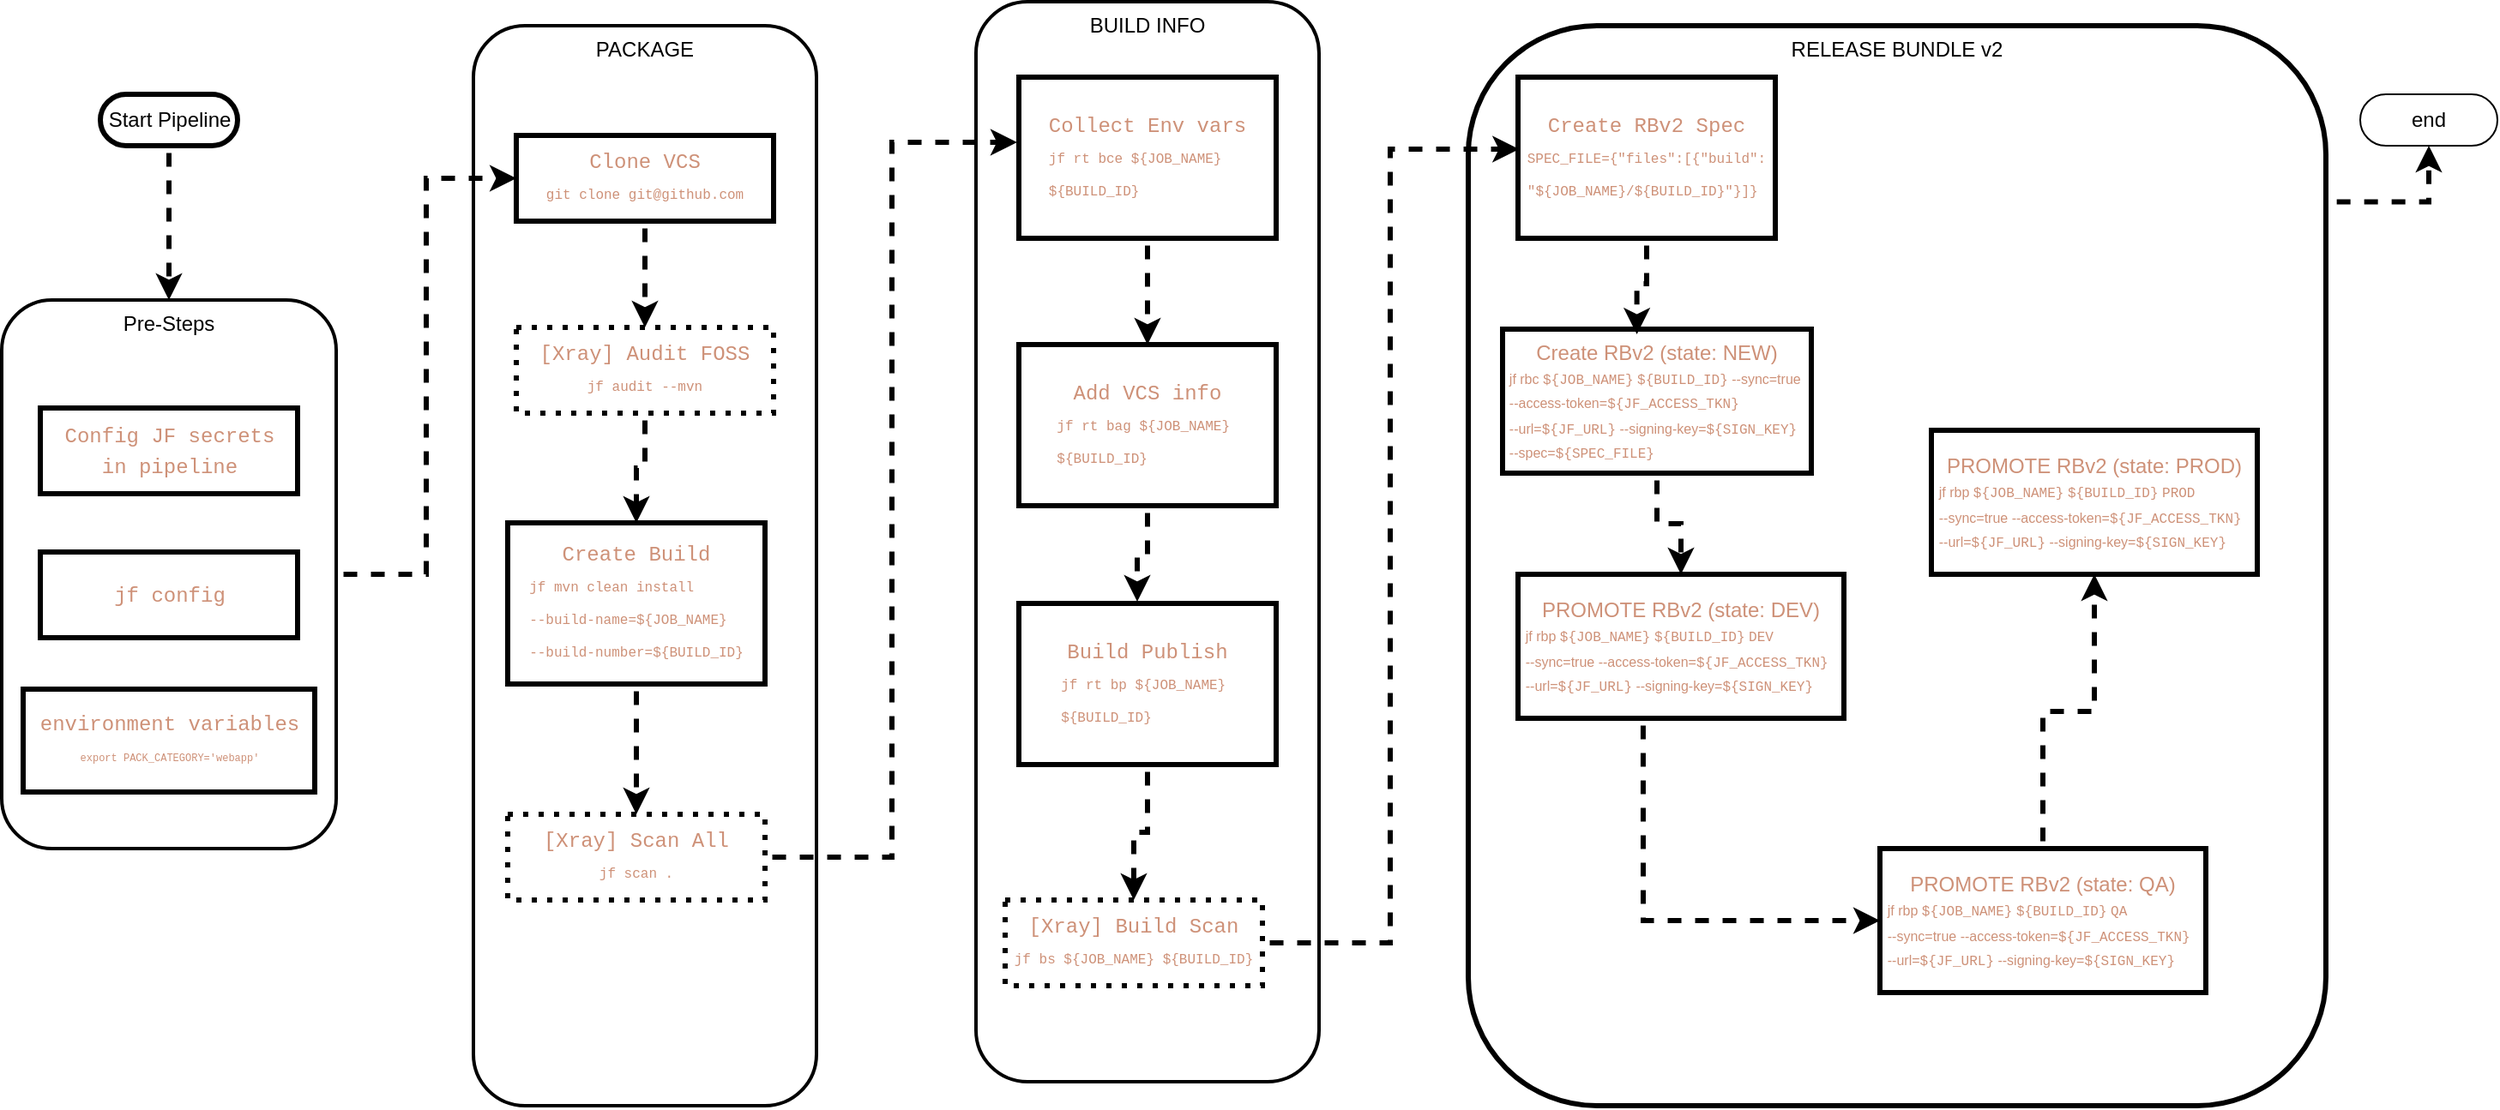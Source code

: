 <mxfile version="24.7.8" pages="4">
  <diagram id="Pwir3cQQYKMJ72O6_Z4H" name="Java">
    <mxGraphModel dx="2284" dy="854" grid="1" gridSize="10" guides="0" tooltips="0" connect="1" arrows="1" fold="1" page="1" pageScale="1" pageWidth="850" pageHeight="1100" math="0" shadow="0">
      <root>
        <mxCell id="0" />
        <mxCell id="1" parent="0" />
        <mxCell id="Gz-oRlv-pYvS6Wq2YTIi-8" value="&lt;font color=&quot;#000000&quot;&gt;RELEASE BUNDLE v2&lt;/font&gt;" style="rounded=1;whiteSpace=wrap;html=1;verticalAlign=top;strokeWidth=3;fillColor=none;fontColor=#ffffff;strokeColor=#000000;fontStyle=0" parent="1" vertex="1">
          <mxGeometry x="740" y="50" width="500" height="630" as="geometry" />
        </mxCell>
        <mxCell id="bV7citqwVfXgSw5iVeqg-18" style="edgeStyle=orthogonalEdgeStyle;rounded=0;orthogonalLoop=1;jettySize=auto;html=1;entryX=0;entryY=0.5;entryDx=0;entryDy=0;strokeWidth=3;flowAnimation=1;fontStyle=0;fillColor=none;strokeColor=#000000;" parent="1" source="bV7citqwVfXgSw5iVeqg-5" target="bV7citqwVfXgSw5iVeqg-10" edge="1">
          <mxGeometry relative="1" as="geometry" />
        </mxCell>
        <mxCell id="bV7citqwVfXgSw5iVeqg-5" value="&lt;font color=&quot;#000000&quot;&gt;Pre-Steps&lt;/font&gt;" style="rounded=1;whiteSpace=wrap;html=1;verticalAlign=top;strokeWidth=2;fillColor=none;fontColor=#ffffff;strokeColor=#000000;fontStyle=0" parent="1" vertex="1">
          <mxGeometry x="-115" y="210" width="195" height="320" as="geometry" />
        </mxCell>
        <mxCell id="m4_6NsgPn-UCfy7wOgqw-1" value="&lt;font color=&quot;#000000&quot;&gt;PACKAGE&lt;/font&gt;" style="rounded=1;whiteSpace=wrap;html=1;verticalAlign=top;strokeWidth=2;fillColor=none;fontColor=#ffffff;strokeColor=#000000;fontStyle=0" parent="1" vertex="1">
          <mxGeometry x="160" y="50" width="200" height="630" as="geometry" />
        </mxCell>
        <mxCell id="nPkTSzu8djMAMbbeOqSO-1" value="BUILD INFO" style="rounded=1;whiteSpace=wrap;html=1;verticalAlign=top;strokeWidth=2;fontStyle=0;fillColor=none;strokeColor=#000000;" parent="1" vertex="1">
          <mxGeometry x="453" y="36" width="200" height="630" as="geometry" />
        </mxCell>
        <mxCell id="bV7citqwVfXgSw5iVeqg-44" style="edgeStyle=orthogonalEdgeStyle;rounded=0;orthogonalLoop=1;jettySize=auto;html=1;entryX=0.5;entryY=0;entryDx=0;entryDy=0;strokeWidth=3;flowAnimation=1;fontStyle=0;fillColor=none;strokeColor=#000000;" parent="1" source="m4_6NsgPn-UCfy7wOgqw-3" target="bV7citqwVfXgSw5iVeqg-5" edge="1">
          <mxGeometry relative="1" as="geometry" />
        </mxCell>
        <mxCell id="m4_6NsgPn-UCfy7wOgqw-3" value="Start Pipeline" style="html=1;dashed=0;whiteSpace=wrap;shape=mxgraph.dfd.start;strokeWidth=3;fontStyle=0;fillColor=none;strokeColor=#000000;" parent="1" vertex="1">
          <mxGeometry x="-57.5" y="90" width="80" height="30" as="geometry" />
        </mxCell>
        <mxCell id="bV7citqwVfXgSw5iVeqg-33" style="edgeStyle=orthogonalEdgeStyle;rounded=0;orthogonalLoop=1;jettySize=auto;html=1;strokeWidth=3;flowAnimation=1;fontStyle=0;fillColor=none;strokeColor=#000000;" parent="1" source="Gz-oRlv-pYvS6Wq2YTIi-1" target="bV7citqwVfXgSw5iVeqg-29" edge="1">
          <mxGeometry relative="1" as="geometry" />
        </mxCell>
        <mxCell id="Gz-oRlv-pYvS6Wq2YTIi-1" value="&lt;font style=&quot;background-color: rgb(255, 255, 255);&quot; color=&quot;#ce9178&quot;&gt;Create RBv2 &lt;span style=&quot;&quot;&gt;(state: NEW)&lt;/span&gt;&lt;/font&gt;&lt;div style=&quot;text-align: left;&quot;&gt;&lt;font style=&quot;background-color: rgb(255, 255, 255);&quot; color=&quot;#ce9178&quot;&gt;&lt;span style=&quot;font-size: 8px;&quot;&gt;jf rbc&amp;nbsp;&lt;/span&gt;&lt;span style=&quot;font-family: Menlo, Monaco, &amp;quot;Courier New&amp;quot;, monospace; white-space: pre; font-size: 8px;&quot;&gt;${&lt;/span&gt;&lt;span style=&quot;font-family: Menlo, Monaco, &amp;quot;Courier New&amp;quot;, monospace; white-space: pre; font-size: 8px;&quot;&gt;JOB_NAME&lt;/span&gt;&lt;span style=&quot;font-family: Menlo, Monaco, &amp;quot;Courier New&amp;quot;, monospace; white-space: pre; font-size: 8px;&quot;&gt;}&lt;/span&gt;&lt;span style=&quot;font-size: 8px;&quot;&gt;&amp;nbsp;&lt;/span&gt;&lt;span style=&quot;font-family: Menlo, Monaco, &amp;quot;Courier New&amp;quot;, monospace; white-space: pre; font-size: 8px;&quot;&gt;${&lt;/span&gt;&lt;span style=&quot;font-family: Menlo, Monaco, &amp;quot;Courier New&amp;quot;, monospace; white-space: pre; font-size: 8px;&quot;&gt;BUILD_ID&lt;/span&gt;&lt;span style=&quot;font-family: Menlo, Monaco, &amp;quot;Courier New&amp;quot;, monospace; white-space: pre; font-size: 8px;&quot;&gt;}&lt;/span&gt;&lt;span style=&quot;font-size: 8px;&quot;&gt;&amp;nbsp;&lt;/span&gt;&lt;span style=&quot;font-size: 8px;&quot;&gt;--sync=true&amp;nbsp;&lt;/span&gt;&lt;/font&gt;&lt;/div&gt;&lt;div style=&quot;text-align: left;&quot;&gt;&lt;font style=&quot;background-color: rgb(255, 255, 255);&quot; color=&quot;#ce9178&quot;&gt;&lt;span style=&quot;font-size: 8px;&quot;&gt;--access-token=&lt;/span&gt;&lt;span style=&quot;font-family: Menlo, Monaco, &amp;quot;Courier New&amp;quot;, monospace; white-space: pre; font-size: 8px;&quot;&gt;${&lt;/span&gt;&lt;span style=&quot;font-family: Menlo, Monaco, &amp;quot;Courier New&amp;quot;, monospace; white-space: pre; font-size: 8px;&quot;&gt;JF_ACCESS_TKN&lt;/span&gt;&lt;span style=&quot;font-family: Menlo, Monaco, &amp;quot;Courier New&amp;quot;, monospace; white-space: pre; font-size: 8px;&quot;&gt;} &lt;/span&gt;&lt;/font&gt;&lt;/div&gt;&lt;div style=&quot;text-align: left;&quot;&gt;&lt;font style=&quot;background-color: rgb(255, 255, 255);&quot; color=&quot;#ce9178&quot;&gt;&lt;span style=&quot;font-size: 8px;&quot;&gt;--url=&lt;/span&gt;&lt;span style=&quot;font-family: Menlo, Monaco, &amp;quot;Courier New&amp;quot;, monospace; white-space: pre; font-size: 8px;&quot;&gt;${&lt;/span&gt;&lt;span style=&quot;font-family: Menlo, Monaco, &amp;quot;Courier New&amp;quot;, monospace; white-space: pre; font-size: 8px;&quot;&gt;JF_URL&lt;/span&gt;&lt;span style=&quot;font-family: Menlo, Monaco, &amp;quot;Courier New&amp;quot;, monospace; white-space: pre; font-size: 8px;&quot;&gt;}&lt;/span&gt;&lt;span style=&quot;font-size: 8px;&quot;&gt;&amp;nbsp;--signing-key=&lt;/span&gt;&lt;span style=&quot;font-family: Menlo, Monaco, &amp;quot;Courier New&amp;quot;, monospace; white-space: pre; font-size: 8px;&quot;&gt;${&lt;/span&gt;&lt;span style=&quot;font-family: Menlo, Monaco, &amp;quot;Courier New&amp;quot;, monospace; white-space: pre; font-size: 8px;&quot;&gt;SIGN_KEY&lt;/span&gt;&lt;span style=&quot;font-family: Menlo, Monaco, &amp;quot;Courier New&amp;quot;, monospace; white-space: pre; font-size: 8px;&quot;&gt;}&lt;/span&gt;&lt;span style=&quot;font-size: 8px;&quot;&gt;&amp;nbsp;&lt;/span&gt;&lt;/font&gt;&lt;/div&gt;&lt;div style=&quot;text-align: left;&quot;&gt;&lt;font style=&quot;background-color: rgb(255, 255, 255);&quot; color=&quot;#ce9178&quot;&gt;&lt;span style=&quot;font-size: 8px;&quot;&gt;--spec=&lt;/span&gt;&lt;span style=&quot;font-family: Menlo, Monaco, &amp;quot;Courier New&amp;quot;, monospace; white-space: pre; font-size: 8px;&quot;&gt;${&lt;/span&gt;&lt;span style=&quot;font-family: Menlo, Monaco, &amp;quot;Courier New&amp;quot;, monospace; white-space: pre; font-size: 8px;&quot;&gt;SPEC_FILE&lt;/span&gt;&lt;span style=&quot;font-family: Menlo, Monaco, &amp;quot;Courier New&amp;quot;, monospace; white-space: pre; font-size: 8px;&quot;&gt;}&lt;/span&gt;&lt;/font&gt;&lt;/div&gt;" style="whiteSpace=wrap;html=1;dashed=0;fontStyle=0;strokeWidth=3;fillColor=none;strokeColor=#000000;" parent="1" vertex="1">
          <mxGeometry x="760" y="227" width="180" height="84" as="geometry" />
        </mxCell>
        <mxCell id="bV7citqwVfXgSw5iVeqg-3" value="&lt;div style=&quot;color: rgb(212, 212, 212); font-family: Menlo, Monaco, &amp;quot;Courier New&amp;quot;, monospace; line-height: 18px; white-space: pre;&quot;&gt;&lt;span style=&quot;color: #ce9178;&quot;&gt;jf config&lt;/span&gt;&lt;/div&gt;" style="whiteSpace=wrap;html=1;dashed=0;strokeWidth=3;fillColor=none;labelBackgroundColor=none;fontStyle=0;strokeColor=#000000;" parent="1" vertex="1">
          <mxGeometry x="-92.5" y="357" width="150" height="50" as="geometry" />
        </mxCell>
        <mxCell id="bV7citqwVfXgSw5iVeqg-6" value="&lt;div style=&quot;font-family: Menlo, Monaco, &amp;quot;Courier New&amp;quot;, monospace; line-height: 18px; white-space: pre;&quot;&gt;&lt;font color=&quot;#ce9178&quot;&gt;environment variables&lt;/font&gt;&lt;/div&gt;&lt;div style=&quot;font-family: Menlo, Monaco, &amp;quot;Courier New&amp;quot;, monospace; line-height: 18px; white-space: pre;&quot;&gt;&lt;font style=&quot;font-size: 6px;&quot; color=&quot;#ce9178&quot;&gt;export PACK_CATEGORY=&#39;webapp&#39;&lt;/font&gt;&lt;/div&gt;" style="whiteSpace=wrap;html=1;dashed=0;strokeWidth=3;fillColor=none;labelBackgroundColor=none;fontStyle=0;strokeColor=#000000;" parent="1" vertex="1">
          <mxGeometry x="-102.5" y="437" width="170" height="60" as="geometry" />
        </mxCell>
        <mxCell id="bV7citqwVfXgSw5iVeqg-13" style="edgeStyle=orthogonalEdgeStyle;rounded=0;orthogonalLoop=1;jettySize=auto;html=1;entryX=0.5;entryY=0;entryDx=0;entryDy=0;strokeWidth=3;flowAnimation=1;fontStyle=0;fillColor=none;strokeColor=#000000;" parent="1" source="bV7citqwVfXgSw5iVeqg-10" target="bV7citqwVfXgSw5iVeqg-12" edge="1">
          <mxGeometry relative="1" as="geometry" />
        </mxCell>
        <mxCell id="bV7citqwVfXgSw5iVeqg-10" value="&lt;div style=&quot;font-family: Menlo, Monaco, &amp;quot;Courier New&amp;quot;, monospace; line-height: 18px; white-space: pre;&quot;&gt;&lt;font style=&quot;background-color: rgb(255, 255, 255);&quot; color=&quot;#ce9178&quot;&gt;Clone VCS&lt;/font&gt;&lt;/div&gt;&lt;div style=&quot;font-family: Menlo, Monaco, &amp;quot;Courier New&amp;quot;, monospace; line-height: 18px; white-space: pre;&quot;&gt;&lt;font style=&quot;font-size: 8px; background-color: rgb(255, 255, 255);&quot; color=&quot;#ce9178&quot;&gt;git clone git@github.com&lt;/font&gt;&lt;/div&gt;" style="whiteSpace=wrap;html=1;dashed=0;strokeWidth=3;fillColor=none;labelBackgroundColor=none;fontStyle=0;strokeColor=#000000;" parent="1" vertex="1">
          <mxGeometry x="185" y="114" width="150" height="50" as="geometry" />
        </mxCell>
        <mxCell id="bV7citqwVfXgSw5iVeqg-11" value="&lt;div style=&quot;font-family: Menlo, Monaco, &amp;quot;Courier New&amp;quot;, monospace; line-height: 18px; white-space: pre;&quot;&gt;&lt;font color=&quot;#ce9178&quot;&gt;Config JF secrets&lt;/font&gt;&lt;/div&gt;&lt;div style=&quot;font-family: Menlo, Monaco, &amp;quot;Courier New&amp;quot;, monospace; line-height: 18px; white-space: pre;&quot;&gt;&lt;font color=&quot;#ce9178&quot;&gt;in pipeline&lt;/font&gt;&lt;/div&gt;" style="whiteSpace=wrap;html=1;dashed=0;strokeWidth=3;fillColor=none;labelBackgroundColor=none;fontStyle=0;strokeColor=#000000;" parent="1" vertex="1">
          <mxGeometry x="-92.5" y="273" width="150" height="50" as="geometry" />
        </mxCell>
        <mxCell id="bV7citqwVfXgSw5iVeqg-15" style="edgeStyle=orthogonalEdgeStyle;rounded=0;orthogonalLoop=1;jettySize=auto;html=1;entryX=0.5;entryY=0;entryDx=0;entryDy=0;strokeWidth=3;flowAnimation=1;fontStyle=0;fillColor=none;strokeColor=#000000;" parent="1" source="bV7citqwVfXgSw5iVeqg-12" target="bV7citqwVfXgSw5iVeqg-14" edge="1">
          <mxGeometry relative="1" as="geometry" />
        </mxCell>
        <mxCell id="bV7citqwVfXgSw5iVeqg-12" value="&lt;div style=&quot;font-family: Menlo, Monaco, &amp;quot;Courier New&amp;quot;, monospace; line-height: 18px; white-space: pre;&quot;&gt;&lt;font color=&quot;#ce9178&quot;&gt;[Xray] Audit FOSS&lt;/font&gt;&lt;/div&gt;&lt;div style=&quot;font-family: Menlo, Monaco, &amp;quot;Courier New&amp;quot;, monospace; line-height: 18px; white-space: pre;&quot;&gt;&lt;font color=&quot;#ce9178&quot;&gt;&lt;span style=&quot;font-size: 8px;&quot;&gt;jf audit --mvn&lt;/span&gt;&lt;/font&gt;&lt;/div&gt;" style="whiteSpace=wrap;html=1;dashed=1;strokeWidth=3;fillColor=none;labelBackgroundColor=none;dashPattern=1 2;fontStyle=0;strokeColor=#000000;" parent="1" vertex="1">
          <mxGeometry x="185" y="226" width="150" height="50" as="geometry" />
        </mxCell>
        <mxCell id="bV7citqwVfXgSw5iVeqg-17" style="edgeStyle=orthogonalEdgeStyle;rounded=0;orthogonalLoop=1;jettySize=auto;html=1;entryX=0.5;entryY=0;entryDx=0;entryDy=0;strokeWidth=3;flowAnimation=1;fontStyle=0;fillColor=none;strokeColor=#000000;" parent="1" source="bV7citqwVfXgSw5iVeqg-14" target="bV7citqwVfXgSw5iVeqg-16" edge="1">
          <mxGeometry relative="1" as="geometry" />
        </mxCell>
        <mxCell id="bV7citqwVfXgSw5iVeqg-14" value="&lt;div style=&quot;font-family: Menlo, Monaco, &amp;quot;Courier New&amp;quot;, monospace; line-height: 18px; white-space: pre;&quot;&gt;&lt;font style=&quot;background-color: rgb(255, 255, 255);&quot; color=&quot;#ce9178&quot;&gt;Create Build&lt;/font&gt;&lt;/div&gt;&lt;div style=&quot;text-align: left; font-family: Menlo, Monaco, &amp;quot;Courier New&amp;quot;, monospace; line-height: 18px; white-space: pre;&quot;&gt;&lt;font color=&quot;#ce9178&quot; style=&quot;font-size: 8px; background-color: rgb(255, 255, 255);&quot;&gt;jf mvn clean install &lt;/font&gt;&lt;/div&gt;&lt;div style=&quot;text-align: left; font-family: Menlo, Monaco, &amp;quot;Courier New&amp;quot;, monospace; line-height: 18px; white-space: pre;&quot;&gt;&lt;font color=&quot;#ce9178&quot; style=&quot;font-size: 8px; background-color: rgb(255, 255, 255);&quot;&gt;--build-name=${JOB_NAME} &lt;/font&gt;&lt;/div&gt;&lt;div style=&quot;text-align: left; font-family: Menlo, Monaco, &amp;quot;Courier New&amp;quot;, monospace; line-height: 18px; white-space: pre;&quot;&gt;&lt;font color=&quot;#ce9178&quot; style=&quot;font-size: 8px; background-color: rgb(255, 255, 255);&quot;&gt;--build-number=${BUILD_ID}&lt;/font&gt;&lt;/div&gt;" style="whiteSpace=wrap;html=1;dashed=0;strokeWidth=3;fillColor=none;labelBackgroundColor=none;fontStyle=0;strokeColor=#000000;" parent="1" vertex="1">
          <mxGeometry x="180" y="340" width="150" height="94" as="geometry" />
        </mxCell>
        <mxCell id="bV7citqwVfXgSw5iVeqg-16" value="&lt;div style=&quot;font-family: Menlo, Monaco, &amp;quot;Courier New&amp;quot;, monospace; line-height: 18px; white-space: pre;&quot;&gt;&lt;font color=&quot;#ce9178&quot;&gt;[Xray] Scan All&lt;/font&gt;&lt;/div&gt;&lt;div style=&quot;font-family: Menlo, Monaco, &amp;quot;Courier New&amp;quot;, monospace; line-height: 18px; white-space: pre;&quot;&gt;&lt;font color=&quot;#ce9178&quot;&gt;&lt;span style=&quot;font-size: 8px;&quot;&gt;jf scan .&lt;/span&gt;&lt;/font&gt;&lt;/div&gt;" style="whiteSpace=wrap;html=1;dashed=1;strokeWidth=3;fillColor=none;labelBackgroundColor=none;dashPattern=1 2;fontStyle=0;strokeColor=#000000;" parent="1" vertex="1">
          <mxGeometry x="180" y="510" width="150" height="50" as="geometry" />
        </mxCell>
        <mxCell id="bV7citqwVfXgSw5iVeqg-24" style="edgeStyle=orthogonalEdgeStyle;rounded=0;orthogonalLoop=1;jettySize=auto;html=1;entryX=0.5;entryY=0;entryDx=0;entryDy=0;strokeWidth=3;flowAnimation=1;fontStyle=0;fillColor=none;strokeColor=#000000;" parent="1" source="bV7citqwVfXgSw5iVeqg-19" target="bV7citqwVfXgSw5iVeqg-20" edge="1">
          <mxGeometry relative="1" as="geometry" />
        </mxCell>
        <mxCell id="bV7citqwVfXgSw5iVeqg-19" value="&lt;div style=&quot;font-family: Menlo, Monaco, &amp;quot;Courier New&amp;quot;, monospace; line-height: 18px; white-space: pre;&quot;&gt;&lt;font color=&quot;#ce9178&quot; style=&quot;background-color: rgb(255, 255, 255);&quot;&gt;Collect Env vars&lt;/font&gt;&lt;/div&gt;&lt;div style=&quot;text-align: left; font-family: Menlo, Monaco, &amp;quot;Courier New&amp;quot;, monospace; line-height: 18px; white-space: pre;&quot;&gt;&lt;font color=&quot;#ce9178&quot; style=&quot;background-color: rgb(255, 255, 255);&quot;&gt;&lt;font style=&quot;font-size: 8px;&quot;&gt;jf rt bce &lt;/font&gt;&lt;span style=&quot;font-size: 8px;&quot;&gt;${&lt;/span&gt;&lt;span style=&quot;font-size: 8px;&quot;&gt;JOB_NAME&lt;/span&gt;&lt;span style=&quot;font-size: 8px;&quot;&gt;}&lt;/span&gt;&lt;span style=&quot;font-size: 8px;&quot;&gt; &lt;/span&gt;&lt;/font&gt;&lt;/div&gt;&lt;div style=&quot;text-align: left; font-family: Menlo, Monaco, &amp;quot;Courier New&amp;quot;, monospace; line-height: 18px; white-space: pre;&quot;&gt;&lt;font color=&quot;#ce9178&quot; style=&quot;font-size: 8px; background-color: rgb(255, 255, 255);&quot;&gt;${BUILD_ID}&lt;/font&gt;&lt;/div&gt;" style="whiteSpace=wrap;html=1;dashed=0;strokeWidth=3;fillColor=none;labelBackgroundColor=none;fontStyle=0;strokeColor=#000000;" parent="1" vertex="1">
          <mxGeometry x="478" y="80" width="150" height="94" as="geometry" />
        </mxCell>
        <mxCell id="bV7citqwVfXgSw5iVeqg-20" value="&lt;div style=&quot;font-family: Menlo, Monaco, &amp;quot;Courier New&amp;quot;, monospace; line-height: 18px; white-space: pre;&quot;&gt;&lt;font style=&quot;background-color: rgb(255, 255, 255);&quot; color=&quot;#ce9178&quot;&gt;Add VCS info&lt;/font&gt;&lt;/div&gt;&lt;div style=&quot;text-align: left; font-family: Menlo, Monaco, &amp;quot;Courier New&amp;quot;, monospace; line-height: 18px; white-space: pre;&quot;&gt;&lt;font style=&quot;background-color: rgb(255, 255, 255);&quot; color=&quot;#ce9178&quot;&gt;&lt;font style=&quot;font-size: 8px;&quot;&gt;jf rt bag &lt;/font&gt;&lt;span style=&quot;font-size: 8px;&quot;&gt;${&lt;/span&gt;&lt;span style=&quot;font-size: 8px;&quot;&gt;JOB_NAME&lt;/span&gt;&lt;span style=&quot;font-size: 8px;&quot;&gt;}&lt;/span&gt;&lt;span style=&quot;font-size: 8px;&quot;&gt; &lt;/span&gt;&lt;/font&gt;&lt;/div&gt;&lt;div style=&quot;text-align: left; font-family: Menlo, Monaco, &amp;quot;Courier New&amp;quot;, monospace; line-height: 18px; white-space: pre;&quot;&gt;&lt;font color=&quot;#ce9178&quot; style=&quot;font-size: 8px; background-color: rgb(255, 255, 255);&quot;&gt;${BUILD_ID}&lt;/font&gt;&lt;/div&gt;" style="whiteSpace=wrap;html=1;dashed=0;strokeWidth=3;fillColor=none;labelBackgroundColor=none;fontStyle=0;strokeColor=#000000;" parent="1" vertex="1">
          <mxGeometry x="478" y="236" width="150" height="94" as="geometry" />
        </mxCell>
        <mxCell id="bV7citqwVfXgSw5iVeqg-26" style="edgeStyle=orthogonalEdgeStyle;rounded=0;orthogonalLoop=1;jettySize=auto;html=1;entryX=0.5;entryY=0;entryDx=0;entryDy=0;strokeWidth=3;flowAnimation=1;fontStyle=0;fillColor=none;strokeColor=#000000;" parent="1" source="bV7citqwVfXgSw5iVeqg-21" target="bV7citqwVfXgSw5iVeqg-22" edge="1">
          <mxGeometry relative="1" as="geometry" />
        </mxCell>
        <mxCell id="bV7citqwVfXgSw5iVeqg-21" value="&lt;div style=&quot;font-family: Menlo, Monaco, &amp;quot;Courier New&amp;quot;, monospace; line-height: 18px; white-space: pre;&quot;&gt;&lt;font style=&quot;background-color: rgb(255, 255, 255);&quot; color=&quot;#ce9178&quot;&gt;Build Publish&lt;/font&gt;&lt;/div&gt;&lt;div style=&quot;text-align: left; font-family: Menlo, Monaco, &amp;quot;Courier New&amp;quot;, monospace; line-height: 18px; white-space: pre;&quot;&gt;&lt;font style=&quot;background-color: rgb(255, 255, 255);&quot; color=&quot;#ce9178&quot;&gt;&lt;font style=&quot;font-size: 8px;&quot;&gt;jf rt bp &lt;/font&gt;&lt;span style=&quot;font-size: 8px;&quot;&gt;${&lt;/span&gt;&lt;span style=&quot;font-size: 8px;&quot;&gt;JOB_NAME&lt;/span&gt;&lt;span style=&quot;font-size: 8px;&quot;&gt;}&lt;/span&gt;&lt;span style=&quot;font-size: 8px;&quot;&gt; &lt;/span&gt;&lt;/font&gt;&lt;/div&gt;&lt;div style=&quot;text-align: left; font-family: Menlo, Monaco, &amp;quot;Courier New&amp;quot;, monospace; line-height: 18px; white-space: pre;&quot;&gt;&lt;font style=&quot;background-color: rgb(255, 255, 255);&quot; color=&quot;#ce9178&quot;&gt;&lt;span style=&quot;font-size: 8px;&quot;&gt;${&lt;/span&gt;&lt;span style=&quot;font-size: 8px;&quot;&gt;BUILD_ID&lt;/span&gt;&lt;span style=&quot;font-size: 8px;&quot;&gt;}&lt;/span&gt;&lt;/font&gt;&lt;/div&gt;" style="whiteSpace=wrap;html=1;dashed=0;strokeWidth=3;fillColor=none;labelBackgroundColor=none;fontStyle=0;strokeColor=#000000;" parent="1" vertex="1">
          <mxGeometry x="478" y="387" width="150" height="94" as="geometry" />
        </mxCell>
        <mxCell id="bV7citqwVfXgSw5iVeqg-22" value="&lt;div style=&quot;font-family: Menlo, Monaco, &amp;quot;Courier New&amp;quot;, monospace; line-height: 18px; white-space: pre;&quot;&gt;&lt;font style=&quot;background-color: rgb(255, 255, 255);&quot; color=&quot;#ce9178&quot;&gt;[Xray] Build Scan&lt;/font&gt;&lt;/div&gt;&lt;div style=&quot;font-family: Menlo, Monaco, &amp;quot;Courier New&amp;quot;, monospace; line-height: 18px; white-space: pre;&quot;&gt;&lt;div style=&quot;text-align: left; line-height: 18px;&quot;&gt;&lt;font style=&quot;background-color: rgb(255, 255, 255);&quot; color=&quot;#ce9178&quot;&gt;&lt;font style=&quot;font-size: 8px;&quot;&gt;jf bs &lt;/font&gt;&lt;span style=&quot;font-size: 8px;&quot;&gt;${&lt;/span&gt;&lt;span style=&quot;font-size: 8px;&quot;&gt;JOB_NAME&lt;/span&gt;&lt;span style=&quot;font-size: 8px;&quot;&gt;}&lt;/span&gt;&lt;span style=&quot;font-size: 8px;&quot;&gt; &lt;/span&gt;&lt;span style=&quot;font-size: 8px;&quot;&gt;${&lt;/span&gt;&lt;span style=&quot;font-size: 8px;&quot;&gt;BUILD_ID&lt;/span&gt;&lt;span style=&quot;font-size: 8px;&quot;&gt;}&lt;/span&gt;&lt;/font&gt;&lt;/div&gt;&lt;/div&gt;" style="whiteSpace=wrap;html=1;dashed=1;strokeWidth=3;fillColor=none;labelBackgroundColor=none;dashPattern=1 2;fontStyle=0;strokeColor=#000000;" parent="1" vertex="1">
          <mxGeometry x="470" y="560" width="150" height="50" as="geometry" />
        </mxCell>
        <mxCell id="bV7citqwVfXgSw5iVeqg-23" style="edgeStyle=orthogonalEdgeStyle;rounded=0;orthogonalLoop=1;jettySize=auto;html=1;entryX=-0.007;entryY=0.404;entryDx=0;entryDy=0;entryPerimeter=0;strokeWidth=3;flowAnimation=1;fontStyle=0;fillColor=none;strokeColor=#000000;" parent="1" source="bV7citqwVfXgSw5iVeqg-16" target="bV7citqwVfXgSw5iVeqg-19" edge="1">
          <mxGeometry relative="1" as="geometry" />
        </mxCell>
        <mxCell id="bV7citqwVfXgSw5iVeqg-25" style="edgeStyle=orthogonalEdgeStyle;rounded=0;orthogonalLoop=1;jettySize=auto;html=1;entryX=0.46;entryY=-0.011;entryDx=0;entryDy=0;entryPerimeter=0;strokeWidth=3;flowAnimation=1;fontStyle=0;fillColor=none;strokeColor=#000000;" parent="1" source="bV7citqwVfXgSw5iVeqg-20" target="bV7citqwVfXgSw5iVeqg-21" edge="1">
          <mxGeometry relative="1" as="geometry" />
        </mxCell>
        <mxCell id="bV7citqwVfXgSw5iVeqg-27" value="&lt;div style=&quot;font-family: Menlo, Monaco, &amp;quot;Courier New&amp;quot;, monospace; line-height: 18px; white-space: pre;&quot;&gt;&lt;font style=&quot;background-color: rgb(255, 255, 255);&quot; color=&quot;#ce9178&quot;&gt;Create RBv2 Spec&lt;/font&gt;&lt;/div&gt;&lt;div style=&quot;text-align: left; font-family: Menlo, Monaco, &amp;quot;Courier New&amp;quot;, monospace; line-height: 18px; white-space: pre;&quot;&gt;&lt;font color=&quot;#ce9178&quot; style=&quot;font-size: 8px; background-color: rgb(255, 255, 255);&quot;&gt;SPEC_FILE={&quot;files&quot;:[{&quot;build&quot;:&lt;/font&gt;&lt;/div&gt;&lt;div style=&quot;text-align: left; font-family: Menlo, Monaco, &amp;quot;Courier New&amp;quot;, monospace; line-height: 18px; white-space: pre;&quot;&gt;&lt;font style=&quot;background-color: rgb(255, 255, 255);&quot; color=&quot;#ce9178&quot;&gt;&lt;font style=&quot;font-size: 8px;&quot;&gt;&quot;&lt;/font&gt;&lt;span style=&quot;font-size: 8px;&quot;&gt;${&lt;/span&gt;&lt;span style=&quot;font-size: 8px;&quot;&gt;JOB_NAME&lt;/span&gt;&lt;span style=&quot;font-size: 8px;&quot;&gt;}/&lt;/span&gt;&lt;span style=&quot;font-size: 8px;&quot;&gt;${&lt;/span&gt;&lt;span style=&quot;font-size: 8px;&quot;&gt;BUILD_ID&lt;/span&gt;&lt;span style=&quot;font-size: 8px;&quot;&gt;}&lt;/span&gt;&lt;font style=&quot;font-size: 8px;&quot;&gt;&quot;}]}&lt;/font&gt;&lt;/font&gt;&lt;/div&gt;" style="whiteSpace=wrap;html=1;dashed=0;strokeWidth=3;fillColor=none;labelBackgroundColor=none;fontStyle=0;strokeColor=#000000;" parent="1" vertex="1">
          <mxGeometry x="769" y="80" width="150" height="94" as="geometry" />
        </mxCell>
        <mxCell id="bV7citqwVfXgSw5iVeqg-34" style="edgeStyle=orthogonalEdgeStyle;rounded=0;orthogonalLoop=1;jettySize=auto;html=1;flowAnimation=1;strokeWidth=3;entryX=0;entryY=0.5;entryDx=0;entryDy=0;exitX=0.384;exitY=1;exitDx=0;exitDy=0;exitPerimeter=0;fontStyle=0;fillColor=none;strokeColor=#000000;" parent="1" source="bV7citqwVfXgSw5iVeqg-29" target="bV7citqwVfXgSw5iVeqg-37" edge="1">
          <mxGeometry relative="1" as="geometry">
            <mxPoint x="875" y="530" as="targetPoint" />
          </mxGeometry>
        </mxCell>
        <mxCell id="bV7citqwVfXgSw5iVeqg-29" value="&lt;font style=&quot;background-color: rgb(255, 255, 255);&quot; color=&quot;#ce9178&quot;&gt;PROMOTE RBv2 &lt;span style=&quot;&quot;&gt;(state: DEV)&lt;/span&gt;&lt;/font&gt;&lt;div style=&quot;text-align: left;&quot;&gt;&lt;font style=&quot;background-color: rgb(255, 255, 255);&quot; color=&quot;#ce9178&quot;&gt;&lt;span style=&quot;font-size: 8px;&quot;&gt;jf rbp&amp;nbsp;&lt;/span&gt;&lt;span style=&quot;font-family: Menlo, Monaco, &amp;quot;Courier New&amp;quot;, monospace; white-space: pre; font-size: 8px;&quot;&gt;${&lt;/span&gt;&lt;span style=&quot;font-family: Menlo, Monaco, &amp;quot;Courier New&amp;quot;, monospace; white-space: pre; font-size: 8px;&quot;&gt;JOB_NAME&lt;/span&gt;&lt;span style=&quot;font-family: Menlo, Monaco, &amp;quot;Courier New&amp;quot;, monospace; white-space: pre; font-size: 8px;&quot;&gt;}&lt;/span&gt;&lt;span style=&quot;font-size: 8px;&quot;&gt;&amp;nbsp;&lt;/span&gt;&lt;span style=&quot;font-family: Menlo, Monaco, &amp;quot;Courier New&amp;quot;, monospace; white-space: pre; font-size: 8px;&quot;&gt;${&lt;/span&gt;&lt;span style=&quot;font-family: Menlo, Monaco, &amp;quot;Courier New&amp;quot;, monospace; white-space: pre; font-size: 8px;&quot;&gt;BUILD_ID&lt;/span&gt;&lt;span style=&quot;font-family: Menlo, Monaco, &amp;quot;Courier New&amp;quot;, monospace; white-space: pre; font-size: 8px;&quot;&gt;}&lt;/span&gt;&lt;span style=&quot;font-size: 8px;&quot;&gt;&amp;nbsp;&lt;/span&gt;&lt;span style=&quot;font-family: Menlo, Monaco, &amp;quot;Courier New&amp;quot;, monospace; font-size: 8px; white-space: pre;&quot;&gt;DEV&lt;/span&gt;&lt;span style=&quot;font-family: Menlo, Monaco, &amp;quot;Courier New&amp;quot;, monospace; font-size: 8px; white-space: pre;&quot;&gt; &lt;/span&gt;&lt;/font&gt;&lt;/div&gt;&lt;div style=&quot;text-align: left;&quot;&gt;&lt;font style=&quot;background-color: rgb(255, 255, 255);&quot; color=&quot;#ce9178&quot;&gt;&lt;span style=&quot;font-size: 8px;&quot;&gt;--sync=true&amp;nbsp;&lt;/span&gt;&lt;span style=&quot;font-size: 8px;&quot;&gt;--access-token=&lt;/span&gt;&lt;span style=&quot;font-family: Menlo, Monaco, &amp;quot;Courier New&amp;quot;, monospace; white-space: pre; font-size: 8px;&quot;&gt;${&lt;/span&gt;&lt;span style=&quot;font-family: Menlo, Monaco, &amp;quot;Courier New&amp;quot;, monospace; white-space: pre; font-size: 8px;&quot;&gt;JF_ACCESS_TKN&lt;/span&gt;&lt;span style=&quot;font-family: Menlo, Monaco, &amp;quot;Courier New&amp;quot;, monospace; white-space: pre; font-size: 8px;&quot;&gt;} &lt;/span&gt;&lt;/font&gt;&lt;/div&gt;&lt;div style=&quot;text-align: left;&quot;&gt;&lt;font style=&quot;background-color: rgb(255, 255, 255);&quot; color=&quot;#ce9178&quot;&gt;&lt;span style=&quot;font-size: 8px;&quot;&gt;--url=&lt;/span&gt;&lt;span style=&quot;font-family: Menlo, Monaco, &amp;quot;Courier New&amp;quot;, monospace; white-space: pre; font-size: 8px;&quot;&gt;${&lt;/span&gt;&lt;span style=&quot;font-family: Menlo, Monaco, &amp;quot;Courier New&amp;quot;, monospace; white-space: pre; font-size: 8px;&quot;&gt;JF_URL&lt;/span&gt;&lt;span style=&quot;font-family: Menlo, Monaco, &amp;quot;Courier New&amp;quot;, monospace; white-space: pre; font-size: 8px;&quot;&gt;}&lt;/span&gt;&lt;span style=&quot;font-size: 8px;&quot;&gt;&amp;nbsp;--signing-key=&lt;/span&gt;&lt;span style=&quot;font-family: Menlo, Monaco, &amp;quot;Courier New&amp;quot;, monospace; white-space: pre; font-size: 8px;&quot;&gt;${&lt;/span&gt;&lt;span style=&quot;font-family: Menlo, Monaco, &amp;quot;Courier New&amp;quot;, monospace; white-space: pre; font-size: 8px;&quot;&gt;SIGN_KEY&lt;/span&gt;&lt;span style=&quot;font-family: Menlo, Monaco, &amp;quot;Courier New&amp;quot;, monospace; white-space: pre; font-size: 8px;&quot;&gt;}&lt;/span&gt;&lt;span style=&quot;font-size: 8px;&quot;&gt;&amp;nbsp;&lt;/span&gt;&lt;/font&gt;&lt;/div&gt;" style="whiteSpace=wrap;html=1;dashed=0;fontStyle=0;strokeWidth=3;fillColor=none;strokeColor=#000000;" parent="1" vertex="1">
          <mxGeometry x="769" y="370" width="190" height="84" as="geometry" />
        </mxCell>
        <mxCell id="bV7citqwVfXgSw5iVeqg-32" style="edgeStyle=orthogonalEdgeStyle;rounded=0;orthogonalLoop=1;jettySize=auto;html=1;entryX=0.435;entryY=0.036;entryDx=0;entryDy=0;entryPerimeter=0;strokeWidth=3;flowAnimation=1;fontStyle=0;fillColor=none;strokeColor=#000000;" parent="1" source="bV7citqwVfXgSw5iVeqg-27" target="Gz-oRlv-pYvS6Wq2YTIi-1" edge="1">
          <mxGeometry relative="1" as="geometry" />
        </mxCell>
        <mxCell id="bV7citqwVfXgSw5iVeqg-36" value="&lt;font style=&quot;background-color: rgb(255, 255, 255);&quot; color=&quot;#ce9178&quot;&gt;PROMOTE RBv2 &lt;span style=&quot;&quot;&gt;(state: PROD)&lt;/span&gt;&lt;/font&gt;&lt;div style=&quot;text-align: left;&quot;&gt;&lt;font style=&quot;background-color: rgb(255, 255, 255);&quot; color=&quot;#ce9178&quot;&gt;&lt;span style=&quot;font-size: 8px;&quot;&gt;jf rbp&amp;nbsp;&lt;/span&gt;&lt;span style=&quot;font-family: Menlo, Monaco, &amp;quot;Courier New&amp;quot;, monospace; white-space: pre; font-size: 8px;&quot;&gt;${&lt;/span&gt;&lt;span style=&quot;font-family: Menlo, Monaco, &amp;quot;Courier New&amp;quot;, monospace; white-space: pre; font-size: 8px;&quot;&gt;JOB_NAME&lt;/span&gt;&lt;span style=&quot;font-family: Menlo, Monaco, &amp;quot;Courier New&amp;quot;, monospace; white-space: pre; font-size: 8px;&quot;&gt;}&lt;/span&gt;&lt;span style=&quot;font-size: 8px;&quot;&gt;&amp;nbsp;&lt;/span&gt;&lt;span style=&quot;font-family: Menlo, Monaco, &amp;quot;Courier New&amp;quot;, monospace; white-space: pre; font-size: 8px;&quot;&gt;${&lt;/span&gt;&lt;span style=&quot;font-family: Menlo, Monaco, &amp;quot;Courier New&amp;quot;, monospace; white-space: pre; font-size: 8px;&quot;&gt;BUILD_ID&lt;/span&gt;&lt;span style=&quot;font-family: Menlo, Monaco, &amp;quot;Courier New&amp;quot;, monospace; white-space: pre; font-size: 8px;&quot;&gt;}&lt;/span&gt;&lt;span style=&quot;font-size: 8px;&quot;&gt;&amp;nbsp;&lt;/span&gt;&lt;span style=&quot;font-family: Menlo, Monaco, &amp;quot;Courier New&amp;quot;, monospace; font-size: 8px; white-space: pre;&quot;&gt;PROD&lt;/span&gt;&lt;span style=&quot;font-family: Menlo, Monaco, &amp;quot;Courier New&amp;quot;, monospace; font-size: 8px; white-space: pre;&quot;&gt; &lt;/span&gt;&lt;/font&gt;&lt;/div&gt;&lt;div style=&quot;text-align: left;&quot;&gt;&lt;font style=&quot;background-color: rgb(255, 255, 255);&quot; color=&quot;#ce9178&quot;&gt;&lt;span style=&quot;font-size: 8px;&quot;&gt;--sync=true&amp;nbsp;&lt;/span&gt;&lt;span style=&quot;font-size: 8px;&quot;&gt;--access-token=&lt;/span&gt;&lt;span style=&quot;font-family: Menlo, Monaco, &amp;quot;Courier New&amp;quot;, monospace; white-space: pre; font-size: 8px;&quot;&gt;${&lt;/span&gt;&lt;span style=&quot;font-family: Menlo, Monaco, &amp;quot;Courier New&amp;quot;, monospace; white-space: pre; font-size: 8px;&quot;&gt;JF_ACCESS_TKN&lt;/span&gt;&lt;span style=&quot;font-family: Menlo, Monaco, &amp;quot;Courier New&amp;quot;, monospace; white-space: pre; font-size: 8px;&quot;&gt;} &lt;/span&gt;&lt;/font&gt;&lt;/div&gt;&lt;div style=&quot;text-align: left;&quot;&gt;&lt;font style=&quot;background-color: rgb(255, 255, 255);&quot; color=&quot;#ce9178&quot;&gt;&lt;span style=&quot;font-size: 8px;&quot;&gt;--url=&lt;/span&gt;&lt;span style=&quot;font-family: Menlo, Monaco, &amp;quot;Courier New&amp;quot;, monospace; white-space: pre; font-size: 8px;&quot;&gt;${&lt;/span&gt;&lt;span style=&quot;font-family: Menlo, Monaco, &amp;quot;Courier New&amp;quot;, monospace; white-space: pre; font-size: 8px;&quot;&gt;JF_URL&lt;/span&gt;&lt;span style=&quot;font-family: Menlo, Monaco, &amp;quot;Courier New&amp;quot;, monospace; white-space: pre; font-size: 8px;&quot;&gt;}&lt;/span&gt;&lt;span style=&quot;font-size: 8px;&quot;&gt;&amp;nbsp;--signing-key=&lt;/span&gt;&lt;span style=&quot;font-family: Menlo, Monaco, &amp;quot;Courier New&amp;quot;, monospace; white-space: pre; font-size: 8px;&quot;&gt;${&lt;/span&gt;&lt;span style=&quot;font-family: Menlo, Monaco, &amp;quot;Courier New&amp;quot;, monospace; white-space: pre; font-size: 8px;&quot;&gt;SIGN_KEY&lt;/span&gt;&lt;span style=&quot;font-family: Menlo, Monaco, &amp;quot;Courier New&amp;quot;, monospace; white-space: pre; font-size: 8px;&quot;&gt;}&lt;/span&gt;&lt;span style=&quot;font-size: 8px;&quot;&gt;&amp;nbsp;&lt;/span&gt;&lt;/font&gt;&lt;/div&gt;" style="whiteSpace=wrap;html=1;dashed=0;fontStyle=0;strokeWidth=3;fillColor=none;strokeColor=#000000;" parent="1" vertex="1">
          <mxGeometry x="1010" y="286" width="190" height="84" as="geometry" />
        </mxCell>
        <mxCell id="e1mT9SJTcPBoDJLT4Vre-1" style="edgeStyle=orthogonalEdgeStyle;rounded=0;orthogonalLoop=1;jettySize=auto;html=1;entryX=0.5;entryY=1;entryDx=0;entryDy=0;strokeWidth=3;flowAnimation=1;fontStyle=0;fillColor=none;strokeColor=#000000;" parent="1" source="bV7citqwVfXgSw5iVeqg-37" target="bV7citqwVfXgSw5iVeqg-36" edge="1">
          <mxGeometry relative="1" as="geometry" />
        </mxCell>
        <mxCell id="bV7citqwVfXgSw5iVeqg-37" value="&lt;font style=&quot;background-color: rgb(255, 255, 255);&quot; color=&quot;#ce9178&quot;&gt;PROMOTE RBv2 &lt;span style=&quot;&quot;&gt;(state: QA)&lt;/span&gt;&lt;/font&gt;&lt;div style=&quot;text-align: left;&quot;&gt;&lt;font style=&quot;background-color: rgb(255, 255, 255);&quot; color=&quot;#ce9178&quot;&gt;&lt;span style=&quot;font-size: 8px;&quot;&gt;jf rbp&amp;nbsp;&lt;/span&gt;&lt;span style=&quot;font-family: Menlo, Monaco, &amp;quot;Courier New&amp;quot;, monospace; white-space: pre; font-size: 8px;&quot;&gt;${&lt;/span&gt;&lt;span style=&quot;font-family: Menlo, Monaco, &amp;quot;Courier New&amp;quot;, monospace; white-space: pre; font-size: 8px;&quot;&gt;JOB_NAME&lt;/span&gt;&lt;span style=&quot;font-family: Menlo, Monaco, &amp;quot;Courier New&amp;quot;, monospace; white-space: pre; font-size: 8px;&quot;&gt;}&lt;/span&gt;&lt;span style=&quot;font-size: 8px;&quot;&gt;&amp;nbsp;&lt;/span&gt;&lt;span style=&quot;font-family: Menlo, Monaco, &amp;quot;Courier New&amp;quot;, monospace; white-space: pre; font-size: 8px;&quot;&gt;${&lt;/span&gt;&lt;span style=&quot;font-family: Menlo, Monaco, &amp;quot;Courier New&amp;quot;, monospace; white-space: pre; font-size: 8px;&quot;&gt;BUILD_ID&lt;/span&gt;&lt;span style=&quot;font-family: Menlo, Monaco, &amp;quot;Courier New&amp;quot;, monospace; white-space: pre; font-size: 8px;&quot;&gt;}&lt;/span&gt;&lt;span style=&quot;font-size: 8px;&quot;&gt;&amp;nbsp;&lt;/span&gt;&lt;span style=&quot;font-family: Menlo, Monaco, &amp;quot;Courier New&amp;quot;, monospace; font-size: 8px; white-space: pre;&quot;&gt;QA&lt;/span&gt;&lt;span style=&quot;font-family: Menlo, Monaco, &amp;quot;Courier New&amp;quot;, monospace; font-size: 8px; white-space: pre;&quot;&gt; &lt;/span&gt;&lt;/font&gt;&lt;/div&gt;&lt;div style=&quot;text-align: left;&quot;&gt;&lt;font style=&quot;background-color: rgb(255, 255, 255);&quot; color=&quot;#ce9178&quot;&gt;&lt;span style=&quot;font-size: 8px;&quot;&gt;--sync=true&amp;nbsp;&lt;/span&gt;&lt;span style=&quot;font-size: 8px;&quot;&gt;--access-token=&lt;/span&gt;&lt;span style=&quot;font-family: Menlo, Monaco, &amp;quot;Courier New&amp;quot;, monospace; white-space: pre; font-size: 8px;&quot;&gt;${&lt;/span&gt;&lt;span style=&quot;font-family: Menlo, Monaco, &amp;quot;Courier New&amp;quot;, monospace; white-space: pre; font-size: 8px;&quot;&gt;JF_ACCESS_TKN&lt;/span&gt;&lt;span style=&quot;font-family: Menlo, Monaco, &amp;quot;Courier New&amp;quot;, monospace; white-space: pre; font-size: 8px;&quot;&gt;} &lt;/span&gt;&lt;/font&gt;&lt;/div&gt;&lt;div style=&quot;text-align: left;&quot;&gt;&lt;font style=&quot;background-color: rgb(255, 255, 255);&quot; color=&quot;#ce9178&quot;&gt;&lt;span style=&quot;font-size: 8px;&quot;&gt;--url=&lt;/span&gt;&lt;span style=&quot;font-family: Menlo, Monaco, &amp;quot;Courier New&amp;quot;, monospace; white-space: pre; font-size: 8px;&quot;&gt;${&lt;/span&gt;&lt;span style=&quot;font-family: Menlo, Monaco, &amp;quot;Courier New&amp;quot;, monospace; white-space: pre; font-size: 8px;&quot;&gt;JF_URL&lt;/span&gt;&lt;span style=&quot;font-family: Menlo, Monaco, &amp;quot;Courier New&amp;quot;, monospace; white-space: pre; font-size: 8px;&quot;&gt;}&lt;/span&gt;&lt;span style=&quot;font-size: 8px;&quot;&gt;&amp;nbsp;--signing-key=&lt;/span&gt;&lt;span style=&quot;font-family: Menlo, Monaco, &amp;quot;Courier New&amp;quot;, monospace; white-space: pre; font-size: 8px;&quot;&gt;${&lt;/span&gt;&lt;span style=&quot;font-family: Menlo, Monaco, &amp;quot;Courier New&amp;quot;, monospace; white-space: pre; font-size: 8px;&quot;&gt;SIGN_KEY&lt;/span&gt;&lt;span style=&quot;font-family: Menlo, Monaco, &amp;quot;Courier New&amp;quot;, monospace; white-space: pre; font-size: 8px;&quot;&gt;}&lt;/span&gt;&lt;span style=&quot;font-size: 8px;&quot;&gt;&amp;nbsp;&lt;/span&gt;&lt;/font&gt;&lt;/div&gt;" style="whiteSpace=wrap;html=1;dashed=0;fontStyle=0;strokeWidth=3;fillColor=none;strokeColor=#000000;" parent="1" vertex="1">
          <mxGeometry x="980" y="530" width="190" height="84" as="geometry" />
        </mxCell>
        <mxCell id="bV7citqwVfXgSw5iVeqg-42" value="end" style="html=1;dashed=0;whiteSpace=wrap;shape=mxgraph.dfd.start;fontStyle=0;fillColor=none;strokeColor=#000000;" parent="1" vertex="1">
          <mxGeometry x="1260" y="90" width="80" height="30" as="geometry" />
        </mxCell>
        <mxCell id="bV7citqwVfXgSw5iVeqg-43" style="edgeStyle=orthogonalEdgeStyle;rounded=0;orthogonalLoop=1;jettySize=auto;html=1;entryX=1.005;entryY=0.163;entryDx=0;entryDy=0;entryPerimeter=0;startArrow=classic;startFill=1;endArrow=none;endFill=0;strokeWidth=3;flowAnimation=1;exitX=0.5;exitY=0.5;exitDx=0;exitDy=15.0;exitPerimeter=0;fontStyle=0;fillColor=none;strokeColor=#000000;" parent="1" source="bV7citqwVfXgSw5iVeqg-42" target="Gz-oRlv-pYvS6Wq2YTIi-8" edge="1">
          <mxGeometry relative="1" as="geometry" />
        </mxCell>
        <mxCell id="bV7citqwVfXgSw5iVeqg-48" style="edgeStyle=orthogonalEdgeStyle;rounded=0;orthogonalLoop=1;jettySize=auto;html=1;entryX=0.004;entryY=0.447;entryDx=0;entryDy=0;entryPerimeter=0;strokeWidth=3;flowAnimation=1;fontStyle=0;fillColor=none;strokeColor=#000000;" parent="1" source="bV7citqwVfXgSw5iVeqg-22" target="bV7citqwVfXgSw5iVeqg-27" edge="1">
          <mxGeometry relative="1" as="geometry" />
        </mxCell>
      </root>
    </mxGraphModel>
  </diagram>
  <diagram name="Docker" id="ibMOwGydQ9723RXK6Xy_">
    <mxGraphModel dx="2284" dy="854" grid="1" gridSize="10" guides="1" tooltips="1" connect="1" arrows="1" fold="1" page="1" pageScale="1" pageWidth="850" pageHeight="1100" math="0" shadow="0">
      <root>
        <mxCell id="KtkcDWIU7P0hfYx22UYK-0" />
        <mxCell id="KtkcDWIU7P0hfYx22UYK-1" parent="KtkcDWIU7P0hfYx22UYK-0" />
        <mxCell id="KtkcDWIU7P0hfYx22UYK-2" value="&lt;font color=&quot;#000000&quot;&gt;RELEASE BUNDLE v2&lt;/font&gt;" style="rounded=1;whiteSpace=wrap;html=1;verticalAlign=top;strokeWidth=2;fillColor=none;fontColor=#ffffff;strokeColor=default;" parent="KtkcDWIU7P0hfYx22UYK-1" vertex="1">
          <mxGeometry x="740" y="50" width="500" height="630" as="geometry" />
        </mxCell>
        <mxCell id="KtkcDWIU7P0hfYx22UYK-3" style="edgeStyle=orthogonalEdgeStyle;rounded=0;orthogonalLoop=1;jettySize=auto;html=1;entryX=0;entryY=0.5;entryDx=0;entryDy=0;strokeWidth=3;flowAnimation=1;" parent="KtkcDWIU7P0hfYx22UYK-1" source="KtkcDWIU7P0hfYx22UYK-4" target="KtkcDWIU7P0hfYx22UYK-14" edge="1">
          <mxGeometry relative="1" as="geometry" />
        </mxCell>
        <mxCell id="KtkcDWIU7P0hfYx22UYK-4" value="&lt;font color=&quot;#000000&quot;&gt;Pre-Steps&lt;/font&gt;" style="rounded=1;whiteSpace=wrap;html=1;verticalAlign=top;strokeWidth=2;fillColor=none;fontColor=#ffffff;strokeColor=default;" parent="KtkcDWIU7P0hfYx22UYK-1" vertex="1">
          <mxGeometry x="-115" y="210" width="195" height="490" as="geometry" />
        </mxCell>
        <mxCell id="KtkcDWIU7P0hfYx22UYK-5" value="&lt;font color=&quot;#000000&quot;&gt;PACKAGE&lt;/font&gt;" style="rounded=1;whiteSpace=wrap;html=1;verticalAlign=top;strokeWidth=2;fillColor=none;fontColor=#ffffff;strokeColor=default;" parent="KtkcDWIU7P0hfYx22UYK-1" vertex="1">
          <mxGeometry x="160" y="50" width="200" height="850" as="geometry" />
        </mxCell>
        <mxCell id="KtkcDWIU7P0hfYx22UYK-6" value="BUILD INFO" style="rounded=1;whiteSpace=wrap;html=1;verticalAlign=top;strokeWidth=2;fillColor=none;" parent="KtkcDWIU7P0hfYx22UYK-1" vertex="1">
          <mxGeometry x="453" y="36" width="200" height="824" as="geometry" />
        </mxCell>
        <mxCell id="KtkcDWIU7P0hfYx22UYK-7" style="edgeStyle=orthogonalEdgeStyle;rounded=0;orthogonalLoop=1;jettySize=auto;html=1;entryX=0.5;entryY=0;entryDx=0;entryDy=0;strokeWidth=3;flowAnimation=1;" parent="KtkcDWIU7P0hfYx22UYK-1" source="KtkcDWIU7P0hfYx22UYK-8" target="KtkcDWIU7P0hfYx22UYK-4" edge="1">
          <mxGeometry relative="1" as="geometry" />
        </mxCell>
        <mxCell id="KtkcDWIU7P0hfYx22UYK-8" value="Start Pipeline" style="html=1;dashed=0;whiteSpace=wrap;shape=mxgraph.dfd.start;strokeWidth=3;" parent="KtkcDWIU7P0hfYx22UYK-1" vertex="1">
          <mxGeometry x="-57.5" y="90" width="80" height="30" as="geometry" />
        </mxCell>
        <mxCell id="KtkcDWIU7P0hfYx22UYK-9" style="edgeStyle=orthogonalEdgeStyle;rounded=0;orthogonalLoop=1;jettySize=auto;html=1;strokeWidth=3;flowAnimation=1;" parent="KtkcDWIU7P0hfYx22UYK-1" source="KtkcDWIU7P0hfYx22UYK-10" target="KtkcDWIU7P0hfYx22UYK-31" edge="1">
          <mxGeometry relative="1" as="geometry" />
        </mxCell>
        <mxCell id="KtkcDWIU7P0hfYx22UYK-10" value="&lt;font color=&quot;#ce9178&quot;&gt;Create RBv2 &lt;span style=&quot;font-weight: normal;&quot;&gt;(state: NEW)&lt;/span&gt;&lt;/font&gt;&lt;div style=&quot;text-align: left;&quot;&gt;&lt;font color=&quot;#ce9178&quot;&gt;&lt;span style=&quot;font-size: 8px; font-weight: 400;&quot;&gt;jf rbc&amp;nbsp;&lt;/span&gt;&lt;span style=&quot;font-family: Menlo, Monaco, &amp;quot;Courier New&amp;quot;, monospace; font-weight: 400; white-space: pre; font-size: 8px;&quot;&gt;${&lt;/span&gt;&lt;span style=&quot;font-family: Menlo, Monaco, &amp;quot;Courier New&amp;quot;, monospace; font-weight: 400; white-space: pre; font-size: 8px;&quot;&gt;JOB_NAME&lt;/span&gt;&lt;span style=&quot;font-family: Menlo, Monaco, &amp;quot;Courier New&amp;quot;, monospace; font-weight: 400; white-space: pre; font-size: 8px;&quot;&gt;}&lt;/span&gt;&lt;span style=&quot;font-size: 8px; font-weight: 400;&quot;&gt;&amp;nbsp;&lt;/span&gt;&lt;span style=&quot;font-family: Menlo, Monaco, &amp;quot;Courier New&amp;quot;, monospace; font-weight: 400; white-space: pre; font-size: 8px;&quot;&gt;${&lt;/span&gt;&lt;span style=&quot;font-family: Menlo, Monaco, &amp;quot;Courier New&amp;quot;, monospace; font-weight: 400; white-space: pre; font-size: 8px;&quot;&gt;BUILD_ID&lt;/span&gt;&lt;span style=&quot;font-family: Menlo, Monaco, &amp;quot;Courier New&amp;quot;, monospace; font-weight: 400; white-space: pre; font-size: 8px;&quot;&gt;}&lt;/span&gt;&lt;span style=&quot;font-size: 8px; font-weight: 400;&quot;&gt;&amp;nbsp;&lt;/span&gt;&lt;span style=&quot;font-size: 8px; font-weight: 400;&quot;&gt;--sync=true&amp;nbsp;&lt;/span&gt;&lt;/font&gt;&lt;/div&gt;&lt;div style=&quot;text-align: left;&quot;&gt;&lt;font color=&quot;#ce9178&quot;&gt;&lt;span style=&quot;font-size: 8px; font-weight: 400;&quot;&gt;--access-token=&lt;/span&gt;&lt;span style=&quot;font-family: Menlo, Monaco, &amp;quot;Courier New&amp;quot;, monospace; font-weight: 400; white-space: pre; font-size: 8px;&quot;&gt;${&lt;/span&gt;&lt;span style=&quot;font-family: Menlo, Monaco, &amp;quot;Courier New&amp;quot;, monospace; font-weight: 400; white-space: pre; font-size: 8px;&quot;&gt;JF_ACCESS_TKN&lt;/span&gt;&lt;span style=&quot;font-family: Menlo, Monaco, &amp;quot;Courier New&amp;quot;, monospace; font-weight: 400; white-space: pre; font-size: 8px;&quot;&gt;} &lt;/span&gt;&lt;/font&gt;&lt;/div&gt;&lt;div style=&quot;text-align: left;&quot;&gt;&lt;font color=&quot;#ce9178&quot;&gt;&lt;span style=&quot;font-size: 8px; font-weight: 400;&quot;&gt;--url=&lt;/span&gt;&lt;span style=&quot;font-family: Menlo, Monaco, &amp;quot;Courier New&amp;quot;, monospace; font-weight: 400; white-space: pre; font-size: 8px;&quot;&gt;${&lt;/span&gt;&lt;span style=&quot;font-family: Menlo, Monaco, &amp;quot;Courier New&amp;quot;, monospace; font-weight: 400; white-space: pre; font-size: 8px;&quot;&gt;JF_URL&lt;/span&gt;&lt;span style=&quot;font-family: Menlo, Monaco, &amp;quot;Courier New&amp;quot;, monospace; font-weight: 400; white-space: pre; font-size: 8px;&quot;&gt;}&lt;/span&gt;&lt;span style=&quot;font-size: 8px; font-weight: 400;&quot;&gt;&amp;nbsp;--signing-key=&lt;/span&gt;&lt;span style=&quot;font-family: Menlo, Monaco, &amp;quot;Courier New&amp;quot;, monospace; font-weight: 400; white-space: pre; font-size: 8px;&quot;&gt;${&lt;/span&gt;&lt;span style=&quot;font-family: Menlo, Monaco, &amp;quot;Courier New&amp;quot;, monospace; font-weight: 400; white-space: pre; font-size: 8px;&quot;&gt;SIGN_KEY&lt;/span&gt;&lt;span style=&quot;font-family: Menlo, Monaco, &amp;quot;Courier New&amp;quot;, monospace; font-weight: 400; white-space: pre; font-size: 8px;&quot;&gt;}&lt;/span&gt;&lt;span style=&quot;font-size: 8px; font-weight: 400;&quot;&gt;&amp;nbsp;&lt;/span&gt;&lt;/font&gt;&lt;/div&gt;&lt;div style=&quot;text-align: left;&quot;&gt;&lt;font color=&quot;#ce9178&quot;&gt;&lt;span style=&quot;font-size: 8px; font-weight: 400;&quot;&gt;--spec=&lt;/span&gt;&lt;span style=&quot;font-family: Menlo, Monaco, &amp;quot;Courier New&amp;quot;, monospace; font-weight: 400; white-space: pre; font-size: 8px;&quot;&gt;${&lt;/span&gt;&lt;span style=&quot;font-family: Menlo, Monaco, &amp;quot;Courier New&amp;quot;, monospace; font-weight: 400; white-space: pre; font-size: 8px;&quot;&gt;SPEC_FILE&lt;/span&gt;&lt;span style=&quot;font-family: Menlo, Monaco, &amp;quot;Courier New&amp;quot;, monospace; font-weight: 400; white-space: pre; font-size: 8px;&quot;&gt;}&lt;/span&gt;&lt;/font&gt;&lt;/div&gt;" style="whiteSpace=wrap;html=1;dashed=0;fontStyle=1;strokeWidth=3;" parent="KtkcDWIU7P0hfYx22UYK-1" vertex="1">
          <mxGeometry x="760" y="227" width="180" height="84" as="geometry" />
        </mxCell>
        <mxCell id="KtkcDWIU7P0hfYx22UYK-11" value="&lt;div style=&quot;color: rgb(212, 212, 212); font-family: Menlo, Monaco, &amp;quot;Courier New&amp;quot;, monospace; line-height: 18px; white-space: pre;&quot;&gt;&lt;span style=&quot;color: #ce9178;&quot;&gt;jf config&lt;/span&gt;&lt;/div&gt;" style="whiteSpace=wrap;html=1;dashed=0;strokeWidth=3;fillColor=none;labelBackgroundColor=none;" parent="KtkcDWIU7P0hfYx22UYK-1" vertex="1">
          <mxGeometry x="-92.5" y="357" width="150" height="50" as="geometry" />
        </mxCell>
        <mxCell id="KtkcDWIU7P0hfYx22UYK-12" value="&lt;div style=&quot;font-family: Menlo, Monaco, &amp;quot;Courier New&amp;quot;, monospace; line-height: 18px; white-space: pre;&quot;&gt;&lt;font color=&quot;#ce9178&quot;&gt;environment variables&lt;/font&gt;&lt;/div&gt;&lt;div style=&quot;font-family: Menlo, Monaco, &amp;quot;Courier New&amp;quot;, monospace; line-height: 18px; white-space: pre;&quot;&gt;&lt;font style=&quot;font-size: 6px;&quot; color=&quot;#ce9178&quot;&gt;export PACK_CATEGORY=&#39;webapp&#39;&lt;/font&gt;&lt;/div&gt;" style="whiteSpace=wrap;html=1;dashed=0;strokeWidth=3;fillColor=none;labelBackgroundColor=none;" parent="KtkcDWIU7P0hfYx22UYK-1" vertex="1">
          <mxGeometry x="-102.5" y="437" width="170" height="60" as="geometry" />
        </mxCell>
        <mxCell id="KtkcDWIU7P0hfYx22UYK-13" style="edgeStyle=orthogonalEdgeStyle;rounded=0;orthogonalLoop=1;jettySize=auto;html=1;entryX=0.5;entryY=0;entryDx=0;entryDy=0;strokeWidth=3;flowAnimation=1;" parent="KtkcDWIU7P0hfYx22UYK-1" source="KtkcDWIU7P0hfYx22UYK-14" target="KtkcDWIU7P0hfYx22UYK-17" edge="1">
          <mxGeometry relative="1" as="geometry" />
        </mxCell>
        <mxCell id="KtkcDWIU7P0hfYx22UYK-14" value="&lt;div style=&quot;font-family: Menlo, Monaco, &amp;quot;Courier New&amp;quot;, monospace; line-height: 18px; white-space: pre;&quot;&gt;&lt;font color=&quot;#ce9178&quot;&gt;Clone VCS&lt;/font&gt;&lt;/div&gt;&lt;div style=&quot;font-family: Menlo, Monaco, &amp;quot;Courier New&amp;quot;, monospace; line-height: 18px; white-space: pre;&quot;&gt;&lt;font style=&quot;font-size: 8px;&quot; color=&quot;#ce9178&quot;&gt;git clone git@github.com&lt;/font&gt;&lt;/div&gt;" style="whiteSpace=wrap;html=1;dashed=0;strokeWidth=3;fillColor=none;labelBackgroundColor=none;" parent="KtkcDWIU7P0hfYx22UYK-1" vertex="1">
          <mxGeometry x="185" y="114" width="150" height="50" as="geometry" />
        </mxCell>
        <mxCell id="KtkcDWIU7P0hfYx22UYK-15" value="&lt;div style=&quot;font-family: Menlo, Monaco, &amp;quot;Courier New&amp;quot;, monospace; line-height: 18px; white-space: pre;&quot;&gt;&lt;font color=&quot;#ce9178&quot;&gt;Config JF secrets&lt;/font&gt;&lt;/div&gt;&lt;div style=&quot;font-family: Menlo, Monaco, &amp;quot;Courier New&amp;quot;, monospace; line-height: 18px; white-space: pre;&quot;&gt;&lt;font color=&quot;#ce9178&quot;&gt;in pipeline&lt;/font&gt;&lt;/div&gt;" style="whiteSpace=wrap;html=1;dashed=0;strokeWidth=3;fillColor=none;labelBackgroundColor=none;" parent="KtkcDWIU7P0hfYx22UYK-1" vertex="1">
          <mxGeometry x="-92.5" y="273" width="150" height="50" as="geometry" />
        </mxCell>
        <mxCell id="KtkcDWIU7P0hfYx22UYK-16" style="edgeStyle=orthogonalEdgeStyle;rounded=0;orthogonalLoop=1;jettySize=auto;html=1;entryX=0.5;entryY=0;entryDx=0;entryDy=0;strokeWidth=3;flowAnimation=1;" parent="KtkcDWIU7P0hfYx22UYK-1" source="KtkcDWIU7P0hfYx22UYK-17" target="KtkcDWIU7P0hfYx22UYK-19" edge="1">
          <mxGeometry relative="1" as="geometry" />
        </mxCell>
        <mxCell id="KtkcDWIU7P0hfYx22UYK-17" value="&lt;div style=&quot;font-family: Menlo, Monaco, &amp;quot;Courier New&amp;quot;, monospace; line-height: 18px; white-space: pre;&quot;&gt;&lt;font color=&quot;#ce9178&quot;&gt;[Xray] Audit FOSS&lt;/font&gt;&lt;/div&gt;&lt;div style=&quot;font-family: Menlo, Monaco, &amp;quot;Courier New&amp;quot;, monospace; line-height: 18px; white-space: pre;&quot;&gt;&lt;font color=&quot;#ce9178&quot;&gt;&lt;span style=&quot;font-size: 8px;&quot;&gt;jf audit --mvn&lt;/span&gt;&lt;/font&gt;&lt;/div&gt;" style="whiteSpace=wrap;html=1;dashed=1;strokeWidth=3;fillColor=none;labelBackgroundColor=none;dashPattern=1 2;" parent="KtkcDWIU7P0hfYx22UYK-1" vertex="1">
          <mxGeometry x="185" y="226" width="150" height="50" as="geometry" />
        </mxCell>
        <mxCell id="KtkcDWIU7P0hfYx22UYK-18" style="edgeStyle=orthogonalEdgeStyle;rounded=0;orthogonalLoop=1;jettySize=auto;html=1;entryX=0.5;entryY=0;entryDx=0;entryDy=0;strokeWidth=3;flowAnimation=1;" parent="KtkcDWIU7P0hfYx22UYK-1" source="KtkcDWIU7P0hfYx22UYK-19" target="KtkcDWIU7P0hfYx22UYK-20" edge="1">
          <mxGeometry relative="1" as="geometry" />
        </mxCell>
        <mxCell id="KtkcDWIU7P0hfYx22UYK-19" value="&lt;div style=&quot;font-family: Menlo, Monaco, &amp;quot;Courier New&amp;quot;, monospace; line-height: 18px; white-space: pre;&quot;&gt;&lt;font color=&quot;#ce9178&quot;&gt;Create Build&lt;/font&gt;&lt;/div&gt;&lt;div style=&quot;text-align: left; font-family: Menlo, Monaco, &amp;quot;Courier New&amp;quot;, monospace; line-height: 18px; white-space: pre;&quot;&gt;&lt;font color=&quot;#ce9178&quot; style=&quot;font-size: 8px;&quot;&gt;jf mvn clean install &lt;/font&gt;&lt;/div&gt;&lt;div style=&quot;text-align: left; font-family: Menlo, Monaco, &amp;quot;Courier New&amp;quot;, monospace; line-height: 18px; white-space: pre;&quot;&gt;&lt;font color=&quot;#ce9178&quot; style=&quot;font-size: 8px;&quot;&gt;--build-name=${JOB_NAME} &lt;/font&gt;&lt;/div&gt;&lt;div style=&quot;text-align: left; font-family: Menlo, Monaco, &amp;quot;Courier New&amp;quot;, monospace; line-height: 18px; white-space: pre;&quot;&gt;&lt;font color=&quot;#ce9178&quot; style=&quot;font-size: 8px;&quot;&gt;--build-number=${BUILD_ID}&lt;/font&gt;&lt;/div&gt;" style="whiteSpace=wrap;html=1;dashed=0;strokeWidth=3;fillColor=none;labelBackgroundColor=none;" parent="KtkcDWIU7P0hfYx22UYK-1" vertex="1">
          <mxGeometry x="180" y="340" width="150" height="94" as="geometry" />
        </mxCell>
        <mxCell id="ehmby01KtvBp1zrgbN9m-3" style="edgeStyle=orthogonalEdgeStyle;rounded=0;orthogonalLoop=1;jettySize=auto;html=1;strokeWidth=3;flowAnimation=1;" parent="KtkcDWIU7P0hfYx22UYK-1" source="KtkcDWIU7P0hfYx22UYK-20" target="ehmby01KtvBp1zrgbN9m-1" edge="1">
          <mxGeometry relative="1" as="geometry" />
        </mxCell>
        <mxCell id="KtkcDWIU7P0hfYx22UYK-20" value="&lt;div style=&quot;font-family: Menlo, Monaco, &amp;quot;Courier New&amp;quot;, monospace; line-height: 18px; white-space: pre;&quot;&gt;&lt;font color=&quot;#ce9178&quot;&gt;[Xray] Scan All&lt;/font&gt;&lt;/div&gt;&lt;div style=&quot;font-family: Menlo, Monaco, &amp;quot;Courier New&amp;quot;, monospace; line-height: 18px; white-space: pre;&quot;&gt;&lt;font color=&quot;#ce9178&quot;&gt;&lt;span style=&quot;font-size: 8px;&quot;&gt;jf scan .&lt;/span&gt;&lt;/font&gt;&lt;/div&gt;" style="whiteSpace=wrap;html=1;dashed=1;strokeWidth=3;fillColor=none;labelBackgroundColor=none;dashPattern=1 2;" parent="KtkcDWIU7P0hfYx22UYK-1" vertex="1">
          <mxGeometry x="180" y="481" width="150" height="50" as="geometry" />
        </mxCell>
        <mxCell id="KtkcDWIU7P0hfYx22UYK-21" style="edgeStyle=orthogonalEdgeStyle;rounded=0;orthogonalLoop=1;jettySize=auto;html=1;entryX=0.5;entryY=0;entryDx=0;entryDy=0;strokeWidth=3;flowAnimation=1;" parent="KtkcDWIU7P0hfYx22UYK-1" source="KtkcDWIU7P0hfYx22UYK-22" target="KtkcDWIU7P0hfYx22UYK-23" edge="1">
          <mxGeometry relative="1" as="geometry" />
        </mxCell>
        <mxCell id="KtkcDWIU7P0hfYx22UYK-22" value="&lt;div style=&quot;font-family: Menlo, Monaco, &amp;quot;Courier New&amp;quot;, monospace; line-height: 18px; white-space: pre;&quot;&gt;&lt;font color=&quot;#ce9178&quot;&gt;Collect Env vars&lt;/font&gt;&lt;/div&gt;&lt;div style=&quot;text-align: left; font-family: Menlo, Monaco, &amp;quot;Courier New&amp;quot;, monospace; line-height: 18px; white-space: pre;&quot;&gt;&lt;font color=&quot;#ce9178&quot;&gt;&lt;font style=&quot;font-size: 8px;&quot;&gt;jf rt bce &lt;/font&gt;&lt;span style=&quot;font-size: 8px;&quot;&gt;${&lt;/span&gt;&lt;span style=&quot;font-size: 8px;&quot;&gt;JOB_NAME&lt;/span&gt;&lt;span style=&quot;font-size: 8px;&quot;&gt;}&lt;/span&gt;&lt;span style=&quot;font-size: 8px;&quot;&gt; &lt;/span&gt;&lt;/font&gt;&lt;/div&gt;&lt;div style=&quot;text-align: left; font-family: Menlo, Monaco, &amp;quot;Courier New&amp;quot;, monospace; line-height: 18px; white-space: pre;&quot;&gt;&lt;font color=&quot;#ce9178&quot; style=&quot;font-size: 8px;&quot;&gt;${BUILD_ID}&lt;/font&gt;&lt;/div&gt;" style="whiteSpace=wrap;html=1;dashed=0;strokeWidth=3;fillColor=none;labelBackgroundColor=none;" parent="KtkcDWIU7P0hfYx22UYK-1" vertex="1">
          <mxGeometry x="478" y="80" width="150" height="94" as="geometry" />
        </mxCell>
        <mxCell id="KtkcDWIU7P0hfYx22UYK-23" value="&lt;div style=&quot;font-family: Menlo, Monaco, &amp;quot;Courier New&amp;quot;, monospace; line-height: 18px; white-space: pre;&quot;&gt;&lt;font color=&quot;#ce9178&quot;&gt;Add VCS info&lt;/font&gt;&lt;/div&gt;&lt;div style=&quot;text-align: left; font-family: Menlo, Monaco, &amp;quot;Courier New&amp;quot;, monospace; line-height: 18px; white-space: pre;&quot;&gt;&lt;font color=&quot;#ce9178&quot;&gt;&lt;font style=&quot;font-size: 8px;&quot;&gt;jf rt bag &lt;/font&gt;&lt;span style=&quot;font-size: 8px;&quot;&gt;${&lt;/span&gt;&lt;span style=&quot;font-size: 8px;&quot;&gt;JOB_NAME&lt;/span&gt;&lt;span style=&quot;font-size: 8px;&quot;&gt;}&lt;/span&gt;&lt;span style=&quot;font-size: 8px;&quot;&gt; &lt;/span&gt;&lt;/font&gt;&lt;/div&gt;&lt;div style=&quot;text-align: left; font-family: Menlo, Monaco, &amp;quot;Courier New&amp;quot;, monospace; line-height: 18px; white-space: pre;&quot;&gt;&lt;font color=&quot;#ce9178&quot; style=&quot;font-size: 8px;&quot;&gt;${BUILD_ID}&lt;/font&gt;&lt;/div&gt;" style="whiteSpace=wrap;html=1;dashed=0;strokeWidth=3;fillColor=none;labelBackgroundColor=none;" parent="KtkcDWIU7P0hfYx22UYK-1" vertex="1">
          <mxGeometry x="478" y="236" width="150" height="94" as="geometry" />
        </mxCell>
        <mxCell id="KtkcDWIU7P0hfYx22UYK-24" style="edgeStyle=orthogonalEdgeStyle;rounded=0;orthogonalLoop=1;jettySize=auto;html=1;entryX=0.5;entryY=0;entryDx=0;entryDy=0;strokeWidth=3;flowAnimation=1;" parent="KtkcDWIU7P0hfYx22UYK-1" source="KtkcDWIU7P0hfYx22UYK-25" target="KtkcDWIU7P0hfYx22UYK-26" edge="1">
          <mxGeometry relative="1" as="geometry" />
        </mxCell>
        <mxCell id="KtkcDWIU7P0hfYx22UYK-25" value="&lt;div style=&quot;font-family: Menlo, Monaco, &amp;quot;Courier New&amp;quot;, monospace; line-height: 18px; white-space: pre;&quot;&gt;&lt;font color=&quot;#ce9178&quot;&gt;Build Publish&lt;/font&gt;&lt;/div&gt;&lt;div style=&quot;text-align: left; font-family: Menlo, Monaco, &amp;quot;Courier New&amp;quot;, monospace; line-height: 18px; white-space: pre;&quot;&gt;&lt;font color=&quot;#ce9178&quot;&gt;&lt;font style=&quot;font-size: 8px;&quot;&gt;jf rt bp &lt;/font&gt;&lt;span style=&quot;font-size: 8px;&quot;&gt;${&lt;/span&gt;&lt;span style=&quot;font-size: 8px;&quot;&gt;JOB_NAME&lt;/span&gt;&lt;span style=&quot;font-size: 8px;&quot;&gt;}&lt;/span&gt;&lt;span style=&quot;font-size: 8px;&quot;&gt; &lt;/span&gt;&lt;/font&gt;&lt;/div&gt;&lt;div style=&quot;text-align: left; font-family: Menlo, Monaco, &amp;quot;Courier New&amp;quot;, monospace; line-height: 18px; white-space: pre;&quot;&gt;&lt;font color=&quot;#ce9178&quot;&gt;&lt;span style=&quot;font-size: 8px;&quot;&gt;${&lt;/span&gt;&lt;span style=&quot;font-size: 8px;&quot;&gt;BUILD_ID&lt;/span&gt;&lt;span style=&quot;font-size: 8px;&quot;&gt;}&lt;/span&gt;&lt;/font&gt;&lt;/div&gt;" style="whiteSpace=wrap;html=1;dashed=0;strokeWidth=3;fillColor=none;labelBackgroundColor=none;" parent="KtkcDWIU7P0hfYx22UYK-1" vertex="1">
          <mxGeometry x="478" y="544" width="150" height="94" as="geometry" />
        </mxCell>
        <mxCell id="KtkcDWIU7P0hfYx22UYK-26" value="&lt;div style=&quot;font-family: Menlo, Monaco, &amp;quot;Courier New&amp;quot;, monospace; line-height: 18px; white-space: pre;&quot;&gt;&lt;font color=&quot;#ce9178&quot;&gt;[Xray] Build Scan&lt;/font&gt;&lt;/div&gt;&lt;div style=&quot;font-family: Menlo, Monaco, &amp;quot;Courier New&amp;quot;, monospace; line-height: 18px; white-space: pre;&quot;&gt;&lt;div style=&quot;text-align: left; line-height: 18px;&quot;&gt;&lt;font color=&quot;#ce9178&quot;&gt;&lt;font style=&quot;font-size: 8px;&quot;&gt;jf bs &lt;/font&gt;&lt;span style=&quot;font-size: 8px;&quot;&gt;${&lt;/span&gt;&lt;span style=&quot;font-size: 8px;&quot;&gt;JOB_NAME&lt;/span&gt;&lt;span style=&quot;font-size: 8px;&quot;&gt;}&lt;/span&gt;&lt;span style=&quot;font-size: 8px;&quot;&gt; &lt;/span&gt;&lt;span style=&quot;font-size: 8px;&quot;&gt;${&lt;/span&gt;&lt;span style=&quot;font-size: 8px;&quot;&gt;BUILD_ID&lt;/span&gt;&lt;span style=&quot;font-size: 8px;&quot;&gt;}&lt;/span&gt;&lt;/font&gt;&lt;/div&gt;&lt;/div&gt;" style="whiteSpace=wrap;html=1;dashed=1;strokeWidth=3;fillColor=none;labelBackgroundColor=none;dashPattern=1 2;" parent="KtkcDWIU7P0hfYx22UYK-1" vertex="1">
          <mxGeometry x="478" y="720" width="150" height="50" as="geometry" />
        </mxCell>
        <mxCell id="KtkcDWIU7P0hfYx22UYK-27" style="edgeStyle=orthogonalEdgeStyle;rounded=0;orthogonalLoop=1;jettySize=auto;html=1;entryX=-0.007;entryY=0.404;entryDx=0;entryDy=0;entryPerimeter=0;strokeWidth=3;flowAnimation=1;exitX=1;exitY=0.5;exitDx=0;exitDy=0;" parent="KtkcDWIU7P0hfYx22UYK-1" source="ehmby01KtvBp1zrgbN9m-5" target="KtkcDWIU7P0hfYx22UYK-22" edge="1">
          <mxGeometry relative="1" as="geometry" />
        </mxCell>
        <mxCell id="KtkcDWIU7P0hfYx22UYK-29" value="&lt;div style=&quot;font-family: Menlo, Monaco, &amp;quot;Courier New&amp;quot;, monospace; line-height: 18px; white-space: pre;&quot;&gt;&lt;font color=&quot;#ce9178&quot;&gt;Create RBv2 Spec&lt;/font&gt;&lt;/div&gt;&lt;div style=&quot;text-align: left; font-family: Menlo, Monaco, &amp;quot;Courier New&amp;quot;, monospace; line-height: 18px; white-space: pre;&quot;&gt;&lt;font color=&quot;#ce9178&quot; style=&quot;font-size: 8px;&quot;&gt;SPEC_FILE={&quot;files&quot;:[{&quot;build&quot;:&lt;/font&gt;&lt;/div&gt;&lt;div style=&quot;text-align: left; font-family: Menlo, Monaco, &amp;quot;Courier New&amp;quot;, monospace; line-height: 18px; white-space: pre;&quot;&gt;&lt;font color=&quot;#ce9178&quot;&gt;&lt;font style=&quot;font-size: 8px;&quot;&gt;&quot;&lt;/font&gt;&lt;span style=&quot;font-size: 8px;&quot;&gt;${&lt;/span&gt;&lt;span style=&quot;font-size: 8px;&quot;&gt;JOB_NAME&lt;/span&gt;&lt;span style=&quot;font-size: 8px;&quot;&gt;}/&lt;/span&gt;&lt;span style=&quot;font-size: 8px;&quot;&gt;${&lt;/span&gt;&lt;span style=&quot;font-size: 8px;&quot;&gt;BUILD_ID&lt;/span&gt;&lt;span style=&quot;font-size: 8px;&quot;&gt;}&lt;/span&gt;&lt;font style=&quot;font-size: 8px;&quot;&gt;&quot;}]}&lt;/font&gt;&lt;/font&gt;&lt;/div&gt;" style="whiteSpace=wrap;html=1;dashed=0;strokeWidth=3;fillColor=none;labelBackgroundColor=none;" parent="KtkcDWIU7P0hfYx22UYK-1" vertex="1">
          <mxGeometry x="769" y="80" width="150" height="94" as="geometry" />
        </mxCell>
        <mxCell id="KtkcDWIU7P0hfYx22UYK-30" style="edgeStyle=orthogonalEdgeStyle;rounded=0;orthogonalLoop=1;jettySize=auto;html=1;flowAnimation=1;strokeWidth=3;entryX=0;entryY=0.655;entryDx=0;entryDy=0;entryPerimeter=0;exitX=0.432;exitY=1;exitDx=0;exitDy=0;exitPerimeter=0;" parent="KtkcDWIU7P0hfYx22UYK-1" source="KtkcDWIU7P0hfYx22UYK-31" target="KtkcDWIU7P0hfYx22UYK-39" edge="1">
          <mxGeometry relative="1" as="geometry">
            <mxPoint x="875" y="530" as="targetPoint" />
          </mxGeometry>
        </mxCell>
        <mxCell id="KtkcDWIU7P0hfYx22UYK-31" value="&lt;font color=&quot;#ce9178&quot;&gt;PROMOTE RBv2 &lt;span style=&quot;font-weight: normal;&quot;&gt;(state: DEV)&lt;/span&gt;&lt;/font&gt;&lt;div style=&quot;text-align: left;&quot;&gt;&lt;font color=&quot;#ce9178&quot;&gt;&lt;span style=&quot;font-size: 8px; font-weight: 400;&quot;&gt;jf rbp&amp;nbsp;&lt;/span&gt;&lt;span style=&quot;font-family: Menlo, Monaco, &amp;quot;Courier New&amp;quot;, monospace; font-weight: 400; white-space: pre; font-size: 8px;&quot;&gt;${&lt;/span&gt;&lt;span style=&quot;font-family: Menlo, Monaco, &amp;quot;Courier New&amp;quot;, monospace; font-weight: 400; white-space: pre; font-size: 8px;&quot;&gt;JOB_NAME&lt;/span&gt;&lt;span style=&quot;font-family: Menlo, Monaco, &amp;quot;Courier New&amp;quot;, monospace; font-weight: 400; white-space: pre; font-size: 8px;&quot;&gt;}&lt;/span&gt;&lt;span style=&quot;font-size: 8px; font-weight: 400;&quot;&gt;&amp;nbsp;&lt;/span&gt;&lt;span style=&quot;font-family: Menlo, Monaco, &amp;quot;Courier New&amp;quot;, monospace; font-weight: 400; white-space: pre; font-size: 8px;&quot;&gt;${&lt;/span&gt;&lt;span style=&quot;font-family: Menlo, Monaco, &amp;quot;Courier New&amp;quot;, monospace; font-weight: 400; white-space: pre; font-size: 8px;&quot;&gt;BUILD_ID&lt;/span&gt;&lt;span style=&quot;font-family: Menlo, Monaco, &amp;quot;Courier New&amp;quot;, monospace; font-weight: 400; white-space: pre; font-size: 8px;&quot;&gt;}&lt;/span&gt;&lt;span style=&quot;font-size: 8px; font-weight: 400;&quot;&gt;&amp;nbsp;&lt;/span&gt;&lt;span style=&quot;font-family: Menlo, Monaco, &amp;quot;Courier New&amp;quot;, monospace; font-size: 8px; white-space: pre;&quot;&gt;DEV&lt;/span&gt;&lt;span style=&quot;font-family: Menlo, Monaco, &amp;quot;Courier New&amp;quot;, monospace; font-size: 8px; font-weight: 400; white-space: pre;&quot;&gt; &lt;/span&gt;&lt;/font&gt;&lt;/div&gt;&lt;div style=&quot;text-align: left;&quot;&gt;&lt;font color=&quot;#ce9178&quot;&gt;&lt;span style=&quot;font-size: 8px; font-weight: 400;&quot;&gt;--sync=true&amp;nbsp;&lt;/span&gt;&lt;span style=&quot;font-size: 8px; font-weight: 400;&quot;&gt;--access-token=&lt;/span&gt;&lt;span style=&quot;font-family: Menlo, Monaco, &amp;quot;Courier New&amp;quot;, monospace; font-weight: 400; white-space: pre; font-size: 8px;&quot;&gt;${&lt;/span&gt;&lt;span style=&quot;font-family: Menlo, Monaco, &amp;quot;Courier New&amp;quot;, monospace; font-weight: 400; white-space: pre; font-size: 8px;&quot;&gt;JF_ACCESS_TKN&lt;/span&gt;&lt;span style=&quot;font-family: Menlo, Monaco, &amp;quot;Courier New&amp;quot;, monospace; font-weight: 400; white-space: pre; font-size: 8px;&quot;&gt;} &lt;/span&gt;&lt;/font&gt;&lt;/div&gt;&lt;div style=&quot;text-align: left;&quot;&gt;&lt;font color=&quot;#ce9178&quot;&gt;&lt;span style=&quot;font-size: 8px; font-weight: 400;&quot;&gt;--url=&lt;/span&gt;&lt;span style=&quot;font-family: Menlo, Monaco, &amp;quot;Courier New&amp;quot;, monospace; font-weight: 400; white-space: pre; font-size: 8px;&quot;&gt;${&lt;/span&gt;&lt;span style=&quot;font-family: Menlo, Monaco, &amp;quot;Courier New&amp;quot;, monospace; font-weight: 400; white-space: pre; font-size: 8px;&quot;&gt;JF_URL&lt;/span&gt;&lt;span style=&quot;font-family: Menlo, Monaco, &amp;quot;Courier New&amp;quot;, monospace; font-weight: 400; white-space: pre; font-size: 8px;&quot;&gt;}&lt;/span&gt;&lt;span style=&quot;font-size: 8px; font-weight: 400;&quot;&gt;&amp;nbsp;--signing-key=&lt;/span&gt;&lt;span style=&quot;font-family: Menlo, Monaco, &amp;quot;Courier New&amp;quot;, monospace; font-weight: 400; white-space: pre; font-size: 8px;&quot;&gt;${&lt;/span&gt;&lt;span style=&quot;font-family: Menlo, Monaco, &amp;quot;Courier New&amp;quot;, monospace; font-weight: 400; white-space: pre; font-size: 8px;&quot;&gt;SIGN_KEY&lt;/span&gt;&lt;span style=&quot;font-family: Menlo, Monaco, &amp;quot;Courier New&amp;quot;, monospace; font-weight: 400; white-space: pre; font-size: 8px;&quot;&gt;}&lt;/span&gt;&lt;span style=&quot;font-size: 8px; font-weight: 400;&quot;&gt;&amp;nbsp;&lt;/span&gt;&lt;/font&gt;&lt;/div&gt;" style="whiteSpace=wrap;html=1;dashed=0;fontStyle=1;strokeWidth=3;" parent="KtkcDWIU7P0hfYx22UYK-1" vertex="1">
          <mxGeometry x="769" y="370" width="190" height="84" as="geometry" />
        </mxCell>
        <mxCell id="KtkcDWIU7P0hfYx22UYK-35" style="edgeStyle=orthogonalEdgeStyle;rounded=0;orthogonalLoop=1;jettySize=auto;html=1;entryX=0.5;entryY=1;entryDx=0;entryDy=0;strokeWidth=3;flowAnimation=1;exitX=0.5;exitY=0;exitDx=0;exitDy=0;" parent="KtkcDWIU7P0hfYx22UYK-1" source="KtkcDWIU7P0hfYx22UYK-39" target="KtkcDWIU7P0hfYx22UYK-38" edge="1">
          <mxGeometry relative="1" as="geometry">
            <mxPoint x="970" y="572" as="sourcePoint" />
            <mxPoint x="1110" y="530" as="targetPoint" />
          </mxGeometry>
        </mxCell>
        <mxCell id="KtkcDWIU7P0hfYx22UYK-37" style="edgeStyle=orthogonalEdgeStyle;rounded=0;orthogonalLoop=1;jettySize=auto;html=1;entryX=0.435;entryY=0.036;entryDx=0;entryDy=0;entryPerimeter=0;strokeWidth=3;flowAnimation=1;" parent="KtkcDWIU7P0hfYx22UYK-1" source="KtkcDWIU7P0hfYx22UYK-29" target="KtkcDWIU7P0hfYx22UYK-10" edge="1">
          <mxGeometry relative="1" as="geometry" />
        </mxCell>
        <mxCell id="KtkcDWIU7P0hfYx22UYK-38" value="&lt;font color=&quot;#ce9178&quot;&gt;PROMOTE RBv2 &lt;span style=&quot;font-weight: normal;&quot;&gt;(state: PROD)&lt;/span&gt;&lt;/font&gt;&lt;div style=&quot;text-align: left;&quot;&gt;&lt;font color=&quot;#ce9178&quot;&gt;&lt;span style=&quot;font-size: 8px; font-weight: 400;&quot;&gt;jf rbp&amp;nbsp;&lt;/span&gt;&lt;span style=&quot;font-family: Menlo, Monaco, &amp;quot;Courier New&amp;quot;, monospace; font-weight: 400; white-space: pre; font-size: 8px;&quot;&gt;${&lt;/span&gt;&lt;span style=&quot;font-family: Menlo, Monaco, &amp;quot;Courier New&amp;quot;, monospace; font-weight: 400; white-space: pre; font-size: 8px;&quot;&gt;JOB_NAME&lt;/span&gt;&lt;span style=&quot;font-family: Menlo, Monaco, &amp;quot;Courier New&amp;quot;, monospace; font-weight: 400; white-space: pre; font-size: 8px;&quot;&gt;}&lt;/span&gt;&lt;span style=&quot;font-size: 8px; font-weight: 400;&quot;&gt;&amp;nbsp;&lt;/span&gt;&lt;span style=&quot;font-family: Menlo, Monaco, &amp;quot;Courier New&amp;quot;, monospace; font-weight: 400; white-space: pre; font-size: 8px;&quot;&gt;${&lt;/span&gt;&lt;span style=&quot;font-family: Menlo, Monaco, &amp;quot;Courier New&amp;quot;, monospace; font-weight: 400; white-space: pre; font-size: 8px;&quot;&gt;BUILD_ID&lt;/span&gt;&lt;span style=&quot;font-family: Menlo, Monaco, &amp;quot;Courier New&amp;quot;, monospace; font-weight: 400; white-space: pre; font-size: 8px;&quot;&gt;}&lt;/span&gt;&lt;span style=&quot;font-size: 8px; font-weight: 400;&quot;&gt;&amp;nbsp;&lt;/span&gt;&lt;span style=&quot;font-family: Menlo, Monaco, &amp;quot;Courier New&amp;quot;, monospace; font-size: 8px; white-space: pre;&quot;&gt;PROD&lt;/span&gt;&lt;span style=&quot;font-family: Menlo, Monaco, &amp;quot;Courier New&amp;quot;, monospace; font-size: 8px; font-weight: 400; white-space: pre;&quot;&gt; &lt;/span&gt;&lt;/font&gt;&lt;/div&gt;&lt;div style=&quot;text-align: left;&quot;&gt;&lt;font color=&quot;#ce9178&quot;&gt;&lt;span style=&quot;font-size: 8px; font-weight: 400;&quot;&gt;--sync=true&amp;nbsp;&lt;/span&gt;&lt;span style=&quot;font-size: 8px; font-weight: 400;&quot;&gt;--access-token=&lt;/span&gt;&lt;span style=&quot;font-family: Menlo, Monaco, &amp;quot;Courier New&amp;quot;, monospace; font-weight: 400; white-space: pre; font-size: 8px;&quot;&gt;${&lt;/span&gt;&lt;span style=&quot;font-family: Menlo, Monaco, &amp;quot;Courier New&amp;quot;, monospace; font-weight: 400; white-space: pre; font-size: 8px;&quot;&gt;JF_ACCESS_TKN&lt;/span&gt;&lt;span style=&quot;font-family: Menlo, Monaco, &amp;quot;Courier New&amp;quot;, monospace; font-weight: 400; white-space: pre; font-size: 8px;&quot;&gt;} &lt;/span&gt;&lt;/font&gt;&lt;/div&gt;&lt;div style=&quot;text-align: left;&quot;&gt;&lt;font color=&quot;#ce9178&quot;&gt;&lt;span style=&quot;font-size: 8px; font-weight: 400;&quot;&gt;--url=&lt;/span&gt;&lt;span style=&quot;font-family: Menlo, Monaco, &amp;quot;Courier New&amp;quot;, monospace; font-weight: 400; white-space: pre; font-size: 8px;&quot;&gt;${&lt;/span&gt;&lt;span style=&quot;font-family: Menlo, Monaco, &amp;quot;Courier New&amp;quot;, monospace; font-weight: 400; white-space: pre; font-size: 8px;&quot;&gt;JF_URL&lt;/span&gt;&lt;span style=&quot;font-family: Menlo, Monaco, &amp;quot;Courier New&amp;quot;, monospace; font-weight: 400; white-space: pre; font-size: 8px;&quot;&gt;}&lt;/span&gt;&lt;span style=&quot;font-size: 8px; font-weight: 400;&quot;&gt;&amp;nbsp;--signing-key=&lt;/span&gt;&lt;span style=&quot;font-family: Menlo, Monaco, &amp;quot;Courier New&amp;quot;, monospace; font-weight: 400; white-space: pre; font-size: 8px;&quot;&gt;${&lt;/span&gt;&lt;span style=&quot;font-family: Menlo, Monaco, &amp;quot;Courier New&amp;quot;, monospace; font-weight: 400; white-space: pre; font-size: 8px;&quot;&gt;SIGN_KEY&lt;/span&gt;&lt;span style=&quot;font-family: Menlo, Monaco, &amp;quot;Courier New&amp;quot;, monospace; font-weight: 400; white-space: pre; font-size: 8px;&quot;&gt;}&lt;/span&gt;&lt;span style=&quot;font-size: 8px; font-weight: 400;&quot;&gt;&amp;nbsp;&lt;/span&gt;&lt;/font&gt;&lt;/div&gt;" style="whiteSpace=wrap;html=1;dashed=0;fontStyle=1;strokeWidth=3;" parent="KtkcDWIU7P0hfYx22UYK-1" vertex="1">
          <mxGeometry x="1020" y="256" width="190" height="84" as="geometry" />
        </mxCell>
        <mxCell id="KtkcDWIU7P0hfYx22UYK-39" value="&lt;font color=&quot;#ce9178&quot;&gt;PROMOTE RBv2 &lt;span style=&quot;font-weight: normal;&quot;&gt;(state: QA)&lt;/span&gt;&lt;/font&gt;&lt;div style=&quot;text-align: left;&quot;&gt;&lt;font color=&quot;#ce9178&quot;&gt;&lt;span style=&quot;font-size: 8px; font-weight: 400;&quot;&gt;jf rbp&amp;nbsp;&lt;/span&gt;&lt;span style=&quot;font-family: Menlo, Monaco, &amp;quot;Courier New&amp;quot;, monospace; font-weight: 400; white-space: pre; font-size: 8px;&quot;&gt;${&lt;/span&gt;&lt;span style=&quot;font-family: Menlo, Monaco, &amp;quot;Courier New&amp;quot;, monospace; font-weight: 400; white-space: pre; font-size: 8px;&quot;&gt;JOB_NAME&lt;/span&gt;&lt;span style=&quot;font-family: Menlo, Monaco, &amp;quot;Courier New&amp;quot;, monospace; font-weight: 400; white-space: pre; font-size: 8px;&quot;&gt;}&lt;/span&gt;&lt;span style=&quot;font-size: 8px; font-weight: 400;&quot;&gt;&amp;nbsp;&lt;/span&gt;&lt;span style=&quot;font-family: Menlo, Monaco, &amp;quot;Courier New&amp;quot;, monospace; font-weight: 400; white-space: pre; font-size: 8px;&quot;&gt;${&lt;/span&gt;&lt;span style=&quot;font-family: Menlo, Monaco, &amp;quot;Courier New&amp;quot;, monospace; font-weight: 400; white-space: pre; font-size: 8px;&quot;&gt;BUILD_ID&lt;/span&gt;&lt;span style=&quot;font-family: Menlo, Monaco, &amp;quot;Courier New&amp;quot;, monospace; font-weight: 400; white-space: pre; font-size: 8px;&quot;&gt;}&lt;/span&gt;&lt;span style=&quot;font-size: 8px; font-weight: 400;&quot;&gt;&amp;nbsp;&lt;/span&gt;&lt;span style=&quot;font-family: Menlo, Monaco, &amp;quot;Courier New&amp;quot;, monospace; font-size: 8px; white-space: pre;&quot;&gt;QA&lt;/span&gt;&lt;span style=&quot;font-family: Menlo, Monaco, &amp;quot;Courier New&amp;quot;, monospace; font-size: 8px; font-weight: 400; white-space: pre;&quot;&gt; &lt;/span&gt;&lt;/font&gt;&lt;/div&gt;&lt;div style=&quot;text-align: left;&quot;&gt;&lt;font color=&quot;#ce9178&quot;&gt;&lt;span style=&quot;font-size: 8px; font-weight: 400;&quot;&gt;--sync=true&amp;nbsp;&lt;/span&gt;&lt;span style=&quot;font-size: 8px; font-weight: 400;&quot;&gt;--access-token=&lt;/span&gt;&lt;span style=&quot;font-family: Menlo, Monaco, &amp;quot;Courier New&amp;quot;, monospace; font-weight: 400; white-space: pre; font-size: 8px;&quot;&gt;${&lt;/span&gt;&lt;span style=&quot;font-family: Menlo, Monaco, &amp;quot;Courier New&amp;quot;, monospace; font-weight: 400; white-space: pre; font-size: 8px;&quot;&gt;JF_ACCESS_TKN&lt;/span&gt;&lt;span style=&quot;font-family: Menlo, Monaco, &amp;quot;Courier New&amp;quot;, monospace; font-weight: 400; white-space: pre; font-size: 8px;&quot;&gt;} &lt;/span&gt;&lt;/font&gt;&lt;/div&gt;&lt;div style=&quot;text-align: left;&quot;&gt;&lt;font color=&quot;#ce9178&quot;&gt;&lt;span style=&quot;font-size: 8px; font-weight: 400;&quot;&gt;--url=&lt;/span&gt;&lt;span style=&quot;font-family: Menlo, Monaco, &amp;quot;Courier New&amp;quot;, monospace; font-weight: 400; white-space: pre; font-size: 8px;&quot;&gt;${&lt;/span&gt;&lt;span style=&quot;font-family: Menlo, Monaco, &amp;quot;Courier New&amp;quot;, monospace; font-weight: 400; white-space: pre; font-size: 8px;&quot;&gt;JF_URL&lt;/span&gt;&lt;span style=&quot;font-family: Menlo, Monaco, &amp;quot;Courier New&amp;quot;, monospace; font-weight: 400; white-space: pre; font-size: 8px;&quot;&gt;}&lt;/span&gt;&lt;span style=&quot;font-size: 8px; font-weight: 400;&quot;&gt;&amp;nbsp;--signing-key=&lt;/span&gt;&lt;span style=&quot;font-family: Menlo, Monaco, &amp;quot;Courier New&amp;quot;, monospace; font-weight: 400; white-space: pre; font-size: 8px;&quot;&gt;${&lt;/span&gt;&lt;span style=&quot;font-family: Menlo, Monaco, &amp;quot;Courier New&amp;quot;, monospace; font-weight: 400; white-space: pre; font-size: 8px;&quot;&gt;SIGN_KEY&lt;/span&gt;&lt;span style=&quot;font-family: Menlo, Monaco, &amp;quot;Courier New&amp;quot;, monospace; font-weight: 400; white-space: pre; font-size: 8px;&quot;&gt;}&lt;/span&gt;&lt;span style=&quot;font-size: 8px; font-weight: 400;&quot;&gt;&amp;nbsp;&lt;/span&gt;&lt;/font&gt;&lt;/div&gt;" style="whiteSpace=wrap;html=1;dashed=0;fontStyle=1;strokeWidth=3;" parent="KtkcDWIU7P0hfYx22UYK-1" vertex="1">
          <mxGeometry x="1010" y="470" width="190" height="84" as="geometry" />
        </mxCell>
        <mxCell id="KtkcDWIU7P0hfYx22UYK-40" value="end" style="html=1;dashed=0;whiteSpace=wrap;shape=mxgraph.dfd.start" parent="KtkcDWIU7P0hfYx22UYK-1" vertex="1">
          <mxGeometry x="1260" y="90" width="80" height="30" as="geometry" />
        </mxCell>
        <mxCell id="KtkcDWIU7P0hfYx22UYK-41" style="edgeStyle=orthogonalEdgeStyle;rounded=0;orthogonalLoop=1;jettySize=auto;html=1;entryX=1.005;entryY=0.163;entryDx=0;entryDy=0;entryPerimeter=0;startArrow=classic;startFill=1;endArrow=none;endFill=0;strokeWidth=3;flowAnimation=1;exitX=0.5;exitY=0.5;exitDx=0;exitDy=15.0;exitPerimeter=0;" parent="KtkcDWIU7P0hfYx22UYK-1" source="KtkcDWIU7P0hfYx22UYK-40" target="KtkcDWIU7P0hfYx22UYK-2" edge="1">
          <mxGeometry relative="1" as="geometry" />
        </mxCell>
        <mxCell id="KtkcDWIU7P0hfYx22UYK-43" style="edgeStyle=orthogonalEdgeStyle;rounded=0;orthogonalLoop=1;jettySize=auto;html=1;entryX=0.004;entryY=0.447;entryDx=0;entryDy=0;entryPerimeter=0;strokeWidth=3;flowAnimation=1;" parent="KtkcDWIU7P0hfYx22UYK-1" source="KtkcDWIU7P0hfYx22UYK-26" target="KtkcDWIU7P0hfYx22UYK-29" edge="1">
          <mxGeometry relative="1" as="geometry" />
        </mxCell>
        <mxCell id="ehmby01KtvBp1zrgbN9m-0" value="&lt;font color=&quot;#ce9178&quot;&gt;Docker config&lt;/font&gt;&lt;div style=&quot;text-align: left;&quot;&gt;&lt;font color=&quot;#ce9178&quot;&gt;&lt;span style=&quot;font-size: 8px; font-weight: 400;&quot;&gt;docker login&amp;nbsp;&lt;/span&gt;&lt;span style=&quot;font-family: Menlo, Monaco, &amp;quot;Courier New&amp;quot;, monospace; font-weight: 400; white-space: pre; font-size: 8px;&quot;&gt;${&lt;/span&gt;&lt;span style=&quot;font-family: Menlo, Monaco, &amp;quot;Courier New&amp;quot;, monospace; font-weight: 400; white-space: pre; font-size: 8px;&quot;&gt;JF_HOST&lt;/span&gt;&lt;span style=&quot;font-family: Menlo, Monaco, &amp;quot;Courier New&amp;quot;, monospace; font-weight: 400; white-space: pre; font-size: 8px;&quot;&gt;}&lt;/span&gt;&lt;/font&gt;&lt;/div&gt;&lt;div style=&quot;text-align: left;&quot;&gt;&lt;font color=&quot;#ce9178&quot;&gt;&lt;span style=&quot;font-size: 8px; font-weight: 400;&quot;&gt;&amp;nbsp;&lt;/span&gt;&lt;span style=&quot;font-family: Menlo, Monaco, &amp;quot;Courier New&amp;quot;, monospace; font-weight: 400; white-space: pre; font-size: 8px;&quot;&gt;${&lt;/span&gt;&lt;span style=&quot;font-family: Menlo, Monaco, &amp;quot;Courier New&amp;quot;, monospace; font-weight: 400; white-space: pre; font-size: 8px;&quot;&gt;JF_USER&lt;/span&gt;&lt;span style=&quot;font-family: Menlo, Monaco, &amp;quot;Courier New&amp;quot;, monospace; font-weight: 400; white-space: pre; font-size: 8px;&quot;&gt;}&lt;/span&gt;&lt;span style=&quot;font-size: 8px; font-weight: 400;&quot;&gt;&amp;nbsp;&lt;/span&gt;&lt;span style=&quot;font-family: Menlo, Monaco, &amp;quot;Courier New&amp;quot;, monospace; font-weight: 400; white-space: pre; font-size: 8px;&quot;&gt;${&lt;/span&gt;&lt;span style=&quot;font-family: Menlo, Monaco, &amp;quot;Courier New&amp;quot;, monospace; font-weight: 400; white-space: pre; font-size: 8px;&quot;&gt;JF_PWD&lt;/span&gt;&lt;span style=&quot;font-family: Menlo, Monaco, &amp;quot;Courier New&amp;quot;, monospace; font-weight: 400; white-space: pre; font-size: 8px;&quot;&gt;}&lt;/span&gt;&lt;/font&gt;&lt;/div&gt;" style="whiteSpace=wrap;html=1;dashed=0;fontStyle=1;strokeWidth=3;" parent="KtkcDWIU7P0hfYx22UYK-1" vertex="1">
          <mxGeometry x="-86.25" y="544" width="137.5" height="70" as="geometry" />
        </mxCell>
        <mxCell id="ehmby01KtvBp1zrgbN9m-4" style="edgeStyle=orthogonalEdgeStyle;rounded=0;orthogonalLoop=1;jettySize=auto;html=1;entryX=0.5;entryY=0;entryDx=0;entryDy=0;strokeWidth=3;flowAnimation=1;" parent="KtkcDWIU7P0hfYx22UYK-1" source="ehmby01KtvBp1zrgbN9m-1" target="ehmby01KtvBp1zrgbN9m-2" edge="1">
          <mxGeometry relative="1" as="geometry" />
        </mxCell>
        <mxCell id="ehmby01KtvBp1zrgbN9m-1" value="&lt;font color=&quot;#ce9178&quot;&gt;Docker image&lt;/font&gt;&lt;div style=&quot;text-align: left;&quot;&gt;&lt;font color=&quot;#ce9178&quot;&gt;&lt;span style=&quot;font-size: 8px; font-weight: 400;&quot;&gt;docker image build . -t&amp;nbsp;&lt;/span&gt;&lt;span style=&quot;font-family: Menlo, Monaco, &amp;quot;Courier New&amp;quot;, monospace; font-weight: 400; white-space: pre; font-size: 8px;&quot;&gt;${&lt;/span&gt;&lt;span style=&quot;font-family: Menlo, Monaco, &amp;quot;Courier New&amp;quot;, monospace; font-weight: 400; white-space: pre; font-size: 8px;&quot;&gt;JF_HOST&lt;/span&gt;&lt;span style=&quot;font-family: Menlo, Monaco, &amp;quot;Courier New&amp;quot;, monospace; font-weight: 400; white-space: pre; font-size: 8px;&quot;&gt;}/&lt;/span&gt;&lt;/font&gt;&lt;/div&gt;&lt;div style=&quot;text-align: left;&quot;&gt;&lt;font color=&quot;#ce9178&quot;&gt;&lt;span style=&quot;font-family: Menlo, Monaco, &amp;quot;Courier New&amp;quot;, monospace; font-weight: 400; white-space: pre; font-size: 8px;&quot;&gt;${&lt;/span&gt;&lt;span style=&quot;font-family: Menlo, Monaco, &amp;quot;Courier New&amp;quot;, monospace; font-weight: 400; white-space: pre; font-size: 8px;&quot;&gt;JOB_NAME&lt;/span&gt;&lt;span style=&quot;font-family: Menlo, Monaco, &amp;quot;Courier New&amp;quot;, monospace; font-weight: 400; white-space: pre; font-size: 8px;&quot;&gt;}&lt;/span&gt;&lt;span style=&quot;font-weight: 400; font-size: 8px;&quot;&gt;/&lt;/span&gt;&lt;span style=&quot;font-family: Menlo, Monaco, &amp;quot;Courier New&amp;quot;, monospace; font-weight: 400; white-space: pre; font-size: 8px;&quot;&gt;${&lt;/span&gt;&lt;span style=&quot;font-family: Menlo, Monaco, &amp;quot;Courier New&amp;quot;, monospace; font-weight: 400; white-space: pre; font-size: 8px;&quot;&gt;BUILD_ID&lt;/span&gt;&lt;span style=&quot;font-family: Menlo, Monaco, &amp;quot;Courier New&amp;quot;, monospace; font-weight: 400; white-space: pre; font-size: 8px;&quot;&gt;}&lt;/span&gt;&lt;/font&gt;&lt;/div&gt;" style="whiteSpace=wrap;html=1;dashed=0;fontStyle=1;strokeWidth=3;" parent="KtkcDWIU7P0hfYx22UYK-1" vertex="1">
          <mxGeometry x="186.25" y="580" width="137.5" height="70" as="geometry" />
        </mxCell>
        <mxCell id="ehmby01KtvBp1zrgbN9m-2" value="&lt;font color=&quot;#ce9178&quot;&gt;Docker push&lt;/font&gt;&lt;div style=&quot;text-align: left;&quot;&gt;&lt;font color=&quot;#ce9178&quot;&gt;&lt;span style=&quot;font-size: 8px; font-weight: 400;&quot;&gt;jf docker push &lt;/span&gt;&lt;span style=&quot;font-family: Menlo, Monaco, &amp;quot;Courier New&amp;quot;, monospace; font-weight: 400; white-space: pre; font-size: 8px;&quot;&gt;${&lt;/span&gt;&lt;span style=&quot;font-family: Menlo, Monaco, &amp;quot;Courier New&amp;quot;, monospace; font-weight: 400; white-space: pre; font-size: 8px;&quot;&gt;JF_HOST&lt;/span&gt;&lt;span style=&quot;font-family: Menlo, Monaco, &amp;quot;Courier New&amp;quot;, monospace; font-weight: 400; white-space: pre; font-size: 8px;&quot;&gt;}/&lt;/span&gt;&lt;/font&gt;&lt;/div&gt;&lt;div style=&quot;text-align: left;&quot;&gt;&lt;font color=&quot;#ce9178&quot;&gt;&lt;span style=&quot;font-family: Menlo, Monaco, &amp;quot;Courier New&amp;quot;, monospace; font-weight: 400; white-space: pre; font-size: 8px;&quot;&gt;${&lt;/span&gt;&lt;span style=&quot;font-family: Menlo, Monaco, &amp;quot;Courier New&amp;quot;, monospace; font-weight: 400; white-space: pre; font-size: 8px;&quot;&gt;JOB_NAME&lt;/span&gt;&lt;span style=&quot;font-family: Menlo, Monaco, &amp;quot;Courier New&amp;quot;, monospace; font-weight: 400; white-space: pre; font-size: 8px;&quot;&gt;}&lt;/span&gt;&lt;span style=&quot;font-weight: 400; font-size: 8px;&quot;&gt;/&lt;/span&gt;&lt;span style=&quot;font-family: Menlo, Monaco, &amp;quot;Courier New&amp;quot;, monospace; font-weight: 400; white-space: pre; font-size: 8px;&quot;&gt;${&lt;/span&gt;&lt;span style=&quot;font-family: Menlo, Monaco, &amp;quot;Courier New&amp;quot;, monospace; font-weight: 400; white-space: pre; font-size: 8px;&quot;&gt;BUILD_ID&lt;/span&gt;&lt;span style=&quot;font-family: Menlo, Monaco, &amp;quot;Courier New&amp;quot;, monospace; font-weight: 400; white-space: pre; font-size: 8px;&quot;&gt;}&lt;/span&gt;&lt;/font&gt;&lt;/div&gt;&lt;div style=&quot;text-align: left;&quot;&gt;&lt;font color=&quot;#ce9178&quot;&gt;&lt;span style=&quot;font-size: 8px; font-family: Menlo, Monaco, &amp;quot;Courier New&amp;quot;, monospace; font-weight: 400; white-space: pre;&quot;&gt;--build-name=&lt;/span&gt;&lt;span style=&quot;font-size: 8px; font-family: Menlo, Monaco, &amp;quot;Courier New&amp;quot;, monospace; font-weight: 400; white-space: pre;&quot;&gt;${&lt;/span&gt;&lt;span style=&quot;font-size: 8px; font-family: Menlo, Monaco, &amp;quot;Courier New&amp;quot;, monospace; font-weight: 400; white-space: pre;&quot;&gt;JOB_NAME&lt;/span&gt;&lt;span style=&quot;font-size: 8px; font-family: Menlo, Monaco, &amp;quot;Courier New&amp;quot;, monospace; font-weight: 400; white-space: pre;&quot;&gt;}&lt;/span&gt;&lt;span style=&quot;font-size: 8px; font-family: Menlo, Monaco, &amp;quot;Courier New&amp;quot;, monospace; font-weight: 400; white-space: pre;&quot;&gt; &lt;/span&gt;&lt;/font&gt;&lt;/div&gt;&lt;div style=&quot;font-weight: 400; text-align: left; font-family: Menlo, Monaco, &amp;quot;Courier New&amp;quot;, monospace; line-height: 18px; white-space: pre;&quot;&gt;&lt;font color=&quot;#ce9178&quot; style=&quot;font-size: 8px;&quot;&gt;--build-number=${BUILD_ID}&lt;/font&gt;&lt;/div&gt;" style="whiteSpace=wrap;html=1;dashed=0;fontStyle=1;strokeWidth=3;" parent="KtkcDWIU7P0hfYx22UYK-1" vertex="1">
          <mxGeometry x="186.25" y="690" width="137.5" height="90" as="geometry" />
        </mxCell>
        <mxCell id="ehmby01KtvBp1zrgbN9m-5" value="&lt;div style=&quot;font-family: Menlo, Monaco, &amp;quot;Courier New&amp;quot;, monospace; line-height: 18px; white-space: pre;&quot;&gt;&lt;font color=&quot;#ce9178&quot;&gt;[Xray] Docker Scan&lt;/font&gt;&lt;/div&gt;&lt;div style=&quot;font-family: Menlo, Monaco, &amp;quot;Courier New&amp;quot;, monospace; line-height: 18px; white-space: pre;&quot;&gt;&lt;font color=&quot;#ce9178&quot;&gt;&lt;span style=&quot;font-size: 8px;&quot;&gt;jf docker scan .&lt;/span&gt;&lt;/font&gt;&lt;/div&gt;" style="whiteSpace=wrap;html=1;dashed=1;strokeWidth=3;fillColor=none;labelBackgroundColor=none;dashPattern=1 2;" parent="KtkcDWIU7P0hfYx22UYK-1" vertex="1">
          <mxGeometry x="185" y="830" width="150" height="50" as="geometry" />
        </mxCell>
        <mxCell id="ehmby01KtvBp1zrgbN9m-6" style="edgeStyle=orthogonalEdgeStyle;rounded=0;orthogonalLoop=1;jettySize=auto;html=1;entryX=0.433;entryY=0.043;entryDx=0;entryDy=0;entryPerimeter=0;strokeWidth=3;flowAnimation=1;" parent="KtkcDWIU7P0hfYx22UYK-1" source="ehmby01KtvBp1zrgbN9m-2" target="ehmby01KtvBp1zrgbN9m-5" edge="1">
          <mxGeometry relative="1" as="geometry" />
        </mxCell>
        <mxCell id="ehmby01KtvBp1zrgbN9m-8" style="edgeStyle=orthogonalEdgeStyle;rounded=0;orthogonalLoop=1;jettySize=auto;html=1;entryX=0.5;entryY=0;entryDx=0;entryDy=0;strokeWidth=3;flowAnimation=1;" parent="KtkcDWIU7P0hfYx22UYK-1" source="ehmby01KtvBp1zrgbN9m-7" target="KtkcDWIU7P0hfYx22UYK-25" edge="1">
          <mxGeometry relative="1" as="geometry" />
        </mxCell>
        <mxCell id="ehmby01KtvBp1zrgbN9m-7" value="&lt;font color=&quot;#ce9178&quot;&gt;Docker build create&lt;/font&gt;&lt;div style=&quot;text-align: left;&quot;&gt;&lt;font color=&quot;#ce9178&quot;&gt;&lt;span style=&quot;font-size: 8px; font-weight: 400;&quot;&gt;jf rt bdc&amp;nbsp;&lt;/span&gt;&lt;span style=&quot;font-family: Menlo, Monaco, &amp;quot;Courier New&amp;quot;, monospace; font-weight: 400; white-space: pre; font-size: 8px;&quot;&gt;${&lt;/span&gt;&lt;span style=&quot;font-family: Menlo, Monaco, &amp;quot;Courier New&amp;quot;, monospace; font-weight: 400; white-space: pre; font-size: 8px;&quot;&gt;JF_REPO_DOCKER&lt;/span&gt;&lt;span style=&quot;font-family: Menlo, Monaco, &amp;quot;Courier New&amp;quot;, monospace; font-weight: 400; white-space: pre; font-size: 8px;&quot;&gt;}/&lt;/span&gt;&lt;/font&gt;&lt;/div&gt;&lt;div style=&quot;text-align: left;&quot;&gt;&lt;font color=&quot;#ce9178&quot;&gt;&lt;span style=&quot;font-size: 8px; font-family: Menlo, Monaco, &amp;quot;Courier New&amp;quot;, monospace; font-weight: 400; white-space: pre;&quot;&gt;--image-file=&lt;/span&gt;&lt;span style=&quot;font-size: 8px; font-family: Menlo, Monaco, &amp;quot;Courier New&amp;quot;, monospace; font-weight: 400; white-space: pre;&quot;&gt;${&lt;/span&gt;&lt;span style=&quot;font-size: 8px; font-family: Menlo, Monaco, &amp;quot;Courier New&amp;quot;, monospace; font-weight: 400; white-space: pre;&quot;&gt;SPEC_FILE&lt;/span&gt;&lt;span style=&quot;font-size: 8px; font-family: Menlo, Monaco, &amp;quot;Courier New&amp;quot;, monospace; font-weight: 400; white-space: pre;&quot;&gt;}&lt;/span&gt;&lt;br&gt;&lt;/font&gt;&lt;/div&gt;&lt;div style=&quot;text-align: left;&quot;&gt;&lt;font color=&quot;#ce9178&quot;&gt;&lt;span style=&quot;font-size: 8px; font-family: Menlo, Monaco, &amp;quot;Courier New&amp;quot;, monospace; font-weight: 400; white-space: pre;&quot;&gt;--build-name=&lt;/span&gt;&lt;span style=&quot;font-size: 8px; font-family: Menlo, Monaco, &amp;quot;Courier New&amp;quot;, monospace; font-weight: 400; white-space: pre;&quot;&gt;${&lt;/span&gt;&lt;span style=&quot;font-size: 8px; font-family: Menlo, Monaco, &amp;quot;Courier New&amp;quot;, monospace; font-weight: 400; white-space: pre;&quot;&gt;JOB_NAME&lt;/span&gt;&lt;span style=&quot;font-size: 8px; font-family: Menlo, Monaco, &amp;quot;Courier New&amp;quot;, monospace; font-weight: 400; white-space: pre;&quot;&gt;}&lt;/span&gt;&lt;span style=&quot;font-size: 8px; font-family: Menlo, Monaco, &amp;quot;Courier New&amp;quot;, monospace; font-weight: 400; white-space: pre;&quot;&gt; &lt;/span&gt;&lt;/font&gt;&lt;/div&gt;&lt;div style=&quot;font-weight: 400; text-align: left; font-family: Menlo, Monaco, &amp;quot;Courier New&amp;quot;, monospace; line-height: 18px; white-space: pre;&quot;&gt;&lt;font color=&quot;#ce9178&quot; style=&quot;font-size: 8px;&quot;&gt;--build-number=${BUILD_ID}&lt;/font&gt;&lt;/div&gt;" style="whiteSpace=wrap;html=1;dashed=0;fontStyle=1;strokeWidth=3;" parent="KtkcDWIU7P0hfYx22UYK-1" vertex="1">
          <mxGeometry x="484.25" y="380" width="137.5" height="90" as="geometry" />
        </mxCell>
        <mxCell id="ehmby01KtvBp1zrgbN9m-9" style="edgeStyle=orthogonalEdgeStyle;rounded=0;orthogonalLoop=1;jettySize=auto;html=1;entryX=0.466;entryY=0.015;entryDx=0;entryDy=0;entryPerimeter=0;strokeWidth=3;flowAnimation=1;" parent="KtkcDWIU7P0hfYx22UYK-1" source="KtkcDWIU7P0hfYx22UYK-23" target="ehmby01KtvBp1zrgbN9m-7" edge="1">
          <mxGeometry relative="1" as="geometry" />
        </mxCell>
      </root>
    </mxGraphModel>
  </diagram>
  <diagram name="Copy of Docker" id="q0Qe5pTg_A52o5LCFAzf">
    <mxGraphModel dx="2524" dy="854" grid="1" gridSize="10" guides="1" tooltips="1" connect="1" arrows="1" fold="1" page="1" pageScale="1" pageWidth="850" pageHeight="1100" math="0" shadow="0">
      <root>
        <mxCell id="gSP77UXp98rUl3AE2rpS-0" />
        <mxCell id="gSP77UXp98rUl3AE2rpS-1" parent="gSP77UXp98rUl3AE2rpS-0" />
        <mxCell id="gSP77UXp98rUl3AE2rpS-2" value="RELEASE BUNDLE v2" style="rounded=1;whiteSpace=wrap;html=1;verticalAlign=top;strokeWidth=2;dashed=1;dashPattern=1 4;fillColor=none;fontColor=#ffffff;strokeColor=default;" vertex="1" parent="gSP77UXp98rUl3AE2rpS-1">
          <mxGeometry x="740" y="50" width="500" height="630" as="geometry" />
        </mxCell>
        <mxCell id="gSP77UXp98rUl3AE2rpS-3" style="edgeStyle=orthogonalEdgeStyle;rounded=0;orthogonalLoop=1;jettySize=auto;html=1;entryX=0;entryY=0.5;entryDx=0;entryDy=0;strokeWidth=3;flowAnimation=1;" edge="1" parent="gSP77UXp98rUl3AE2rpS-1" source="gSP77UXp98rUl3AE2rpS-4" target="gSP77UXp98rUl3AE2rpS-14">
          <mxGeometry relative="1" as="geometry" />
        </mxCell>
        <mxCell id="gSP77UXp98rUl3AE2rpS-4" value="Pre-Steps" style="rounded=1;whiteSpace=wrap;html=1;verticalAlign=top;strokeWidth=2;dashed=1;dashPattern=1 4;fillColor=none;fontColor=#ffffff;strokeColor=default;" vertex="1" parent="gSP77UXp98rUl3AE2rpS-1">
          <mxGeometry x="-115" y="210" width="195" height="490" as="geometry" />
        </mxCell>
        <mxCell id="gSP77UXp98rUl3AE2rpS-5" value="PACKAGE" style="rounded=1;whiteSpace=wrap;html=1;verticalAlign=top;strokeWidth=2;dashed=1;dashPattern=1 4;fillColor=none;fontColor=#ffffff;strokeColor=default;" vertex="1" parent="gSP77UXp98rUl3AE2rpS-1">
          <mxGeometry x="160" y="50" width="200" height="850" as="geometry" />
        </mxCell>
        <mxCell id="gSP77UXp98rUl3AE2rpS-6" value="BUILD INFO" style="rounded=1;whiteSpace=wrap;html=1;verticalAlign=top;strokeWidth=2;dashed=1;dashPattern=1 4;" vertex="1" parent="gSP77UXp98rUl3AE2rpS-1">
          <mxGeometry x="453" y="36" width="200" height="824" as="geometry" />
        </mxCell>
        <mxCell id="gSP77UXp98rUl3AE2rpS-7" style="edgeStyle=orthogonalEdgeStyle;rounded=0;orthogonalLoop=1;jettySize=auto;html=1;entryX=0.5;entryY=0;entryDx=0;entryDy=0;strokeWidth=3;flowAnimation=1;" edge="1" parent="gSP77UXp98rUl3AE2rpS-1" source="gSP77UXp98rUl3AE2rpS-8" target="gSP77UXp98rUl3AE2rpS-4">
          <mxGeometry relative="1" as="geometry" />
        </mxCell>
        <mxCell id="gSP77UXp98rUl3AE2rpS-8" value="Start Pipeline" style="html=1;dashed=0;whiteSpace=wrap;shape=mxgraph.dfd.start;strokeWidth=3;" vertex="1" parent="gSP77UXp98rUl3AE2rpS-1">
          <mxGeometry x="-57.5" y="90" width="80" height="30" as="geometry" />
        </mxCell>
        <mxCell id="gSP77UXp98rUl3AE2rpS-9" style="edgeStyle=orthogonalEdgeStyle;rounded=0;orthogonalLoop=1;jettySize=auto;html=1;strokeWidth=3;flowAnimation=1;" edge="1" parent="gSP77UXp98rUl3AE2rpS-1" source="gSP77UXp98rUl3AE2rpS-10" target="gSP77UXp98rUl3AE2rpS-31">
          <mxGeometry relative="1" as="geometry" />
        </mxCell>
        <mxCell id="gSP77UXp98rUl3AE2rpS-10" value="&lt;font color=&quot;#ce9178&quot;&gt;Create RBv2 &lt;span style=&quot;font-weight: normal;&quot;&gt;(state: NEW)&lt;/span&gt;&lt;/font&gt;&lt;div style=&quot;text-align: left;&quot;&gt;&lt;span style=&quot;font-size: 8px; font-weight: 400;&quot;&gt;&lt;font color=&quot;#ce9178&quot;&gt;jf rbc&amp;nbsp;&lt;/font&gt;&lt;/span&gt;&lt;span style=&quot;background-color: initial; font-family: Menlo, Monaco, &amp;quot;Courier New&amp;quot;, monospace; font-weight: 400; white-space: pre; font-size: 8px; color: rgb(86, 156, 214);&quot;&gt;${&lt;/span&gt;&lt;span style=&quot;font-family: Menlo, Monaco, &amp;quot;Courier New&amp;quot;, monospace; font-weight: 400; white-space: pre; font-size: 8px; background-color: rgb(30, 30, 30); color: rgb(212, 212, 212);&quot;&gt;JOB_NAME&lt;/span&gt;&lt;span style=&quot;background-color: initial; font-family: Menlo, Monaco, &amp;quot;Courier New&amp;quot;, monospace; font-weight: 400; white-space: pre; font-size: 8px; color: rgb(86, 156, 214);&quot;&gt;}&lt;/span&gt;&lt;span style=&quot;background-color: initial; font-size: 8px; font-weight: 400;&quot;&gt;&lt;font color=&quot;#ce9178&quot;&gt;&amp;nbsp;&lt;/font&gt;&lt;/span&gt;&lt;span style=&quot;background-color: initial; font-family: Menlo, Monaco, &amp;quot;Courier New&amp;quot;, monospace; font-weight: 400; white-space: pre; font-size: 8px; color: rgb(86, 156, 214);&quot;&gt;${&lt;/span&gt;&lt;span style=&quot;font-family: Menlo, Monaco, &amp;quot;Courier New&amp;quot;, monospace; font-weight: 400; white-space: pre; font-size: 8px; background-color: rgb(30, 30, 30);&quot;&gt;&lt;font color=&quot;#d4d4d4&quot;&gt;BUILD_ID&lt;/font&gt;&lt;/span&gt;&lt;span style=&quot;background-color: initial; font-family: Menlo, Monaco, &amp;quot;Courier New&amp;quot;, monospace; font-weight: 400; white-space: pre; font-size: 8px; color: rgb(86, 156, 214);&quot;&gt;}&lt;/span&gt;&lt;span style=&quot;background-color: initial; font-size: 8px; font-weight: 400;&quot;&gt;&lt;font color=&quot;#ce9178&quot;&gt;&amp;nbsp;&lt;/font&gt;&lt;/span&gt;&lt;span style=&quot;background-color: initial; color: rgb(206, 145, 120); font-size: 8px; font-weight: 400;&quot;&gt;--sync=true&amp;nbsp;&lt;/span&gt;&lt;/div&gt;&lt;div style=&quot;text-align: left;&quot;&gt;&lt;span style=&quot;font-size: 8px; font-weight: 400;&quot;&gt;&lt;font color=&quot;#ce9178&quot;&gt;--access-token=&lt;/font&gt;&lt;/span&gt;&lt;span style=&quot;background-color: initial; font-family: Menlo, Monaco, &amp;quot;Courier New&amp;quot;, monospace; font-weight: 400; white-space: pre; font-size: 8px; color: rgb(86, 156, 214);&quot;&gt;${&lt;/span&gt;&lt;span style=&quot;font-family: Menlo, Monaco, &amp;quot;Courier New&amp;quot;, monospace; font-weight: 400; white-space: pre; font-size: 8px; background-color: rgb(30, 30, 30); color: rgb(212, 212, 212);&quot;&gt;JF_ACCESS_TKN&lt;/span&gt;&lt;span style=&quot;background-color: initial; font-family: Menlo, Monaco, &amp;quot;Courier New&amp;quot;, monospace; font-weight: 400; white-space: pre; font-size: 8px; color: rgb(86, 156, 214);&quot;&gt;} &lt;/span&gt;&lt;/div&gt;&lt;div style=&quot;text-align: left;&quot;&gt;&lt;span style=&quot;font-size: 8px; font-weight: 400;&quot;&gt;&lt;font color=&quot;#ce9178&quot;&gt;--url=&lt;/font&gt;&lt;/span&gt;&lt;span style=&quot;background-color: initial; font-family: Menlo, Monaco, &amp;quot;Courier New&amp;quot;, monospace; font-weight: 400; white-space: pre; font-size: 8px; color: rgb(86, 156, 214);&quot;&gt;${&lt;/span&gt;&lt;span style=&quot;font-family: Menlo, Monaco, &amp;quot;Courier New&amp;quot;, monospace; font-weight: 400; white-space: pre; font-size: 8px; background-color: rgb(30, 30, 30); color: rgb(212, 212, 212);&quot;&gt;JF_URL&lt;/span&gt;&lt;span style=&quot;background-color: initial; font-family: Menlo, Monaco, &amp;quot;Courier New&amp;quot;, monospace; font-weight: 400; white-space: pre; font-size: 8px; color: rgb(86, 156, 214);&quot;&gt;}&lt;/span&gt;&lt;span style=&quot;background-color: initial; font-size: 8px; font-weight: 400;&quot;&gt;&lt;font color=&quot;#ce9178&quot;&gt;&amp;nbsp;--signing-key=&lt;/font&gt;&lt;/span&gt;&lt;span style=&quot;background-color: initial; font-family: Menlo, Monaco, &amp;quot;Courier New&amp;quot;, monospace; font-weight: 400; white-space: pre; font-size: 8px; color: rgb(86, 156, 214);&quot;&gt;${&lt;/span&gt;&lt;span style=&quot;font-family: Menlo, Monaco, &amp;quot;Courier New&amp;quot;, monospace; font-weight: 400; white-space: pre; font-size: 8px; background-color: rgb(30, 30, 30);&quot;&gt;&lt;font color=&quot;#d4d4d4&quot;&gt;SIGN_KEY&lt;/font&gt;&lt;/span&gt;&lt;span style=&quot;background-color: initial; font-family: Menlo, Monaco, &amp;quot;Courier New&amp;quot;, monospace; font-weight: 400; white-space: pre; font-size: 8px; color: rgb(86, 156, 214);&quot;&gt;}&lt;/span&gt;&lt;span style=&quot;background-color: initial; color: rgb(206, 145, 120); font-size: 8px; font-weight: 400;&quot;&gt;&amp;nbsp;&lt;/span&gt;&lt;/div&gt;&lt;div style=&quot;text-align: left;&quot;&gt;&lt;span style=&quot;font-size: 8px; font-weight: 400;&quot;&gt;&lt;font color=&quot;#ce9178&quot;&gt;--spec=&lt;/font&gt;&lt;/span&gt;&lt;span style=&quot;background-color: initial; font-family: Menlo, Monaco, &amp;quot;Courier New&amp;quot;, monospace; font-weight: 400; white-space: pre; font-size: 8px; color: rgb(86, 156, 214);&quot;&gt;${&lt;/span&gt;&lt;span style=&quot;font-family: Menlo, Monaco, &amp;quot;Courier New&amp;quot;, monospace; font-weight: 400; white-space: pre; font-size: 8px; background-color: rgb(30, 30, 30);&quot;&gt;&lt;font color=&quot;#d4d4d4&quot;&gt;SPEC_FILE&lt;/font&gt;&lt;/span&gt;&lt;span style=&quot;background-color: initial; font-family: Menlo, Monaco, &amp;quot;Courier New&amp;quot;, monospace; font-weight: 400; white-space: pre; font-size: 8px; color: rgb(86, 156, 214);&quot;&gt;}&lt;/span&gt;&lt;/div&gt;" style="whiteSpace=wrap;html=1;dashed=0;fontStyle=1;strokeWidth=3;" vertex="1" parent="gSP77UXp98rUl3AE2rpS-1">
          <mxGeometry x="760" y="227" width="180" height="84" as="geometry" />
        </mxCell>
        <mxCell id="gSP77UXp98rUl3AE2rpS-11" value="&lt;div style=&quot;color: rgb(212, 212, 212); font-family: Menlo, Monaco, &amp;quot;Courier New&amp;quot;, monospace; line-height: 18px; white-space: pre;&quot;&gt;&lt;span style=&quot;color: #ce9178;&quot;&gt;jf config&lt;/span&gt;&lt;/div&gt;" style="whiteSpace=wrap;html=1;dashed=0;strokeWidth=3;fillColor=none;labelBackgroundColor=none;" vertex="1" parent="gSP77UXp98rUl3AE2rpS-1">
          <mxGeometry x="-92.5" y="357" width="150" height="50" as="geometry" />
        </mxCell>
        <mxCell id="gSP77UXp98rUl3AE2rpS-12" value="&lt;div style=&quot;font-family: Menlo, Monaco, &amp;quot;Courier New&amp;quot;, monospace; line-height: 18px; white-space: pre;&quot;&gt;&lt;font color=&quot;#ce9178&quot;&gt;environment variables&lt;/font&gt;&lt;/div&gt;&lt;div style=&quot;font-family: Menlo, Monaco, &amp;quot;Courier New&amp;quot;, monospace; line-height: 18px; white-space: pre;&quot;&gt;&lt;font style=&quot;font-size: 6px;&quot; color=&quot;#ce9178&quot;&gt;export PACK_CATEGORY=&#39;webapp&#39;&lt;/font&gt;&lt;/div&gt;" style="whiteSpace=wrap;html=1;dashed=0;strokeWidth=3;fillColor=none;labelBackgroundColor=none;" vertex="1" parent="gSP77UXp98rUl3AE2rpS-1">
          <mxGeometry x="-102.5" y="437" width="170" height="60" as="geometry" />
        </mxCell>
        <mxCell id="gSP77UXp98rUl3AE2rpS-13" style="edgeStyle=orthogonalEdgeStyle;rounded=0;orthogonalLoop=1;jettySize=auto;html=1;entryX=0.5;entryY=0;entryDx=0;entryDy=0;strokeWidth=3;flowAnimation=1;" edge="1" parent="gSP77UXp98rUl3AE2rpS-1" source="gSP77UXp98rUl3AE2rpS-14" target="gSP77UXp98rUl3AE2rpS-17">
          <mxGeometry relative="1" as="geometry" />
        </mxCell>
        <mxCell id="gSP77UXp98rUl3AE2rpS-14" value="&lt;div style=&quot;font-family: Menlo, Monaco, &amp;quot;Courier New&amp;quot;, monospace; line-height: 18px; white-space: pre;&quot;&gt;&lt;font color=&quot;#ce9178&quot;&gt;Clone VCS&lt;/font&gt;&lt;/div&gt;&lt;div style=&quot;font-family: Menlo, Monaco, &amp;quot;Courier New&amp;quot;, monospace; line-height: 18px; white-space: pre;&quot;&gt;&lt;font style=&quot;font-size: 8px;&quot; color=&quot;#ce9178&quot;&gt;git clone git@github.com&lt;/font&gt;&lt;/div&gt;" style="whiteSpace=wrap;html=1;dashed=0;strokeWidth=3;fillColor=none;labelBackgroundColor=none;" vertex="1" parent="gSP77UXp98rUl3AE2rpS-1">
          <mxGeometry x="185" y="114" width="150" height="50" as="geometry" />
        </mxCell>
        <mxCell id="gSP77UXp98rUl3AE2rpS-15" value="&lt;div style=&quot;font-family: Menlo, Monaco, &amp;quot;Courier New&amp;quot;, monospace; line-height: 18px; white-space: pre;&quot;&gt;&lt;font color=&quot;#ce9178&quot;&gt;Config JF secrets&lt;/font&gt;&lt;/div&gt;&lt;div style=&quot;font-family: Menlo, Monaco, &amp;quot;Courier New&amp;quot;, monospace; line-height: 18px; white-space: pre;&quot;&gt;&lt;font color=&quot;#ce9178&quot;&gt;in pipeline&lt;/font&gt;&lt;/div&gt;" style="whiteSpace=wrap;html=1;dashed=0;strokeWidth=3;fillColor=none;labelBackgroundColor=none;" vertex="1" parent="gSP77UXp98rUl3AE2rpS-1">
          <mxGeometry x="-92.5" y="273" width="150" height="50" as="geometry" />
        </mxCell>
        <mxCell id="gSP77UXp98rUl3AE2rpS-16" style="edgeStyle=orthogonalEdgeStyle;rounded=0;orthogonalLoop=1;jettySize=auto;html=1;entryX=0.5;entryY=0;entryDx=0;entryDy=0;strokeWidth=3;flowAnimation=1;" edge="1" parent="gSP77UXp98rUl3AE2rpS-1" source="gSP77UXp98rUl3AE2rpS-17" target="gSP77UXp98rUl3AE2rpS-19">
          <mxGeometry relative="1" as="geometry" />
        </mxCell>
        <mxCell id="gSP77UXp98rUl3AE2rpS-17" value="&lt;div style=&quot;font-family: Menlo, Monaco, &amp;quot;Courier New&amp;quot;, monospace; line-height: 18px; white-space: pre;&quot;&gt;&lt;font color=&quot;#ce9178&quot;&gt;[Xray] Audit FOSS&lt;/font&gt;&lt;/div&gt;&lt;div style=&quot;font-family: Menlo, Monaco, &amp;quot;Courier New&amp;quot;, monospace; line-height: 18px; white-space: pre;&quot;&gt;&lt;font color=&quot;#ce9178&quot;&gt;&lt;span style=&quot;font-size: 8px;&quot;&gt;jf audit --mvn&lt;/span&gt;&lt;/font&gt;&lt;/div&gt;" style="whiteSpace=wrap;html=1;dashed=1;strokeWidth=3;fillColor=none;labelBackgroundColor=none;dashPattern=1 2;" vertex="1" parent="gSP77UXp98rUl3AE2rpS-1">
          <mxGeometry x="185" y="226" width="150" height="50" as="geometry" />
        </mxCell>
        <mxCell id="gSP77UXp98rUl3AE2rpS-18" style="edgeStyle=orthogonalEdgeStyle;rounded=0;orthogonalLoop=1;jettySize=auto;html=1;entryX=0.5;entryY=0;entryDx=0;entryDy=0;strokeWidth=3;flowAnimation=1;" edge="1" parent="gSP77UXp98rUl3AE2rpS-1" source="gSP77UXp98rUl3AE2rpS-19" target="gSP77UXp98rUl3AE2rpS-21">
          <mxGeometry relative="1" as="geometry" />
        </mxCell>
        <mxCell id="gSP77UXp98rUl3AE2rpS-19" value="&lt;div style=&quot;font-family: Menlo, Monaco, &amp;quot;Courier New&amp;quot;, monospace; line-height: 18px; white-space: pre;&quot;&gt;&lt;font color=&quot;#ce9178&quot;&gt;Create Build&lt;/font&gt;&lt;/div&gt;&lt;div style=&quot;text-align: left; font-family: Menlo, Monaco, &amp;quot;Courier New&amp;quot;, monospace; line-height: 18px; white-space: pre;&quot;&gt;&lt;font style=&quot;font-size: 8px;&quot;&gt;&lt;span style=&quot;color: rgb(206, 145, 120);&quot;&gt;jf mvn clean install &lt;/span&gt;&lt;/font&gt;&lt;/div&gt;&lt;div style=&quot;text-align: left; font-family: Menlo, Monaco, &amp;quot;Courier New&amp;quot;, monospace; line-height: 18px; white-space: pre;&quot;&gt;&lt;font style=&quot;font-size: 8px;&quot;&gt;&lt;span style=&quot;color: rgb(206, 145, 120);&quot;&gt;--build-name=&lt;/span&gt;&lt;span style=&quot;color: rgb(86, 156, 214);&quot;&gt;${&lt;/span&gt;&lt;span style=&quot;background-color: rgb(30, 30, 30); color: rgb(212, 212, 212);&quot;&gt;JOB_NAME&lt;/span&gt;&lt;span style=&quot;color: rgb(86, 156, 214);&quot;&gt;}&lt;/span&gt;&lt;span style=&quot;color: rgb(206, 145, 120);&quot;&gt; &lt;/span&gt;&lt;/font&gt;&lt;/div&gt;&lt;div style=&quot;text-align: left; font-family: Menlo, Monaco, &amp;quot;Courier New&amp;quot;, monospace; line-height: 18px; white-space: pre;&quot;&gt;&lt;font style=&quot;font-size: 8px;&quot;&gt;&lt;span style=&quot;color: rgb(206, 145, 120);&quot;&gt;--build-number=&lt;/span&gt;&lt;span style=&quot;color: rgb(86, 156, 214);&quot;&gt;${&lt;/span&gt;&lt;span style=&quot;background-color: rgb(30, 30, 30); color: rgb(212, 212, 212);&quot;&gt;BUILD_ID&lt;/span&gt;&lt;span style=&quot;color: rgb(86, 156, 214);&quot;&gt;}&lt;/span&gt;&lt;/font&gt;&lt;/div&gt;" style="whiteSpace=wrap;html=1;dashed=0;strokeWidth=3;fillColor=none;labelBackgroundColor=none;" vertex="1" parent="gSP77UXp98rUl3AE2rpS-1">
          <mxGeometry x="180" y="340" width="150" height="94" as="geometry" />
        </mxCell>
        <mxCell id="gSP77UXp98rUl3AE2rpS-20" style="edgeStyle=orthogonalEdgeStyle;rounded=0;orthogonalLoop=1;jettySize=auto;html=1;strokeWidth=3;flowAnimation=1;" edge="1" parent="gSP77UXp98rUl3AE2rpS-1" source="gSP77UXp98rUl3AE2rpS-21" target="gSP77UXp98rUl3AE2rpS-46">
          <mxGeometry relative="1" as="geometry" />
        </mxCell>
        <mxCell id="gSP77UXp98rUl3AE2rpS-21" value="&lt;div style=&quot;font-family: Menlo, Monaco, &amp;quot;Courier New&amp;quot;, monospace; line-height: 18px; white-space: pre;&quot;&gt;&lt;font color=&quot;#ce9178&quot;&gt;[Xray] Scan All&lt;/font&gt;&lt;/div&gt;&lt;div style=&quot;font-family: Menlo, Monaco, &amp;quot;Courier New&amp;quot;, monospace; line-height: 18px; white-space: pre;&quot;&gt;&lt;font color=&quot;#ce9178&quot;&gt;&lt;span style=&quot;font-size: 8px;&quot;&gt;jf scan .&lt;/span&gt;&lt;/font&gt;&lt;/div&gt;" style="whiteSpace=wrap;html=1;dashed=1;strokeWidth=3;fillColor=none;labelBackgroundColor=none;dashPattern=1 2;" vertex="1" parent="gSP77UXp98rUl3AE2rpS-1">
          <mxGeometry x="180" y="481" width="150" height="50" as="geometry" />
        </mxCell>
        <mxCell id="gSP77UXp98rUl3AE2rpS-22" style="edgeStyle=orthogonalEdgeStyle;rounded=0;orthogonalLoop=1;jettySize=auto;html=1;entryX=0.5;entryY=0;entryDx=0;entryDy=0;strokeWidth=3;flowAnimation=1;" edge="1" parent="gSP77UXp98rUl3AE2rpS-1" source="gSP77UXp98rUl3AE2rpS-23" target="gSP77UXp98rUl3AE2rpS-24">
          <mxGeometry relative="1" as="geometry" />
        </mxCell>
        <mxCell id="gSP77UXp98rUl3AE2rpS-23" value="&lt;div style=&quot;font-family: Menlo, Monaco, &amp;quot;Courier New&amp;quot;, monospace; line-height: 18px; white-space: pre;&quot;&gt;&lt;font color=&quot;#ce9178&quot;&gt;Collect Env vars&lt;/font&gt;&lt;/div&gt;&lt;div style=&quot;text-align: left; font-family: Menlo, Monaco, &amp;quot;Courier New&amp;quot;, monospace; line-height: 18px; white-space: pre;&quot;&gt;&lt;font style=&quot;font-size: 8px;&quot;&gt;&lt;span style=&quot;color: rgb(206, 145, 120);&quot;&gt;jf rt bce &lt;/span&gt;&lt;/font&gt;&lt;span style=&quot;font-size: 8px; background-color: initial; color: rgb(86, 156, 214);&quot;&gt;${&lt;/span&gt;&lt;span style=&quot;font-size: 8px; background-color: rgb(30, 30, 30); color: rgb(212, 212, 212);&quot;&gt;JOB_NAME&lt;/span&gt;&lt;span style=&quot;font-size: 8px; background-color: initial; color: rgb(86, 156, 214);&quot;&gt;}&lt;/span&gt;&lt;span style=&quot;font-size: 8px; background-color: initial; color: rgb(206, 145, 120);&quot;&gt; &lt;/span&gt;&lt;/div&gt;&lt;div style=&quot;text-align: left; font-family: Menlo, Monaco, &amp;quot;Courier New&amp;quot;, monospace; line-height: 18px; white-space: pre;&quot;&gt;&lt;font style=&quot;font-size: 8px;&quot;&gt;&lt;span style=&quot;color: rgb(86, 156, 214);&quot;&gt;${&lt;/span&gt;&lt;span style=&quot;background-color: rgb(30, 30, 30); color: rgb(212, 212, 212);&quot;&gt;BUILD_ID&lt;/span&gt;&lt;span style=&quot;color: rgb(86, 156, 214);&quot;&gt;}&lt;/span&gt;&lt;/font&gt;&lt;/div&gt;" style="whiteSpace=wrap;html=1;dashed=0;strokeWidth=3;fillColor=none;labelBackgroundColor=none;" vertex="1" parent="gSP77UXp98rUl3AE2rpS-1">
          <mxGeometry x="478" y="80" width="150" height="94" as="geometry" />
        </mxCell>
        <mxCell id="gSP77UXp98rUl3AE2rpS-24" value="&lt;div style=&quot;font-family: Menlo, Monaco, &amp;quot;Courier New&amp;quot;, monospace; line-height: 18px; white-space: pre;&quot;&gt;&lt;font color=&quot;#ce9178&quot;&gt;Add VCS info&lt;/font&gt;&lt;/div&gt;&lt;div style=&quot;text-align: left; font-family: Menlo, Monaco, &amp;quot;Courier New&amp;quot;, monospace; line-height: 18px; white-space: pre;&quot;&gt;&lt;font style=&quot;font-size: 8px;&quot;&gt;&lt;span style=&quot;color: rgb(206, 145, 120);&quot;&gt;jf rt bag &lt;/span&gt;&lt;/font&gt;&lt;span style=&quot;font-size: 8px; background-color: initial; color: rgb(86, 156, 214);&quot;&gt;${&lt;/span&gt;&lt;span style=&quot;font-size: 8px; background-color: rgb(30, 30, 30); color: rgb(212, 212, 212);&quot;&gt;JOB_NAME&lt;/span&gt;&lt;span style=&quot;font-size: 8px; background-color: initial; color: rgb(86, 156, 214);&quot;&gt;}&lt;/span&gt;&lt;span style=&quot;font-size: 8px; background-color: initial; color: rgb(206, 145, 120);&quot;&gt; &lt;/span&gt;&lt;/div&gt;&lt;div style=&quot;text-align: left; font-family: Menlo, Monaco, &amp;quot;Courier New&amp;quot;, monospace; line-height: 18px; white-space: pre;&quot;&gt;&lt;font style=&quot;font-size: 8px;&quot;&gt;&lt;span style=&quot;color: rgb(86, 156, 214);&quot;&gt;${&lt;/span&gt;&lt;span style=&quot;background-color: rgb(30, 30, 30); color: rgb(212, 212, 212);&quot;&gt;BUILD_ID&lt;/span&gt;&lt;span style=&quot;color: rgb(86, 156, 214);&quot;&gt;}&lt;/span&gt;&lt;/font&gt;&lt;/div&gt;" style="whiteSpace=wrap;html=1;dashed=0;strokeWidth=3;fillColor=none;labelBackgroundColor=none;" vertex="1" parent="gSP77UXp98rUl3AE2rpS-1">
          <mxGeometry x="478" y="236" width="150" height="94" as="geometry" />
        </mxCell>
        <mxCell id="gSP77UXp98rUl3AE2rpS-25" style="edgeStyle=orthogonalEdgeStyle;rounded=0;orthogonalLoop=1;jettySize=auto;html=1;entryX=0.5;entryY=0;entryDx=0;entryDy=0;strokeWidth=3;flowAnimation=1;" edge="1" parent="gSP77UXp98rUl3AE2rpS-1" source="gSP77UXp98rUl3AE2rpS-26" target="gSP77UXp98rUl3AE2rpS-27">
          <mxGeometry relative="1" as="geometry" />
        </mxCell>
        <mxCell id="gSP77UXp98rUl3AE2rpS-26" value="&lt;div style=&quot;font-family: Menlo, Monaco, &amp;quot;Courier New&amp;quot;, monospace; line-height: 18px; white-space: pre;&quot;&gt;&lt;font color=&quot;#ce9178&quot;&gt;Build Publish&lt;/font&gt;&lt;/div&gt;&lt;div style=&quot;text-align: left; font-family: Menlo, Monaco, &amp;quot;Courier New&amp;quot;, monospace; line-height: 18px; white-space: pre;&quot;&gt;&lt;font style=&quot;font-size: 8px;&quot;&gt;&lt;span style=&quot;color: rgb(206, 145, 120);&quot;&gt;jf rt bp &lt;/span&gt;&lt;/font&gt;&lt;span style=&quot;font-size: 8px; background-color: initial; color: rgb(86, 156, 214);&quot;&gt;${&lt;/span&gt;&lt;span style=&quot;font-size: 8px; background-color: rgb(30, 30, 30); color: rgb(212, 212, 212);&quot;&gt;JOB_NAME&lt;/span&gt;&lt;span style=&quot;font-size: 8px; background-color: initial; color: rgb(86, 156, 214);&quot;&gt;}&lt;/span&gt;&lt;span style=&quot;font-size: 8px; background-color: initial;&quot;&gt;&lt;font color=&quot;#ce9178&quot;&gt; &lt;/font&gt;&lt;/span&gt;&lt;/div&gt;&lt;div style=&quot;text-align: left; font-family: Menlo, Monaco, &amp;quot;Courier New&amp;quot;, monospace; line-height: 18px; white-space: pre;&quot;&gt;&lt;span style=&quot;font-size: 8px; background-color: initial; color: rgb(86, 156, 214);&quot;&gt;${&lt;/span&gt;&lt;span style=&quot;font-size: 8px; background-color: rgb(30, 30, 30); color: rgb(212, 212, 212);&quot;&gt;BUILD_ID&lt;/span&gt;&lt;span style=&quot;font-size: 8px; background-color: initial; color: rgb(86, 156, 214);&quot;&gt;}&lt;/span&gt;&lt;/div&gt;" style="whiteSpace=wrap;html=1;dashed=0;strokeWidth=3;fillColor=none;labelBackgroundColor=none;" vertex="1" parent="gSP77UXp98rUl3AE2rpS-1">
          <mxGeometry x="478" y="544" width="150" height="94" as="geometry" />
        </mxCell>
        <mxCell id="gSP77UXp98rUl3AE2rpS-27" value="&lt;div style=&quot;font-family: Menlo, Monaco, &amp;quot;Courier New&amp;quot;, monospace; line-height: 18px; white-space: pre;&quot;&gt;&lt;font color=&quot;#ce9178&quot;&gt;[Xray] Build Scan&lt;/font&gt;&lt;/div&gt;&lt;div style=&quot;font-family: Menlo, Monaco, &amp;quot;Courier New&amp;quot;, monospace; line-height: 18px; white-space: pre;&quot;&gt;&lt;div style=&quot;text-align: left; line-height: 18px;&quot;&gt;&lt;font style=&quot;font-size: 8px;&quot;&gt;&lt;span style=&quot;color: rgb(206, 145, 120);&quot;&gt;jf bs &lt;/span&gt;&lt;/font&gt;&lt;span style=&quot;font-size: 8px; background-color: initial; color: rgb(86, 156, 214);&quot;&gt;${&lt;/span&gt;&lt;span style=&quot;font-size: 8px; background-color: rgb(30, 30, 30); color: rgb(212, 212, 212);&quot;&gt;JOB_NAME&lt;/span&gt;&lt;span style=&quot;font-size: 8px; background-color: initial; color: rgb(86, 156, 214);&quot;&gt;}&lt;/span&gt;&lt;span style=&quot;font-size: 8px; background-color: initial;&quot;&gt;&lt;font color=&quot;#ce9178&quot;&gt; &lt;/font&gt;&lt;/span&gt;&lt;span style=&quot;font-size: 8px; background-color: initial; color: rgb(86, 156, 214);&quot;&gt;${&lt;/span&gt;&lt;span style=&quot;font-size: 8px; background-color: rgb(30, 30, 30); color: rgb(212, 212, 212);&quot;&gt;BUILD_ID&lt;/span&gt;&lt;span style=&quot;font-size: 8px; background-color: initial; color: rgb(86, 156, 214);&quot;&gt;}&lt;/span&gt;&lt;/div&gt;&lt;/div&gt;" style="whiteSpace=wrap;html=1;dashed=1;strokeWidth=3;fillColor=none;labelBackgroundColor=none;dashPattern=1 2;" vertex="1" parent="gSP77UXp98rUl3AE2rpS-1">
          <mxGeometry x="478" y="720" width="150" height="50" as="geometry" />
        </mxCell>
        <mxCell id="gSP77UXp98rUl3AE2rpS-28" style="edgeStyle=orthogonalEdgeStyle;rounded=0;orthogonalLoop=1;jettySize=auto;html=1;entryX=-0.007;entryY=0.404;entryDx=0;entryDy=0;entryPerimeter=0;strokeWidth=3;flowAnimation=1;exitX=1;exitY=0.5;exitDx=0;exitDy=0;" edge="1" parent="gSP77UXp98rUl3AE2rpS-1" source="gSP77UXp98rUl3AE2rpS-48" target="gSP77UXp98rUl3AE2rpS-23">
          <mxGeometry relative="1" as="geometry" />
        </mxCell>
        <mxCell id="gSP77UXp98rUl3AE2rpS-29" value="&lt;div style=&quot;font-family: Menlo, Monaco, &amp;quot;Courier New&amp;quot;, monospace; line-height: 18px; white-space: pre;&quot;&gt;&lt;font color=&quot;#ce9178&quot;&gt;Create RBv2 Spec&lt;/font&gt;&lt;/div&gt;&lt;div style=&quot;text-align: left; font-family: Menlo, Monaco, &amp;quot;Courier New&amp;quot;, monospace; line-height: 18px; white-space: pre;&quot;&gt;&lt;font style=&quot;font-size: 8px;&quot;&gt;&lt;span style=&quot;color: rgb(206, 145, 120);&quot;&gt;SPEC_FILE={&quot;files&quot;:[{&quot;build&quot;:&lt;/span&gt;&lt;/font&gt;&lt;/div&gt;&lt;div style=&quot;text-align: left; font-family: Menlo, Monaco, &amp;quot;Courier New&amp;quot;, monospace; line-height: 18px; white-space: pre;&quot;&gt;&lt;font style=&quot;font-size: 8px;&quot;&gt;&lt;span style=&quot;color: rgb(206, 145, 120);&quot;&gt;&quot;&lt;/span&gt;&lt;/font&gt;&lt;span style=&quot;background-color: initial; font-size: 8px; color: rgb(86, 156, 214);&quot;&gt;${&lt;/span&gt;&lt;span style=&quot;font-size: 8px; background-color: rgb(30, 30, 30); color: rgb(212, 212, 212);&quot;&gt;JOB_NAME&lt;/span&gt;&lt;span style=&quot;background-color: initial; font-size: 8px; color: rgb(86, 156, 214);&quot;&gt;}/&lt;/span&gt;&lt;span style=&quot;background-color: initial; font-size: 8px; color: rgb(86, 156, 214);&quot;&gt;${&lt;/span&gt;&lt;span style=&quot;font-size: 8px; background-color: rgb(30, 30, 30); color: rgb(212, 212, 212);&quot;&gt;BUILD_ID&lt;/span&gt;&lt;span style=&quot;background-color: initial; font-size: 8px; color: rgb(86, 156, 214);&quot;&gt;}&lt;/span&gt;&lt;font style=&quot;background-color: initial; font-size: 8px;&quot;&gt;&lt;span style=&quot;color: rgb(206, 145, 120);&quot;&gt;&quot;}]}&lt;/span&gt;&lt;/font&gt;&lt;/div&gt;" style="whiteSpace=wrap;html=1;dashed=0;strokeWidth=3;fillColor=none;labelBackgroundColor=none;" vertex="1" parent="gSP77UXp98rUl3AE2rpS-1">
          <mxGeometry x="769" y="80" width="150" height="94" as="geometry" />
        </mxCell>
        <mxCell id="gSP77UXp98rUl3AE2rpS-30" style="edgeStyle=orthogonalEdgeStyle;rounded=0;orthogonalLoop=1;jettySize=auto;html=1;flowAnimation=1;strokeWidth=3;" edge="1" parent="gSP77UXp98rUl3AE2rpS-1" source="gSP77UXp98rUl3AE2rpS-31" target="gSP77UXp98rUl3AE2rpS-36">
          <mxGeometry relative="1" as="geometry" />
        </mxCell>
        <mxCell id="gSP77UXp98rUl3AE2rpS-31" value="&lt;font color=&quot;#ce9178&quot;&gt;PROMOTE RBv2 &lt;span style=&quot;font-weight: normal;&quot;&gt;(state: DEV)&lt;/span&gt;&lt;/font&gt;&lt;div style=&quot;text-align: left;&quot;&gt;&lt;span style=&quot;font-size: 8px; font-weight: 400;&quot;&gt;&lt;font color=&quot;#ce9178&quot;&gt;jf rbp&amp;nbsp;&lt;/font&gt;&lt;/span&gt;&lt;span style=&quot;background-color: initial; font-family: Menlo, Monaco, &amp;quot;Courier New&amp;quot;, monospace; font-weight: 400; white-space: pre; font-size: 8px; color: rgb(86, 156, 214);&quot;&gt;${&lt;/span&gt;&lt;span style=&quot;font-family: Menlo, Monaco, &amp;quot;Courier New&amp;quot;, monospace; font-weight: 400; white-space: pre; font-size: 8px; background-color: rgb(30, 30, 30); color: rgb(212, 212, 212);&quot;&gt;JOB_NAME&lt;/span&gt;&lt;span style=&quot;background-color: initial; font-family: Menlo, Monaco, &amp;quot;Courier New&amp;quot;, monospace; font-weight: 400; white-space: pre; font-size: 8px; color: rgb(86, 156, 214);&quot;&gt;}&lt;/span&gt;&lt;span style=&quot;background-color: initial; font-size: 8px; font-weight: 400;&quot;&gt;&lt;font color=&quot;#ce9178&quot;&gt;&amp;nbsp;&lt;/font&gt;&lt;/span&gt;&lt;span style=&quot;background-color: initial; font-family: Menlo, Monaco, &amp;quot;Courier New&amp;quot;, monospace; font-weight: 400; white-space: pre; font-size: 8px; color: rgb(86, 156, 214);&quot;&gt;${&lt;/span&gt;&lt;span style=&quot;font-family: Menlo, Monaco, &amp;quot;Courier New&amp;quot;, monospace; font-weight: 400; white-space: pre; font-size: 8px; background-color: rgb(30, 30, 30);&quot;&gt;&lt;font color=&quot;#d4d4d4&quot;&gt;BUILD_ID&lt;/font&gt;&lt;/span&gt;&lt;span style=&quot;background-color: initial; font-family: Menlo, Monaco, &amp;quot;Courier New&amp;quot;, monospace; font-weight: 400; white-space: pre; font-size: 8px; color: rgb(86, 156, 214);&quot;&gt;}&lt;/span&gt;&lt;span style=&quot;background-color: initial; font-size: 8px; font-weight: 400;&quot;&gt;&lt;font color=&quot;#ce9178&quot;&gt;&amp;nbsp;&lt;/font&gt;&lt;/span&gt;&lt;span style=&quot;background-color: rgb(30, 30, 30); color: rgb(212, 212, 212); font-family: Menlo, Monaco, &amp;quot;Courier New&amp;quot;, monospace; font-size: 8px; white-space: pre;&quot;&gt;DEV&lt;/span&gt;&lt;span style=&quot;background-color: rgb(30, 30, 30); color: rgb(212, 212, 212); font-family: Menlo, Monaco, &amp;quot;Courier New&amp;quot;, monospace; font-size: 8px; font-weight: 400; white-space: pre;&quot;&gt; &lt;/span&gt;&lt;/div&gt;&lt;div style=&quot;text-align: left;&quot;&gt;&lt;span style=&quot;background-color: initial; color: rgb(206, 145, 120); font-size: 8px; font-weight: 400;&quot;&gt;--sync=true&amp;nbsp;&lt;/span&gt;&lt;span style=&quot;background-color: initial; font-size: 8px; font-weight: 400;&quot;&gt;&lt;font color=&quot;#ce9178&quot;&gt;--access-token=&lt;/font&gt;&lt;/span&gt;&lt;span style=&quot;background-color: initial; font-family: Menlo, Monaco, &amp;quot;Courier New&amp;quot;, monospace; font-weight: 400; white-space: pre; font-size: 8px; color: rgb(86, 156, 214);&quot;&gt;${&lt;/span&gt;&lt;span style=&quot;font-family: Menlo, Monaco, &amp;quot;Courier New&amp;quot;, monospace; font-weight: 400; white-space: pre; font-size: 8px; background-color: rgb(30, 30, 30); color: rgb(212, 212, 212);&quot;&gt;JF_ACCESS_TKN&lt;/span&gt;&lt;span style=&quot;background-color: initial; font-family: Menlo, Monaco, &amp;quot;Courier New&amp;quot;, monospace; font-weight: 400; white-space: pre; font-size: 8px; color: rgb(86, 156, 214);&quot;&gt;} &lt;/span&gt;&lt;/div&gt;&lt;div style=&quot;text-align: left;&quot;&gt;&lt;span style=&quot;font-size: 8px; font-weight: 400;&quot;&gt;&lt;font color=&quot;#ce9178&quot;&gt;--url=&lt;/font&gt;&lt;/span&gt;&lt;span style=&quot;background-color: initial; font-family: Menlo, Monaco, &amp;quot;Courier New&amp;quot;, monospace; font-weight: 400; white-space: pre; font-size: 8px; color: rgb(86, 156, 214);&quot;&gt;${&lt;/span&gt;&lt;span style=&quot;font-family: Menlo, Monaco, &amp;quot;Courier New&amp;quot;, monospace; font-weight: 400; white-space: pre; font-size: 8px; background-color: rgb(30, 30, 30); color: rgb(212, 212, 212);&quot;&gt;JF_URL&lt;/span&gt;&lt;span style=&quot;background-color: initial; font-family: Menlo, Monaco, &amp;quot;Courier New&amp;quot;, monospace; font-weight: 400; white-space: pre; font-size: 8px; color: rgb(86, 156, 214);&quot;&gt;}&lt;/span&gt;&lt;span style=&quot;background-color: initial; font-size: 8px; font-weight: 400;&quot;&gt;&lt;font color=&quot;#ce9178&quot;&gt;&amp;nbsp;--signing-key=&lt;/font&gt;&lt;/span&gt;&lt;span style=&quot;background-color: initial; font-family: Menlo, Monaco, &amp;quot;Courier New&amp;quot;, monospace; font-weight: 400; white-space: pre; font-size: 8px; color: rgb(86, 156, 214);&quot;&gt;${&lt;/span&gt;&lt;span style=&quot;font-family: Menlo, Monaco, &amp;quot;Courier New&amp;quot;, monospace; font-weight: 400; white-space: pre; font-size: 8px; background-color: rgb(30, 30, 30);&quot;&gt;&lt;font color=&quot;#d4d4d4&quot;&gt;SIGN_KEY&lt;/font&gt;&lt;/span&gt;&lt;span style=&quot;background-color: initial; font-family: Menlo, Monaco, &amp;quot;Courier New&amp;quot;, monospace; font-weight: 400; white-space: pre; font-size: 8px; color: rgb(86, 156, 214);&quot;&gt;}&lt;/span&gt;&lt;span style=&quot;background-color: initial; color: rgb(206, 145, 120); font-size: 8px; font-weight: 400;&quot;&gt;&amp;nbsp;&lt;/span&gt;&lt;/div&gt;" style="whiteSpace=wrap;html=1;dashed=0;fontStyle=1;strokeWidth=3;" vertex="1" parent="gSP77UXp98rUl3AE2rpS-1">
          <mxGeometry x="769" y="370" width="190" height="84" as="geometry" />
        </mxCell>
        <mxCell id="gSP77UXp98rUl3AE2rpS-32" style="edgeStyle=orthogonalEdgeStyle;rounded=0;orthogonalLoop=1;jettySize=auto;html=1;entryX=0.25;entryY=1;entryDx=0;entryDy=0;exitX=0;exitY=0.5;exitDx=0;exitDy=0;strokeWidth=3;fillColor=#008a00;strokeColor=#005700;flowAnimation=1;" edge="1" parent="gSP77UXp98rUl3AE2rpS-1" source="gSP77UXp98rUl3AE2rpS-34" target="gSP77UXp98rUl3AE2rpS-39">
          <mxGeometry relative="1" as="geometry" />
        </mxCell>
        <mxCell id="gSP77UXp98rUl3AE2rpS-33" value="YES" style="edgeLabel;html=1;align=center;verticalAlign=middle;resizable=0;points=[];fontStyle=1" vertex="1" connectable="0" parent="gSP77UXp98rUl3AE2rpS-32">
          <mxGeometry x="-0.325" y="-3" relative="1" as="geometry">
            <mxPoint as="offset" />
          </mxGeometry>
        </mxCell>
        <mxCell id="gSP77UXp98rUl3AE2rpS-34" value="&lt;span style=&quot;color: rgb(206, 145, 120); font-family: Menlo, Monaco, &amp;quot;Courier New&amp;quot;, monospace; font-size: 6px; white-space: pre;&quot;&gt;PACK_CATEGORY == &#39;&lt;/span&gt;&lt;span style=&quot;color: rgb(206, 145, 120); font-family: Menlo, Monaco, &amp;quot;Courier New&amp;quot;, monospace; font-size: 6px; white-space: pre;&quot;&gt;webapp&lt;/span&gt;&lt;span style=&quot;color: rgb(206, 145, 120); font-family: Menlo, Monaco, &amp;quot;Courier New&amp;quot;, monospace; font-size: 6px; white-space: pre;&quot;&gt;&#39;&lt;/span&gt;" style="rhombus;whiteSpace=wrap;html=1;dashed=1;dashPattern=1 2;fontStyle=1" vertex="1" parent="gSP77UXp98rUl3AE2rpS-1">
          <mxGeometry x="1050" y="410" width="120" height="120" as="geometry" />
        </mxCell>
        <mxCell id="gSP77UXp98rUl3AE2rpS-35" style="edgeStyle=orthogonalEdgeStyle;rounded=0;orthogonalLoop=1;jettySize=auto;html=1;entryX=0.5;entryY=1;entryDx=0;entryDy=0;strokeWidth=3;flowAnimation=1;" edge="1" parent="gSP77UXp98rUl3AE2rpS-1" source="gSP77UXp98rUl3AE2rpS-36" target="gSP77UXp98rUl3AE2rpS-34">
          <mxGeometry relative="1" as="geometry" />
        </mxCell>
        <mxCell id="gSP77UXp98rUl3AE2rpS-36" value="&lt;font color=&quot;#ce9178&quot;&gt;Build Query&lt;/font&gt;&lt;div style=&quot;text-align: left;&quot;&gt;&lt;span style=&quot;font-size: 8px; font-weight: 400;&quot;&gt;&lt;font color=&quot;#ce9178&quot;&gt;jf rt curl /api/build/&lt;/font&gt;&lt;/span&gt;&lt;span style=&quot;background-color: initial; font-family: Menlo, Monaco, &amp;quot;Courier New&amp;quot;, monospace; font-weight: 400; white-space: pre; font-size: 8px; color: rgb(86, 156, 214);&quot;&gt;${&lt;/span&gt;&lt;span style=&quot;font-family: Menlo, Monaco, &amp;quot;Courier New&amp;quot;, monospace; font-weight: 400; white-space: pre; font-size: 8px; background-color: rgb(30, 30, 30); color: rgb(212, 212, 212);&quot;&gt;JOB_NAME&lt;/span&gt;&lt;span style=&quot;background-color: initial; font-family: Menlo, Monaco, &amp;quot;Courier New&amp;quot;, monospace; font-weight: 400; white-space: pre; font-size: 8px; color: rgb(86, 156, 214);&quot;&gt;}&lt;/span&gt;&lt;span style=&quot;color: rgb(206, 145, 120); font-size: 8px; font-weight: 400; background-color: initial;&quot;&gt;/&lt;/span&gt;&lt;span style=&quot;background-color: initial; font-family: Menlo, Monaco, &amp;quot;Courier New&amp;quot;, monospace; font-weight: 400; white-space: pre; font-size: 8px; color: rgb(86, 156, 214);&quot;&gt;${&lt;/span&gt;&lt;span style=&quot;font-family: Menlo, Monaco, &amp;quot;Courier New&amp;quot;, monospace; font-weight: 400; white-space: pre; font-size: 8px; background-color: rgb(30, 30, 30);&quot;&gt;&lt;font color=&quot;#d4d4d4&quot;&gt;BUILD_ID&lt;/font&gt;&lt;/span&gt;&lt;span style=&quot;background-color: initial; font-family: Menlo, Monaco, &amp;quot;Courier New&amp;quot;, monospace; font-weight: 400; white-space: pre; font-size: 8px; color: rgb(86, 156, 214);&quot;&gt;}&lt;/span&gt;&lt;span style=&quot;color: rgb(206, 145, 120); font-size: 8px; font-weight: 400; background-color: initial;&quot;&gt;/&lt;/span&gt;&lt;span style=&quot;background-color: initial; color: rgb(206, 145, 120); font-size: 8px; font-weight: 400;&quot;&gt;?async=true&amp;nbsp;&lt;/span&gt;&lt;span style=&quot;background-color: initial; font-size: 8px; font-weight: 400; white-space: pre;&quot;&gt;&lt;font face=&quot;Menlo, Monaco, Courier New, monospace&quot; color=&quot;#569cd6&quot;&gt;| jq -r &lt;/font&gt;&lt;/span&gt;&lt;/div&gt;&lt;div style=&quot;text-align: left;&quot;&gt;&lt;span style=&quot;background-color: initial; font-size: 8px; font-weight: 400; white-space: pre;&quot;&gt;&lt;font face=&quot;Menlo, Monaco, Courier New, monospace&quot; color=&quot;#569cd6&quot;&gt;&#39;&lt;/font&gt;&lt;/span&gt;&lt;span style=&quot;color: rgb(206, 145, 120); font-size: 8px; font-weight: 400; background-color: initial;&quot;&gt;buildInfo.properties.&quot;buildInfo.env.&lt;/span&gt;&lt;span style=&quot;color: rgb(206, 145, 120); font-family: Menlo, Monaco, &amp;quot;Courier New&amp;quot;, monospace; font-size: 6px; font-weight: 400; white-space: pre; background-color: initial; text-align: center;&quot;&gt;PACK_CATEGORY&lt;/span&gt;&lt;span style=&quot;background-color: initial; color: rgb(206, 145, 120); font-size: 8px; font-weight: 400;&quot;&gt;&quot;&lt;/span&gt;&lt;span style=&quot;background-color: initial; color: rgb(86, 156, 214); font-family: Menlo, Monaco, &amp;quot;Courier New&amp;quot;, monospace; font-size: 8px; font-weight: 400; white-space: pre;&quot;&gt;&#39;&lt;/span&gt;&lt;/div&gt;" style="whiteSpace=wrap;html=1;dashed=1;fontStyle=1;strokeWidth=3;dashPattern=1 2;" vertex="1" parent="gSP77UXp98rUl3AE2rpS-1">
          <mxGeometry x="780" y="530" width="190" height="84" as="geometry" />
        </mxCell>
        <mxCell id="gSP77UXp98rUl3AE2rpS-37" style="edgeStyle=orthogonalEdgeStyle;rounded=0;orthogonalLoop=1;jettySize=auto;html=1;entryX=0.435;entryY=0.036;entryDx=0;entryDy=0;entryPerimeter=0;strokeWidth=3;flowAnimation=1;" edge="1" parent="gSP77UXp98rUl3AE2rpS-1" source="gSP77UXp98rUl3AE2rpS-29" target="gSP77UXp98rUl3AE2rpS-10">
          <mxGeometry relative="1" as="geometry" />
        </mxCell>
        <mxCell id="gSP77UXp98rUl3AE2rpS-38" value="&lt;font color=&quot;#ce9178&quot;&gt;PROMOTE RBv2 &lt;span style=&quot;font-weight: normal;&quot;&gt;(state: PROD)&lt;/span&gt;&lt;/font&gt;&lt;div style=&quot;text-align: left;&quot;&gt;&lt;span style=&quot;font-size: 8px; font-weight: 400;&quot;&gt;&lt;font color=&quot;#ce9178&quot;&gt;jf rbp&amp;nbsp;&lt;/font&gt;&lt;/span&gt;&lt;span style=&quot;background-color: initial; font-family: Menlo, Monaco, &amp;quot;Courier New&amp;quot;, monospace; font-weight: 400; white-space: pre; font-size: 8px; color: rgb(86, 156, 214);&quot;&gt;${&lt;/span&gt;&lt;span style=&quot;font-family: Menlo, Monaco, &amp;quot;Courier New&amp;quot;, monospace; font-weight: 400; white-space: pre; font-size: 8px; background-color: rgb(30, 30, 30); color: rgb(212, 212, 212);&quot;&gt;JOB_NAME&lt;/span&gt;&lt;span style=&quot;background-color: initial; font-family: Menlo, Monaco, &amp;quot;Courier New&amp;quot;, monospace; font-weight: 400; white-space: pre; font-size: 8px; color: rgb(86, 156, 214);&quot;&gt;}&lt;/span&gt;&lt;span style=&quot;background-color: initial; font-size: 8px; font-weight: 400;&quot;&gt;&lt;font color=&quot;#ce9178&quot;&gt;&amp;nbsp;&lt;/font&gt;&lt;/span&gt;&lt;span style=&quot;background-color: initial; font-family: Menlo, Monaco, &amp;quot;Courier New&amp;quot;, monospace; font-weight: 400; white-space: pre; font-size: 8px; color: rgb(86, 156, 214);&quot;&gt;${&lt;/span&gt;&lt;span style=&quot;font-family: Menlo, Monaco, &amp;quot;Courier New&amp;quot;, monospace; font-weight: 400; white-space: pre; font-size: 8px; background-color: rgb(30, 30, 30);&quot;&gt;&lt;font color=&quot;#d4d4d4&quot;&gt;BUILD_ID&lt;/font&gt;&lt;/span&gt;&lt;span style=&quot;background-color: initial; font-family: Menlo, Monaco, &amp;quot;Courier New&amp;quot;, monospace; font-weight: 400; white-space: pre; font-size: 8px; color: rgb(86, 156, 214);&quot;&gt;}&lt;/span&gt;&lt;span style=&quot;background-color: initial; font-size: 8px; font-weight: 400;&quot;&gt;&lt;font color=&quot;#ce9178&quot;&gt;&amp;nbsp;&lt;/font&gt;&lt;/span&gt;&lt;span style=&quot;background-color: rgb(30, 30, 30); color: rgb(212, 212, 212); font-family: Menlo, Monaco, &amp;quot;Courier New&amp;quot;, monospace; font-size: 8px; white-space: pre;&quot;&gt;PROD&lt;/span&gt;&lt;span style=&quot;background-color: rgb(30, 30, 30); color: rgb(212, 212, 212); font-family: Menlo, Monaco, &amp;quot;Courier New&amp;quot;, monospace; font-size: 8px; font-weight: 400; white-space: pre;&quot;&gt; &lt;/span&gt;&lt;/div&gt;&lt;div style=&quot;text-align: left;&quot;&gt;&lt;span style=&quot;background-color: initial; color: rgb(206, 145, 120); font-size: 8px; font-weight: 400;&quot;&gt;--sync=true&amp;nbsp;&lt;/span&gt;&lt;span style=&quot;background-color: initial; font-size: 8px; font-weight: 400;&quot;&gt;&lt;font color=&quot;#ce9178&quot;&gt;--access-token=&lt;/font&gt;&lt;/span&gt;&lt;span style=&quot;background-color: initial; font-family: Menlo, Monaco, &amp;quot;Courier New&amp;quot;, monospace; font-weight: 400; white-space: pre; font-size: 8px; color: rgb(86, 156, 214);&quot;&gt;${&lt;/span&gt;&lt;span style=&quot;font-family: Menlo, Monaco, &amp;quot;Courier New&amp;quot;, monospace; font-weight: 400; white-space: pre; font-size: 8px; background-color: rgb(30, 30, 30); color: rgb(212, 212, 212);&quot;&gt;JF_ACCESS_TKN&lt;/span&gt;&lt;span style=&quot;background-color: initial; font-family: Menlo, Monaco, &amp;quot;Courier New&amp;quot;, monospace; font-weight: 400; white-space: pre; font-size: 8px; color: rgb(86, 156, 214);&quot;&gt;} &lt;/span&gt;&lt;/div&gt;&lt;div style=&quot;text-align: left;&quot;&gt;&lt;span style=&quot;font-size: 8px; font-weight: 400;&quot;&gt;&lt;font color=&quot;#ce9178&quot;&gt;--url=&lt;/font&gt;&lt;/span&gt;&lt;span style=&quot;background-color: initial; font-family: Menlo, Monaco, &amp;quot;Courier New&amp;quot;, monospace; font-weight: 400; white-space: pre; font-size: 8px; color: rgb(86, 156, 214);&quot;&gt;${&lt;/span&gt;&lt;span style=&quot;font-family: Menlo, Monaco, &amp;quot;Courier New&amp;quot;, monospace; font-weight: 400; white-space: pre; font-size: 8px; background-color: rgb(30, 30, 30); color: rgb(212, 212, 212);&quot;&gt;JF_URL&lt;/span&gt;&lt;span style=&quot;background-color: initial; font-family: Menlo, Monaco, &amp;quot;Courier New&amp;quot;, monospace; font-weight: 400; white-space: pre; font-size: 8px; color: rgb(86, 156, 214);&quot;&gt;}&lt;/span&gt;&lt;span style=&quot;background-color: initial; font-size: 8px; font-weight: 400;&quot;&gt;&lt;font color=&quot;#ce9178&quot;&gt;&amp;nbsp;--signing-key=&lt;/font&gt;&lt;/span&gt;&lt;span style=&quot;background-color: initial; font-family: Menlo, Monaco, &amp;quot;Courier New&amp;quot;, monospace; font-weight: 400; white-space: pre; font-size: 8px; color: rgb(86, 156, 214);&quot;&gt;${&lt;/span&gt;&lt;span style=&quot;font-family: Menlo, Monaco, &amp;quot;Courier New&amp;quot;, monospace; font-weight: 400; white-space: pre; font-size: 8px; background-color: rgb(30, 30, 30);&quot;&gt;&lt;font color=&quot;#d4d4d4&quot;&gt;SIGN_KEY&lt;/font&gt;&lt;/span&gt;&lt;span style=&quot;background-color: initial; font-family: Menlo, Monaco, &amp;quot;Courier New&amp;quot;, monospace; font-weight: 400; white-space: pre; font-size: 8px; color: rgb(86, 156, 214);&quot;&gt;}&lt;/span&gt;&lt;span style=&quot;background-color: initial; color: rgb(206, 145, 120); font-size: 8px; font-weight: 400;&quot;&gt;&amp;nbsp;&lt;/span&gt;&lt;/div&gt;" style="whiteSpace=wrap;html=1;dashed=0;fontStyle=1;strokeWidth=3;" vertex="1" parent="gSP77UXp98rUl3AE2rpS-1">
          <mxGeometry x="1040" y="300" width="190" height="84" as="geometry" />
        </mxCell>
        <mxCell id="gSP77UXp98rUl3AE2rpS-39" value="&lt;font color=&quot;#ce9178&quot;&gt;PROMOTE RBv2 &lt;span style=&quot;font-weight: normal;&quot;&gt;(state: QA)&lt;/span&gt;&lt;/font&gt;&lt;div style=&quot;text-align: left;&quot;&gt;&lt;span style=&quot;font-size: 8px; font-weight: 400;&quot;&gt;&lt;font color=&quot;#ce9178&quot;&gt;jf rbp&amp;nbsp;&lt;/font&gt;&lt;/span&gt;&lt;span style=&quot;background-color: initial; font-family: Menlo, Monaco, &amp;quot;Courier New&amp;quot;, monospace; font-weight: 400; white-space: pre; font-size: 8px; color: rgb(86, 156, 214);&quot;&gt;${&lt;/span&gt;&lt;span style=&quot;font-family: Menlo, Monaco, &amp;quot;Courier New&amp;quot;, monospace; font-weight: 400; white-space: pre; font-size: 8px; background-color: rgb(30, 30, 30); color: rgb(212, 212, 212);&quot;&gt;JOB_NAME&lt;/span&gt;&lt;span style=&quot;background-color: initial; font-family: Menlo, Monaco, &amp;quot;Courier New&amp;quot;, monospace; font-weight: 400; white-space: pre; font-size: 8px; color: rgb(86, 156, 214);&quot;&gt;}&lt;/span&gt;&lt;span style=&quot;background-color: initial; font-size: 8px; font-weight: 400;&quot;&gt;&lt;font color=&quot;#ce9178&quot;&gt;&amp;nbsp;&lt;/font&gt;&lt;/span&gt;&lt;span style=&quot;background-color: initial; font-family: Menlo, Monaco, &amp;quot;Courier New&amp;quot;, monospace; font-weight: 400; white-space: pre; font-size: 8px; color: rgb(86, 156, 214);&quot;&gt;${&lt;/span&gt;&lt;span style=&quot;font-family: Menlo, Monaco, &amp;quot;Courier New&amp;quot;, monospace; font-weight: 400; white-space: pre; font-size: 8px; background-color: rgb(30, 30, 30);&quot;&gt;&lt;font color=&quot;#d4d4d4&quot;&gt;BUILD_ID&lt;/font&gt;&lt;/span&gt;&lt;span style=&quot;background-color: initial; font-family: Menlo, Monaco, &amp;quot;Courier New&amp;quot;, monospace; font-weight: 400; white-space: pre; font-size: 8px; color: rgb(86, 156, 214);&quot;&gt;}&lt;/span&gt;&lt;span style=&quot;background-color: initial; font-size: 8px; font-weight: 400;&quot;&gt;&lt;font color=&quot;#ce9178&quot;&gt;&amp;nbsp;&lt;/font&gt;&lt;/span&gt;&lt;span style=&quot;background-color: rgb(30, 30, 30); color: rgb(212, 212, 212); font-family: Menlo, Monaco, &amp;quot;Courier New&amp;quot;, monospace; font-size: 8px; white-space: pre;&quot;&gt;QA&lt;/span&gt;&lt;span style=&quot;background-color: rgb(30, 30, 30); color: rgb(212, 212, 212); font-family: Menlo, Monaco, &amp;quot;Courier New&amp;quot;, monospace; font-size: 8px; font-weight: 400; white-space: pre;&quot;&gt; &lt;/span&gt;&lt;/div&gt;&lt;div style=&quot;text-align: left;&quot;&gt;&lt;span style=&quot;background-color: initial; color: rgb(206, 145, 120); font-size: 8px; font-weight: 400;&quot;&gt;--sync=true&amp;nbsp;&lt;/span&gt;&lt;span style=&quot;background-color: initial; font-size: 8px; font-weight: 400;&quot;&gt;&lt;font color=&quot;#ce9178&quot;&gt;--access-token=&lt;/font&gt;&lt;/span&gt;&lt;span style=&quot;background-color: initial; font-family: Menlo, Monaco, &amp;quot;Courier New&amp;quot;, monospace; font-weight: 400; white-space: pre; font-size: 8px; color: rgb(86, 156, 214);&quot;&gt;${&lt;/span&gt;&lt;span style=&quot;font-family: Menlo, Monaco, &amp;quot;Courier New&amp;quot;, monospace; font-weight: 400; white-space: pre; font-size: 8px; background-color: rgb(30, 30, 30); color: rgb(212, 212, 212);&quot;&gt;JF_ACCESS_TKN&lt;/span&gt;&lt;span style=&quot;background-color: initial; font-family: Menlo, Monaco, &amp;quot;Courier New&amp;quot;, monospace; font-weight: 400; white-space: pre; font-size: 8px; color: rgb(86, 156, 214);&quot;&gt;} &lt;/span&gt;&lt;/div&gt;&lt;div style=&quot;text-align: left;&quot;&gt;&lt;span style=&quot;font-size: 8px; font-weight: 400;&quot;&gt;&lt;font color=&quot;#ce9178&quot;&gt;--url=&lt;/font&gt;&lt;/span&gt;&lt;span style=&quot;background-color: initial; font-family: Menlo, Monaco, &amp;quot;Courier New&amp;quot;, monospace; font-weight: 400; white-space: pre; font-size: 8px; color: rgb(86, 156, 214);&quot;&gt;${&lt;/span&gt;&lt;span style=&quot;font-family: Menlo, Monaco, &amp;quot;Courier New&amp;quot;, monospace; font-weight: 400; white-space: pre; font-size: 8px; background-color: rgb(30, 30, 30); color: rgb(212, 212, 212);&quot;&gt;JF_URL&lt;/span&gt;&lt;span style=&quot;background-color: initial; font-family: Menlo, Monaco, &amp;quot;Courier New&amp;quot;, monospace; font-weight: 400; white-space: pre; font-size: 8px; color: rgb(86, 156, 214);&quot;&gt;}&lt;/span&gt;&lt;span style=&quot;background-color: initial; font-size: 8px; font-weight: 400;&quot;&gt;&lt;font color=&quot;#ce9178&quot;&gt;&amp;nbsp;--signing-key=&lt;/font&gt;&lt;/span&gt;&lt;span style=&quot;background-color: initial; font-family: Menlo, Monaco, &amp;quot;Courier New&amp;quot;, monospace; font-weight: 400; white-space: pre; font-size: 8px; color: rgb(86, 156, 214);&quot;&gt;${&lt;/span&gt;&lt;span style=&quot;font-family: Menlo, Monaco, &amp;quot;Courier New&amp;quot;, monospace; font-weight: 400; white-space: pre; font-size: 8px; background-color: rgb(30, 30, 30);&quot;&gt;&lt;font color=&quot;#d4d4d4&quot;&gt;SIGN_KEY&lt;/font&gt;&lt;/span&gt;&lt;span style=&quot;background-color: initial; font-family: Menlo, Monaco, &amp;quot;Courier New&amp;quot;, monospace; font-weight: 400; white-space: pre; font-size: 8px; color: rgb(86, 156, 214);&quot;&gt;}&lt;/span&gt;&lt;span style=&quot;background-color: initial; color: rgb(206, 145, 120); font-size: 8px; font-weight: 400;&quot;&gt;&amp;nbsp;&lt;/span&gt;&lt;/div&gt;" style="whiteSpace=wrap;html=1;dashed=0;fontStyle=1;strokeWidth=3;" vertex="1" parent="gSP77UXp98rUl3AE2rpS-1">
          <mxGeometry x="970" y="169" width="190" height="84" as="geometry" />
        </mxCell>
        <mxCell id="gSP77UXp98rUl3AE2rpS-40" value="end" style="html=1;dashed=0;whiteSpace=wrap;shape=mxgraph.dfd.start" vertex="1" parent="gSP77UXp98rUl3AE2rpS-1">
          <mxGeometry x="1260" y="90" width="80" height="30" as="geometry" />
        </mxCell>
        <mxCell id="gSP77UXp98rUl3AE2rpS-41" style="edgeStyle=orthogonalEdgeStyle;rounded=0;orthogonalLoop=1;jettySize=auto;html=1;entryX=1.005;entryY=0.163;entryDx=0;entryDy=0;entryPerimeter=0;startArrow=classic;startFill=1;endArrow=none;endFill=0;strokeWidth=3;flowAnimation=1;exitX=0.5;exitY=0.5;exitDx=0;exitDy=15.0;exitPerimeter=0;" edge="1" parent="gSP77UXp98rUl3AE2rpS-1" source="gSP77UXp98rUl3AE2rpS-40" target="gSP77UXp98rUl3AE2rpS-2">
          <mxGeometry relative="1" as="geometry" />
        </mxCell>
        <mxCell id="gSP77UXp98rUl3AE2rpS-42" value="NO" style="edgeStyle=orthogonalEdgeStyle;rounded=0;orthogonalLoop=1;jettySize=auto;html=1;entryX=1;entryY=0.5;entryDx=0;entryDy=0;strokeWidth=3;endArrow=none;endFill=0;startArrow=classic;startFill=1;flowAnimation=1;fillColor=#a20025;strokeColor=#6F0000;fontStyle=1" edge="1" parent="gSP77UXp98rUl3AE2rpS-1" source="gSP77UXp98rUl3AE2rpS-38" target="gSP77UXp98rUl3AE2rpS-34">
          <mxGeometry relative="1" as="geometry">
            <Array as="points">
              <mxPoint x="1190" y="470" />
            </Array>
          </mxGeometry>
        </mxCell>
        <mxCell id="gSP77UXp98rUl3AE2rpS-43" style="edgeStyle=orthogonalEdgeStyle;rounded=0;orthogonalLoop=1;jettySize=auto;html=1;entryX=0.004;entryY=0.447;entryDx=0;entryDy=0;entryPerimeter=0;strokeWidth=3;flowAnimation=1;" edge="1" parent="gSP77UXp98rUl3AE2rpS-1" source="gSP77UXp98rUl3AE2rpS-27" target="gSP77UXp98rUl3AE2rpS-29">
          <mxGeometry relative="1" as="geometry" />
        </mxCell>
        <mxCell id="gSP77UXp98rUl3AE2rpS-44" value="&lt;font color=&quot;#ce9178&quot;&gt;Docker config&lt;/font&gt;&lt;div style=&quot;text-align: left;&quot;&gt;&lt;span style=&quot;font-size: 8px; font-weight: 400;&quot;&gt;&lt;font color=&quot;#ce9178&quot;&gt;docker login&amp;nbsp;&lt;/font&gt;&lt;/span&gt;&lt;span style=&quot;background-color: initial; font-family: Menlo, Monaco, &amp;quot;Courier New&amp;quot;, monospace; font-weight: 400; white-space: pre; font-size: 8px; color: rgb(86, 156, 214);&quot;&gt;${&lt;/span&gt;&lt;span style=&quot;font-family: Menlo, Monaco, &amp;quot;Courier New&amp;quot;, monospace; font-weight: 400; white-space: pre; font-size: 8px; background-color: rgb(30, 30, 30); color: rgb(212, 212, 212);&quot;&gt;JF_HOST&lt;/span&gt;&lt;span style=&quot;background-color: initial; font-family: Menlo, Monaco, &amp;quot;Courier New&amp;quot;, monospace; font-weight: 400; white-space: pre; font-size: 8px; color: rgb(86, 156, 214);&quot;&gt;}&lt;/span&gt;&lt;/div&gt;&lt;div style=&quot;text-align: left;&quot;&gt;&lt;span style=&quot;background-color: initial; font-size: 8px; font-weight: 400;&quot;&gt;&lt;font color=&quot;#ce9178&quot;&gt;&amp;nbsp;&lt;/font&gt;&lt;/span&gt;&lt;span style=&quot;background-color: initial; font-family: Menlo, Monaco, &amp;quot;Courier New&amp;quot;, monospace; font-weight: 400; white-space: pre; font-size: 8px; color: rgb(86, 156, 214);&quot;&gt;${&lt;/span&gt;&lt;span style=&quot;font-family: Menlo, Monaco, &amp;quot;Courier New&amp;quot;, monospace; font-weight: 400; white-space: pre; font-size: 8px; background-color: rgb(30, 30, 30);&quot;&gt;&lt;font color=&quot;#d4d4d4&quot;&gt;JF_USER&lt;/font&gt;&lt;/span&gt;&lt;span style=&quot;background-color: initial; font-family: Menlo, Monaco, &amp;quot;Courier New&amp;quot;, monospace; font-weight: 400; white-space: pre; font-size: 8px; color: rgb(86, 156, 214);&quot;&gt;}&lt;/span&gt;&lt;span style=&quot;background-color: initial; font-size: 8px; font-weight: 400;&quot;&gt;&lt;font color=&quot;#ce9178&quot;&gt;&amp;nbsp;&lt;/font&gt;&lt;/span&gt;&lt;span style=&quot;background-color: initial; font-family: Menlo, Monaco, &amp;quot;Courier New&amp;quot;, monospace; font-weight: 400; white-space: pre; font-size: 8px; color: rgb(86, 156, 214);&quot;&gt;${&lt;/span&gt;&lt;span style=&quot;font-family: Menlo, Monaco, &amp;quot;Courier New&amp;quot;, monospace; font-weight: 400; white-space: pre; font-size: 8px; background-color: rgb(30, 30, 30); color: rgb(212, 212, 212);&quot;&gt;JF_PWD&lt;/span&gt;&lt;span style=&quot;background-color: initial; font-family: Menlo, Monaco, &amp;quot;Courier New&amp;quot;, monospace; font-weight: 400; white-space: pre; font-size: 8px; color: rgb(86, 156, 214);&quot;&gt;}&lt;/span&gt;&lt;/div&gt;" style="whiteSpace=wrap;html=1;dashed=0;fontStyle=1;strokeWidth=3;" vertex="1" parent="gSP77UXp98rUl3AE2rpS-1">
          <mxGeometry x="-86.25" y="544" width="137.5" height="70" as="geometry" />
        </mxCell>
        <mxCell id="gSP77UXp98rUl3AE2rpS-45" style="edgeStyle=orthogonalEdgeStyle;rounded=0;orthogonalLoop=1;jettySize=auto;html=1;entryX=0.5;entryY=0;entryDx=0;entryDy=0;strokeWidth=3;flowAnimation=1;" edge="1" parent="gSP77UXp98rUl3AE2rpS-1" source="gSP77UXp98rUl3AE2rpS-46" target="gSP77UXp98rUl3AE2rpS-47">
          <mxGeometry relative="1" as="geometry" />
        </mxCell>
        <mxCell id="gSP77UXp98rUl3AE2rpS-46" value="&lt;font color=&quot;#ce9178&quot;&gt;Docker image&lt;/font&gt;&lt;div style=&quot;text-align: left;&quot;&gt;&lt;span style=&quot;font-size: 8px; font-weight: 400;&quot;&gt;&lt;font color=&quot;#ce9178&quot;&gt;docker image build . -t&amp;nbsp;&lt;/font&gt;&lt;/span&gt;&lt;span style=&quot;background-color: initial; font-family: Menlo, Monaco, &amp;quot;Courier New&amp;quot;, monospace; font-weight: 400; white-space: pre; font-size: 8px; color: rgb(86, 156, 214);&quot;&gt;${&lt;/span&gt;&lt;span style=&quot;font-family: Menlo, Monaco, &amp;quot;Courier New&amp;quot;, monospace; font-weight: 400; white-space: pre; font-size: 8px; background-color: rgb(30, 30, 30); color: rgb(212, 212, 212);&quot;&gt;JF_HOST&lt;/span&gt;&lt;span style=&quot;background-color: initial; font-family: Menlo, Monaco, &amp;quot;Courier New&amp;quot;, monospace; font-weight: 400; white-space: pre; font-size: 8px; color: rgb(86, 156, 214);&quot;&gt;}/&lt;/span&gt;&lt;/div&gt;&lt;div style=&quot;text-align: left;&quot;&gt;&lt;span style=&quot;background-color: initial; font-family: Menlo, Monaco, &amp;quot;Courier New&amp;quot;, monospace; font-weight: 400; white-space: pre; font-size: 8px; color: rgb(86, 156, 214);&quot;&gt;${&lt;/span&gt;&lt;span style=&quot;font-family: Menlo, Monaco, &amp;quot;Courier New&amp;quot;, monospace; font-weight: 400; white-space: pre; font-size: 8px; background-color: rgb(30, 30, 30);&quot;&gt;&lt;font color=&quot;#d4d4d4&quot;&gt;JOB_NAME&lt;/font&gt;&lt;/span&gt;&lt;span style=&quot;background-color: initial; font-family: Menlo, Monaco, &amp;quot;Courier New&amp;quot;, monospace; font-weight: 400; white-space: pre; font-size: 8px; color: rgb(86, 156, 214);&quot;&gt;}&lt;/span&gt;&lt;span style=&quot;background-color: initial; font-weight: 400; font-size: 8px;&quot;&gt;&lt;font color=&quot;#ce9178&quot;&gt;/&lt;/font&gt;&lt;/span&gt;&lt;span style=&quot;background-color: initial; font-family: Menlo, Monaco, &amp;quot;Courier New&amp;quot;, monospace; font-weight: 400; white-space: pre; font-size: 8px; color: rgb(86, 156, 214);&quot;&gt;${&lt;/span&gt;&lt;span style=&quot;font-family: Menlo, Monaco, &amp;quot;Courier New&amp;quot;, monospace; font-weight: 400; white-space: pre; font-size: 8px; background-color: rgb(30, 30, 30); color: rgb(212, 212, 212);&quot;&gt;BUILD_ID&lt;/span&gt;&lt;span style=&quot;background-color: initial; font-family: Menlo, Monaco, &amp;quot;Courier New&amp;quot;, monospace; font-weight: 400; white-space: pre; font-size: 8px; color: rgb(86, 156, 214);&quot;&gt;}&lt;/span&gt;&lt;/div&gt;" style="whiteSpace=wrap;html=1;dashed=0;fontStyle=1;strokeWidth=3;" vertex="1" parent="gSP77UXp98rUl3AE2rpS-1">
          <mxGeometry x="186.25" y="580" width="137.5" height="70" as="geometry" />
        </mxCell>
        <mxCell id="gSP77UXp98rUl3AE2rpS-47" value="&lt;font color=&quot;#ce9178&quot;&gt;Docker push&lt;/font&gt;&lt;div style=&quot;text-align: left;&quot;&gt;&lt;span style=&quot;font-size: 8px; font-weight: 400;&quot;&gt;&lt;font color=&quot;#ce9178&quot;&gt;jf docker push &lt;/font&gt;&lt;/span&gt;&lt;span style=&quot;background-color: initial; font-family: Menlo, Monaco, &amp;quot;Courier New&amp;quot;, monospace; font-weight: 400; white-space: pre; font-size: 8px; color: rgb(86, 156, 214);&quot;&gt;${&lt;/span&gt;&lt;span style=&quot;font-family: Menlo, Monaco, &amp;quot;Courier New&amp;quot;, monospace; font-weight: 400; white-space: pre; font-size: 8px; background-color: rgb(30, 30, 30); color: rgb(212, 212, 212);&quot;&gt;JF_HOST&lt;/span&gt;&lt;span style=&quot;background-color: initial; font-family: Menlo, Monaco, &amp;quot;Courier New&amp;quot;, monospace; font-weight: 400; white-space: pre; font-size: 8px; color: rgb(86, 156, 214);&quot;&gt;}/&lt;/span&gt;&lt;/div&gt;&lt;div style=&quot;text-align: left;&quot;&gt;&lt;span style=&quot;background-color: initial; font-family: Menlo, Monaco, &amp;quot;Courier New&amp;quot;, monospace; font-weight: 400; white-space: pre; font-size: 8px; color: rgb(86, 156, 214);&quot;&gt;${&lt;/span&gt;&lt;span style=&quot;font-family: Menlo, Monaco, &amp;quot;Courier New&amp;quot;, monospace; font-weight: 400; white-space: pre; font-size: 8px; background-color: rgb(30, 30, 30);&quot;&gt;&lt;font color=&quot;#d4d4d4&quot;&gt;JOB_NAME&lt;/font&gt;&lt;/span&gt;&lt;span style=&quot;background-color: initial; font-family: Menlo, Monaco, &amp;quot;Courier New&amp;quot;, monospace; font-weight: 400; white-space: pre; font-size: 8px; color: rgb(86, 156, 214);&quot;&gt;}&lt;/span&gt;&lt;span style=&quot;background-color: initial; font-weight: 400; font-size: 8px;&quot;&gt;&lt;font color=&quot;#ce9178&quot;&gt;/&lt;/font&gt;&lt;/span&gt;&lt;span style=&quot;background-color: initial; font-family: Menlo, Monaco, &amp;quot;Courier New&amp;quot;, monospace; font-weight: 400; white-space: pre; font-size: 8px; color: rgb(86, 156, 214);&quot;&gt;${&lt;/span&gt;&lt;span style=&quot;font-family: Menlo, Monaco, &amp;quot;Courier New&amp;quot;, monospace; font-weight: 400; white-space: pre; font-size: 8px; background-color: rgb(30, 30, 30); color: rgb(212, 212, 212);&quot;&gt;BUILD_ID&lt;/span&gt;&lt;span style=&quot;background-color: initial; font-family: Menlo, Monaco, &amp;quot;Courier New&amp;quot;, monospace; font-weight: 400; white-space: pre; font-size: 8px; color: rgb(86, 156, 214);&quot;&gt;}&lt;/span&gt;&lt;/div&gt;&lt;div style=&quot;text-align: left;&quot;&gt;&lt;span style=&quot;font-size: 8px; font-family: Menlo, Monaco, &amp;quot;Courier New&amp;quot;, monospace; font-weight: 400; white-space: pre; background-color: initial; color: rgb(206, 145, 120);&quot;&gt;--build-name=&lt;/span&gt;&lt;span style=&quot;font-size: 8px; font-family: Menlo, Monaco, &amp;quot;Courier New&amp;quot;, monospace; font-weight: 400; white-space: pre; background-color: initial; color: rgb(86, 156, 214);&quot;&gt;${&lt;/span&gt;&lt;span style=&quot;font-size: 8px; font-family: Menlo, Monaco, &amp;quot;Courier New&amp;quot;, monospace; font-weight: 400; white-space: pre; background-color: rgb(30, 30, 30); color: rgb(212, 212, 212);&quot;&gt;JOB_NAME&lt;/span&gt;&lt;span style=&quot;font-size: 8px; font-family: Menlo, Monaco, &amp;quot;Courier New&amp;quot;, monospace; font-weight: 400; white-space: pre; background-color: initial; color: rgb(86, 156, 214);&quot;&gt;}&lt;/span&gt;&lt;span style=&quot;font-size: 8px; font-family: Menlo, Monaco, &amp;quot;Courier New&amp;quot;, monospace; font-weight: 400; white-space: pre; background-color: initial; color: rgb(206, 145, 120);&quot;&gt; &lt;/span&gt;&lt;/div&gt;&lt;div style=&quot;font-weight: 400; text-align: left; font-family: Menlo, Monaco, &amp;quot;Courier New&amp;quot;, monospace; line-height: 18px; white-space: pre;&quot;&gt;&lt;font style=&quot;font-size: 8px;&quot;&gt;&lt;span style=&quot;color: rgb(206, 145, 120);&quot;&gt;--build-number=&lt;/span&gt;&lt;span style=&quot;color: rgb(86, 156, 214);&quot;&gt;${&lt;/span&gt;&lt;span style=&quot;background-color: rgb(30, 30, 30); color: rgb(212, 212, 212);&quot;&gt;BUILD_ID&lt;/span&gt;&lt;span style=&quot;color: rgb(86, 156, 214);&quot;&gt;}&lt;/span&gt;&lt;/font&gt;&lt;/div&gt;" style="whiteSpace=wrap;html=1;dashed=0;fontStyle=1;strokeWidth=3;" vertex="1" parent="gSP77UXp98rUl3AE2rpS-1">
          <mxGeometry x="186.25" y="690" width="137.5" height="90" as="geometry" />
        </mxCell>
        <mxCell id="gSP77UXp98rUl3AE2rpS-48" value="&lt;div style=&quot;font-family: Menlo, Monaco, &amp;quot;Courier New&amp;quot;, monospace; line-height: 18px; white-space: pre;&quot;&gt;&lt;font color=&quot;#ce9178&quot;&gt;[Xray] Docker Scan&lt;/font&gt;&lt;/div&gt;&lt;div style=&quot;font-family: Menlo, Monaco, &amp;quot;Courier New&amp;quot;, monospace; line-height: 18px; white-space: pre;&quot;&gt;&lt;font color=&quot;#ce9178&quot;&gt;&lt;span style=&quot;font-size: 8px;&quot;&gt;jf docker scan .&lt;/span&gt;&lt;/font&gt;&lt;/div&gt;" style="whiteSpace=wrap;html=1;dashed=1;strokeWidth=3;fillColor=none;labelBackgroundColor=none;dashPattern=1 2;" vertex="1" parent="gSP77UXp98rUl3AE2rpS-1">
          <mxGeometry x="185" y="830" width="150" height="50" as="geometry" />
        </mxCell>
        <mxCell id="gSP77UXp98rUl3AE2rpS-49" style="edgeStyle=orthogonalEdgeStyle;rounded=0;orthogonalLoop=1;jettySize=auto;html=1;entryX=0.433;entryY=0.043;entryDx=0;entryDy=0;entryPerimeter=0;strokeWidth=3;flowAnimation=1;" edge="1" parent="gSP77UXp98rUl3AE2rpS-1" source="gSP77UXp98rUl3AE2rpS-47" target="gSP77UXp98rUl3AE2rpS-48">
          <mxGeometry relative="1" as="geometry" />
        </mxCell>
        <mxCell id="gSP77UXp98rUl3AE2rpS-50" style="edgeStyle=orthogonalEdgeStyle;rounded=0;orthogonalLoop=1;jettySize=auto;html=1;entryX=0.5;entryY=0;entryDx=0;entryDy=0;strokeWidth=3;flowAnimation=1;" edge="1" parent="gSP77UXp98rUl3AE2rpS-1" source="gSP77UXp98rUl3AE2rpS-51" target="gSP77UXp98rUl3AE2rpS-26">
          <mxGeometry relative="1" as="geometry" />
        </mxCell>
        <mxCell id="gSP77UXp98rUl3AE2rpS-51" value="&lt;font color=&quot;#ce9178&quot;&gt;Docker build create&lt;/font&gt;&lt;div style=&quot;text-align: left;&quot;&gt;&lt;span style=&quot;font-size: 8px; font-weight: 400;&quot;&gt;&lt;font color=&quot;#ce9178&quot;&gt;jf rt bdc&amp;nbsp;&lt;/font&gt;&lt;/span&gt;&lt;span style=&quot;background-color: initial; font-family: Menlo, Monaco, &amp;quot;Courier New&amp;quot;, monospace; font-weight: 400; white-space: pre; font-size: 8px; color: rgb(86, 156, 214);&quot;&gt;${&lt;/span&gt;&lt;span style=&quot;font-family: Menlo, Monaco, &amp;quot;Courier New&amp;quot;, monospace; font-weight: 400; white-space: pre; font-size: 8px; background-color: rgb(30, 30, 30); color: rgb(212, 212, 212);&quot;&gt;JF_REPO_DOCKER&lt;/span&gt;&lt;span style=&quot;background-color: initial; font-family: Menlo, Monaco, &amp;quot;Courier New&amp;quot;, monospace; font-weight: 400; white-space: pre; font-size: 8px; color: rgb(86, 156, 214);&quot;&gt;}/&lt;/span&gt;&lt;/div&gt;&lt;div style=&quot;text-align: left;&quot;&gt;&lt;span style=&quot;background-color: initial; font-size: 8px; font-family: Menlo, Monaco, &amp;quot;Courier New&amp;quot;, monospace; font-weight: 400; white-space: pre; color: rgb(206, 145, 120);&quot;&gt;--image-file=&lt;/span&gt;&lt;span style=&quot;background-color: initial; font-size: 8px; font-family: Menlo, Monaco, &amp;quot;Courier New&amp;quot;, monospace; font-weight: 400; white-space: pre; color: rgb(86, 156, 214);&quot;&gt;${&lt;/span&gt;&lt;span style=&quot;font-size: 8px; font-family: Menlo, Monaco, &amp;quot;Courier New&amp;quot;, monospace; font-weight: 400; white-space: pre; background-color: rgb(30, 30, 30); color: rgb(212, 212, 212);&quot;&gt;SPEC_FILE&lt;/span&gt;&lt;span style=&quot;background-color: initial; font-size: 8px; font-family: Menlo, Monaco, &amp;quot;Courier New&amp;quot;, monospace; font-weight: 400; white-space: pre; color: rgb(86, 156, 214);&quot;&gt;}&lt;/span&gt;&lt;br&gt;&lt;/div&gt;&lt;div style=&quot;text-align: left;&quot;&gt;&lt;span style=&quot;font-size: 8px; font-family: Menlo, Monaco, &amp;quot;Courier New&amp;quot;, monospace; font-weight: 400; white-space: pre; background-color: initial; color: rgb(206, 145, 120);&quot;&gt;--build-name=&lt;/span&gt;&lt;span style=&quot;font-size: 8px; font-family: Menlo, Monaco, &amp;quot;Courier New&amp;quot;, monospace; font-weight: 400; white-space: pre; background-color: initial; color: rgb(86, 156, 214);&quot;&gt;${&lt;/span&gt;&lt;span style=&quot;font-size: 8px; font-family: Menlo, Monaco, &amp;quot;Courier New&amp;quot;, monospace; font-weight: 400; white-space: pre; background-color: rgb(30, 30, 30); color: rgb(212, 212, 212);&quot;&gt;JOB_NAME&lt;/span&gt;&lt;span style=&quot;font-size: 8px; font-family: Menlo, Monaco, &amp;quot;Courier New&amp;quot;, monospace; font-weight: 400; white-space: pre; background-color: initial; color: rgb(86, 156, 214);&quot;&gt;}&lt;/span&gt;&lt;span style=&quot;font-size: 8px; font-family: Menlo, Monaco, &amp;quot;Courier New&amp;quot;, monospace; font-weight: 400; white-space: pre; background-color: initial; color: rgb(206, 145, 120);&quot;&gt; &lt;/span&gt;&lt;/div&gt;&lt;div style=&quot;font-weight: 400; text-align: left; font-family: Menlo, Monaco, &amp;quot;Courier New&amp;quot;, monospace; line-height: 18px; white-space: pre;&quot;&gt;&lt;font style=&quot;font-size: 8px;&quot;&gt;&lt;span style=&quot;color: rgb(206, 145, 120);&quot;&gt;--build-number=&lt;/span&gt;&lt;span style=&quot;color: rgb(86, 156, 214);&quot;&gt;${&lt;/span&gt;&lt;span style=&quot;background-color: rgb(30, 30, 30); color: rgb(212, 212, 212);&quot;&gt;BUILD_ID&lt;/span&gt;&lt;span style=&quot;color: rgb(86, 156, 214);&quot;&gt;}&lt;/span&gt;&lt;/font&gt;&lt;/div&gt;" style="whiteSpace=wrap;html=1;dashed=0;fontStyle=1;strokeWidth=3;" vertex="1" parent="gSP77UXp98rUl3AE2rpS-1">
          <mxGeometry x="484.25" y="380" width="137.5" height="90" as="geometry" />
        </mxCell>
        <mxCell id="gSP77UXp98rUl3AE2rpS-52" style="edgeStyle=orthogonalEdgeStyle;rounded=0;orthogonalLoop=1;jettySize=auto;html=1;entryX=0.466;entryY=0.015;entryDx=0;entryDy=0;entryPerimeter=0;strokeWidth=3;flowAnimation=1;" edge="1" parent="gSP77UXp98rUl3AE2rpS-1" source="gSP77UXp98rUl3AE2rpS-24" target="gSP77UXp98rUl3AE2rpS-51">
          <mxGeometry relative="1" as="geometry" />
        </mxCell>
      </root>
    </mxGraphModel>
  </diagram>
  <diagram name="Copy of Java" id="9lHRZlAwjlmKK6hEfja2">
    <mxGraphModel dx="2524" dy="854" grid="1" gridSize="10" guides="1" tooltips="1" connect="1" arrows="1" fold="1" page="1" pageScale="1" pageWidth="850" pageHeight="1100" math="0" shadow="0">
      <root>
        <mxCell id="2BxPqc0tf5fNcsvS7ZFY-0" />
        <mxCell id="2BxPqc0tf5fNcsvS7ZFY-1" parent="2BxPqc0tf5fNcsvS7ZFY-0" />
        <mxCell id="2BxPqc0tf5fNcsvS7ZFY-2" value="RELEASE BUNDLE v2" style="rounded=1;whiteSpace=wrap;html=1;verticalAlign=top;strokeWidth=2;dashed=1;dashPattern=1 4;fillColor=none;fontColor=#ffffff;strokeColor=default;" vertex="1" parent="2BxPqc0tf5fNcsvS7ZFY-1">
          <mxGeometry x="740" y="50" width="500" height="630" as="geometry" />
        </mxCell>
        <mxCell id="2BxPqc0tf5fNcsvS7ZFY-3" style="edgeStyle=orthogonalEdgeStyle;rounded=0;orthogonalLoop=1;jettySize=auto;html=1;entryX=0;entryY=0.5;entryDx=0;entryDy=0;strokeWidth=3;flowAnimation=1;" edge="1" parent="2BxPqc0tf5fNcsvS7ZFY-1" source="2BxPqc0tf5fNcsvS7ZFY-4" target="2BxPqc0tf5fNcsvS7ZFY-14">
          <mxGeometry relative="1" as="geometry" />
        </mxCell>
        <mxCell id="2BxPqc0tf5fNcsvS7ZFY-4" value="Pre-Steps" style="rounded=1;whiteSpace=wrap;html=1;verticalAlign=top;strokeWidth=2;dashed=1;dashPattern=1 4;fillColor=none;fontColor=#ffffff;strokeColor=default;" vertex="1" parent="2BxPqc0tf5fNcsvS7ZFY-1">
          <mxGeometry x="-115" y="210" width="195" height="320" as="geometry" />
        </mxCell>
        <mxCell id="2BxPqc0tf5fNcsvS7ZFY-5" value="PACKAGE" style="rounded=1;whiteSpace=wrap;html=1;verticalAlign=top;strokeWidth=2;dashed=1;dashPattern=1 4;fillColor=none;fontColor=#ffffff;strokeColor=default;" vertex="1" parent="2BxPqc0tf5fNcsvS7ZFY-1">
          <mxGeometry x="160" y="50" width="200" height="630" as="geometry" />
        </mxCell>
        <mxCell id="2BxPqc0tf5fNcsvS7ZFY-6" value="BUILD INFO" style="rounded=1;whiteSpace=wrap;html=1;verticalAlign=top;strokeWidth=2;dashed=1;dashPattern=1 4;" vertex="1" parent="2BxPqc0tf5fNcsvS7ZFY-1">
          <mxGeometry x="453" y="36" width="200" height="630" as="geometry" />
        </mxCell>
        <mxCell id="2BxPqc0tf5fNcsvS7ZFY-7" style="edgeStyle=orthogonalEdgeStyle;rounded=0;orthogonalLoop=1;jettySize=auto;html=1;entryX=0.5;entryY=0;entryDx=0;entryDy=0;strokeWidth=3;flowAnimation=1;" edge="1" parent="2BxPqc0tf5fNcsvS7ZFY-1" source="2BxPqc0tf5fNcsvS7ZFY-8" target="2BxPqc0tf5fNcsvS7ZFY-4">
          <mxGeometry relative="1" as="geometry" />
        </mxCell>
        <mxCell id="2BxPqc0tf5fNcsvS7ZFY-8" value="Start Pipeline" style="html=1;dashed=0;whiteSpace=wrap;shape=mxgraph.dfd.start;strokeWidth=3;" vertex="1" parent="2BxPqc0tf5fNcsvS7ZFY-1">
          <mxGeometry x="-57.5" y="90" width="80" height="30" as="geometry" />
        </mxCell>
        <mxCell id="2BxPqc0tf5fNcsvS7ZFY-9" style="edgeStyle=orthogonalEdgeStyle;rounded=0;orthogonalLoop=1;jettySize=auto;html=1;strokeWidth=3;flowAnimation=1;" edge="1" parent="2BxPqc0tf5fNcsvS7ZFY-1" source="2BxPqc0tf5fNcsvS7ZFY-10" target="2BxPqc0tf5fNcsvS7ZFY-31">
          <mxGeometry relative="1" as="geometry" />
        </mxCell>
        <mxCell id="2BxPqc0tf5fNcsvS7ZFY-10" value="&lt;font color=&quot;#ce9178&quot;&gt;Create RBv2 &lt;span style=&quot;font-weight: normal;&quot;&gt;(state: NEW)&lt;/span&gt;&lt;/font&gt;&lt;div style=&quot;text-align: left;&quot;&gt;&lt;span style=&quot;font-size: 8px; font-weight: 400;&quot;&gt;&lt;font color=&quot;#ce9178&quot;&gt;jf rbc&amp;nbsp;&lt;/font&gt;&lt;/span&gt;&lt;span style=&quot;background-color: initial; font-family: Menlo, Monaco, &amp;quot;Courier New&amp;quot;, monospace; font-weight: 400; white-space: pre; font-size: 8px; color: rgb(86, 156, 214);&quot;&gt;${&lt;/span&gt;&lt;span style=&quot;font-family: Menlo, Monaco, &amp;quot;Courier New&amp;quot;, monospace; font-weight: 400; white-space: pre; font-size: 8px; background-color: rgb(30, 30, 30); color: rgb(212, 212, 212);&quot;&gt;JOB_NAME&lt;/span&gt;&lt;span style=&quot;background-color: initial; font-family: Menlo, Monaco, &amp;quot;Courier New&amp;quot;, monospace; font-weight: 400; white-space: pre; font-size: 8px; color: rgb(86, 156, 214);&quot;&gt;}&lt;/span&gt;&lt;span style=&quot;background-color: initial; font-size: 8px; font-weight: 400;&quot;&gt;&lt;font color=&quot;#ce9178&quot;&gt;&amp;nbsp;&lt;/font&gt;&lt;/span&gt;&lt;span style=&quot;background-color: initial; font-family: Menlo, Monaco, &amp;quot;Courier New&amp;quot;, monospace; font-weight: 400; white-space: pre; font-size: 8px; color: rgb(86, 156, 214);&quot;&gt;${&lt;/span&gt;&lt;span style=&quot;font-family: Menlo, Monaco, &amp;quot;Courier New&amp;quot;, monospace; font-weight: 400; white-space: pre; font-size: 8px; background-color: rgb(30, 30, 30);&quot;&gt;&lt;font color=&quot;#d4d4d4&quot;&gt;BUILD_ID&lt;/font&gt;&lt;/span&gt;&lt;span style=&quot;background-color: initial; font-family: Menlo, Monaco, &amp;quot;Courier New&amp;quot;, monospace; font-weight: 400; white-space: pre; font-size: 8px; color: rgb(86, 156, 214);&quot;&gt;}&lt;/span&gt;&lt;span style=&quot;background-color: initial; font-size: 8px; font-weight: 400;&quot;&gt;&lt;font color=&quot;#ce9178&quot;&gt;&amp;nbsp;&lt;/font&gt;&lt;/span&gt;&lt;span style=&quot;background-color: initial; color: rgb(206, 145, 120); font-size: 8px; font-weight: 400;&quot;&gt;--sync=true&amp;nbsp;&lt;/span&gt;&lt;/div&gt;&lt;div style=&quot;text-align: left;&quot;&gt;&lt;span style=&quot;font-size: 8px; font-weight: 400;&quot;&gt;&lt;font color=&quot;#ce9178&quot;&gt;--access-token=&lt;/font&gt;&lt;/span&gt;&lt;span style=&quot;background-color: initial; font-family: Menlo, Monaco, &amp;quot;Courier New&amp;quot;, monospace; font-weight: 400; white-space: pre; font-size: 8px; color: rgb(86, 156, 214);&quot;&gt;${&lt;/span&gt;&lt;span style=&quot;font-family: Menlo, Monaco, &amp;quot;Courier New&amp;quot;, monospace; font-weight: 400; white-space: pre; font-size: 8px; background-color: rgb(30, 30, 30); color: rgb(212, 212, 212);&quot;&gt;JF_ACCESS_TKN&lt;/span&gt;&lt;span style=&quot;background-color: initial; font-family: Menlo, Monaco, &amp;quot;Courier New&amp;quot;, monospace; font-weight: 400; white-space: pre; font-size: 8px; color: rgb(86, 156, 214);&quot;&gt;} &lt;/span&gt;&lt;/div&gt;&lt;div style=&quot;text-align: left;&quot;&gt;&lt;span style=&quot;font-size: 8px; font-weight: 400;&quot;&gt;&lt;font color=&quot;#ce9178&quot;&gt;--url=&lt;/font&gt;&lt;/span&gt;&lt;span style=&quot;background-color: initial; font-family: Menlo, Monaco, &amp;quot;Courier New&amp;quot;, monospace; font-weight: 400; white-space: pre; font-size: 8px; color: rgb(86, 156, 214);&quot;&gt;${&lt;/span&gt;&lt;span style=&quot;font-family: Menlo, Monaco, &amp;quot;Courier New&amp;quot;, monospace; font-weight: 400; white-space: pre; font-size: 8px; background-color: rgb(30, 30, 30); color: rgb(212, 212, 212);&quot;&gt;JF_URL&lt;/span&gt;&lt;span style=&quot;background-color: initial; font-family: Menlo, Monaco, &amp;quot;Courier New&amp;quot;, monospace; font-weight: 400; white-space: pre; font-size: 8px; color: rgb(86, 156, 214);&quot;&gt;}&lt;/span&gt;&lt;span style=&quot;background-color: initial; font-size: 8px; font-weight: 400;&quot;&gt;&lt;font color=&quot;#ce9178&quot;&gt;&amp;nbsp;--signing-key=&lt;/font&gt;&lt;/span&gt;&lt;span style=&quot;background-color: initial; font-family: Menlo, Monaco, &amp;quot;Courier New&amp;quot;, monospace; font-weight: 400; white-space: pre; font-size: 8px; color: rgb(86, 156, 214);&quot;&gt;${&lt;/span&gt;&lt;span style=&quot;font-family: Menlo, Monaco, &amp;quot;Courier New&amp;quot;, monospace; font-weight: 400; white-space: pre; font-size: 8px; background-color: rgb(30, 30, 30);&quot;&gt;&lt;font color=&quot;#d4d4d4&quot;&gt;SIGN_KEY&lt;/font&gt;&lt;/span&gt;&lt;span style=&quot;background-color: initial; font-family: Menlo, Monaco, &amp;quot;Courier New&amp;quot;, monospace; font-weight: 400; white-space: pre; font-size: 8px; color: rgb(86, 156, 214);&quot;&gt;}&lt;/span&gt;&lt;span style=&quot;background-color: initial; color: rgb(206, 145, 120); font-size: 8px; font-weight: 400;&quot;&gt;&amp;nbsp;&lt;/span&gt;&lt;/div&gt;&lt;div style=&quot;text-align: left;&quot;&gt;&lt;span style=&quot;font-size: 8px; font-weight: 400;&quot;&gt;&lt;font color=&quot;#ce9178&quot;&gt;--spec=&lt;/font&gt;&lt;/span&gt;&lt;span style=&quot;background-color: initial; font-family: Menlo, Monaco, &amp;quot;Courier New&amp;quot;, monospace; font-weight: 400; white-space: pre; font-size: 8px; color: rgb(86, 156, 214);&quot;&gt;${&lt;/span&gt;&lt;span style=&quot;font-family: Menlo, Monaco, &amp;quot;Courier New&amp;quot;, monospace; font-weight: 400; white-space: pre; font-size: 8px; background-color: rgb(30, 30, 30);&quot;&gt;&lt;font color=&quot;#d4d4d4&quot;&gt;SPEC_FILE&lt;/font&gt;&lt;/span&gt;&lt;span style=&quot;background-color: initial; font-family: Menlo, Monaco, &amp;quot;Courier New&amp;quot;, monospace; font-weight: 400; white-space: pre; font-size: 8px; color: rgb(86, 156, 214);&quot;&gt;}&lt;/span&gt;&lt;/div&gt;" style="whiteSpace=wrap;html=1;dashed=0;fontStyle=1;strokeWidth=3;" vertex="1" parent="2BxPqc0tf5fNcsvS7ZFY-1">
          <mxGeometry x="760" y="227" width="180" height="84" as="geometry" />
        </mxCell>
        <mxCell id="2BxPqc0tf5fNcsvS7ZFY-11" value="&lt;div style=&quot;color: rgb(212, 212, 212); font-family: Menlo, Monaco, &amp;quot;Courier New&amp;quot;, monospace; line-height: 18px; white-space: pre;&quot;&gt;&lt;span style=&quot;color: #ce9178;&quot;&gt;jf config&lt;/span&gt;&lt;/div&gt;" style="whiteSpace=wrap;html=1;dashed=0;strokeWidth=3;fillColor=none;labelBackgroundColor=none;" vertex="1" parent="2BxPqc0tf5fNcsvS7ZFY-1">
          <mxGeometry x="-92.5" y="357" width="150" height="50" as="geometry" />
        </mxCell>
        <mxCell id="2BxPqc0tf5fNcsvS7ZFY-12" value="&lt;div style=&quot;font-family: Menlo, Monaco, &amp;quot;Courier New&amp;quot;, monospace; line-height: 18px; white-space: pre;&quot;&gt;&lt;font color=&quot;#ce9178&quot;&gt;environment variables&lt;/font&gt;&lt;/div&gt;&lt;div style=&quot;font-family: Menlo, Monaco, &amp;quot;Courier New&amp;quot;, monospace; line-height: 18px; white-space: pre;&quot;&gt;&lt;font style=&quot;font-size: 6px;&quot; color=&quot;#ce9178&quot;&gt;export PACK_CATEGORY=&#39;webapp&#39;&lt;/font&gt;&lt;/div&gt;" style="whiteSpace=wrap;html=1;dashed=0;strokeWidth=3;fillColor=none;labelBackgroundColor=none;" vertex="1" parent="2BxPqc0tf5fNcsvS7ZFY-1">
          <mxGeometry x="-102.5" y="437" width="170" height="60" as="geometry" />
        </mxCell>
        <mxCell id="2BxPqc0tf5fNcsvS7ZFY-13" style="edgeStyle=orthogonalEdgeStyle;rounded=0;orthogonalLoop=1;jettySize=auto;html=1;entryX=0.5;entryY=0;entryDx=0;entryDy=0;strokeWidth=3;flowAnimation=1;" edge="1" parent="2BxPqc0tf5fNcsvS7ZFY-1" source="2BxPqc0tf5fNcsvS7ZFY-14" target="2BxPqc0tf5fNcsvS7ZFY-17">
          <mxGeometry relative="1" as="geometry" />
        </mxCell>
        <mxCell id="2BxPqc0tf5fNcsvS7ZFY-14" value="&lt;div style=&quot;font-family: Menlo, Monaco, &amp;quot;Courier New&amp;quot;, monospace; line-height: 18px; white-space: pre;&quot;&gt;&lt;font color=&quot;#ce9178&quot;&gt;Clone VCS&lt;/font&gt;&lt;/div&gt;&lt;div style=&quot;font-family: Menlo, Monaco, &amp;quot;Courier New&amp;quot;, monospace; line-height: 18px; white-space: pre;&quot;&gt;&lt;font style=&quot;font-size: 8px;&quot; color=&quot;#ce9178&quot;&gt;git clone git@github.com&lt;/font&gt;&lt;/div&gt;" style="whiteSpace=wrap;html=1;dashed=0;strokeWidth=3;fillColor=none;labelBackgroundColor=none;" vertex="1" parent="2BxPqc0tf5fNcsvS7ZFY-1">
          <mxGeometry x="185" y="114" width="150" height="50" as="geometry" />
        </mxCell>
        <mxCell id="2BxPqc0tf5fNcsvS7ZFY-15" value="&lt;div style=&quot;font-family: Menlo, Monaco, &amp;quot;Courier New&amp;quot;, monospace; line-height: 18px; white-space: pre;&quot;&gt;&lt;font color=&quot;#ce9178&quot;&gt;Config JF secrets&lt;/font&gt;&lt;/div&gt;&lt;div style=&quot;font-family: Menlo, Monaco, &amp;quot;Courier New&amp;quot;, monospace; line-height: 18px; white-space: pre;&quot;&gt;&lt;font color=&quot;#ce9178&quot;&gt;in pipeline&lt;/font&gt;&lt;/div&gt;" style="whiteSpace=wrap;html=1;dashed=0;strokeWidth=3;fillColor=none;labelBackgroundColor=none;" vertex="1" parent="2BxPqc0tf5fNcsvS7ZFY-1">
          <mxGeometry x="-92.5" y="273" width="150" height="50" as="geometry" />
        </mxCell>
        <mxCell id="2BxPqc0tf5fNcsvS7ZFY-16" style="edgeStyle=orthogonalEdgeStyle;rounded=0;orthogonalLoop=1;jettySize=auto;html=1;entryX=0.5;entryY=0;entryDx=0;entryDy=0;strokeWidth=3;flowAnimation=1;" edge="1" parent="2BxPqc0tf5fNcsvS7ZFY-1" source="2BxPqc0tf5fNcsvS7ZFY-17" target="2BxPqc0tf5fNcsvS7ZFY-19">
          <mxGeometry relative="1" as="geometry" />
        </mxCell>
        <mxCell id="2BxPqc0tf5fNcsvS7ZFY-17" value="&lt;div style=&quot;font-family: Menlo, Monaco, &amp;quot;Courier New&amp;quot;, monospace; line-height: 18px; white-space: pre;&quot;&gt;&lt;font color=&quot;#ce9178&quot;&gt;[Xray] Audit FOSS&lt;/font&gt;&lt;/div&gt;&lt;div style=&quot;font-family: Menlo, Monaco, &amp;quot;Courier New&amp;quot;, monospace; line-height: 18px; white-space: pre;&quot;&gt;&lt;font color=&quot;#ce9178&quot;&gt;&lt;span style=&quot;font-size: 8px;&quot;&gt;jf audit --mvn&lt;/span&gt;&lt;/font&gt;&lt;/div&gt;" style="whiteSpace=wrap;html=1;dashed=1;strokeWidth=3;fillColor=none;labelBackgroundColor=none;dashPattern=1 2;" vertex="1" parent="2BxPqc0tf5fNcsvS7ZFY-1">
          <mxGeometry x="185" y="226" width="150" height="50" as="geometry" />
        </mxCell>
        <mxCell id="2BxPqc0tf5fNcsvS7ZFY-18" style="edgeStyle=orthogonalEdgeStyle;rounded=0;orthogonalLoop=1;jettySize=auto;html=1;entryX=0.5;entryY=0;entryDx=0;entryDy=0;strokeWidth=3;flowAnimation=1;" edge="1" parent="2BxPqc0tf5fNcsvS7ZFY-1" source="2BxPqc0tf5fNcsvS7ZFY-19" target="2BxPqc0tf5fNcsvS7ZFY-20">
          <mxGeometry relative="1" as="geometry" />
        </mxCell>
        <mxCell id="2BxPqc0tf5fNcsvS7ZFY-19" value="&lt;div style=&quot;font-family: Menlo, Monaco, &amp;quot;Courier New&amp;quot;, monospace; line-height: 18px; white-space: pre;&quot;&gt;&lt;font color=&quot;#ce9178&quot;&gt;Create Build&lt;/font&gt;&lt;/div&gt;&lt;div style=&quot;text-align: left; font-family: Menlo, Monaco, &amp;quot;Courier New&amp;quot;, monospace; line-height: 18px; white-space: pre;&quot;&gt;&lt;font style=&quot;font-size: 8px;&quot;&gt;&lt;span style=&quot;color: rgb(206, 145, 120);&quot;&gt;jf mvn clean install &lt;/span&gt;&lt;/font&gt;&lt;/div&gt;&lt;div style=&quot;text-align: left; font-family: Menlo, Monaco, &amp;quot;Courier New&amp;quot;, monospace; line-height: 18px; white-space: pre;&quot;&gt;&lt;font style=&quot;font-size: 8px;&quot;&gt;&lt;span style=&quot;color: rgb(206, 145, 120);&quot;&gt;--build-name=&lt;/span&gt;&lt;span style=&quot;color: rgb(86, 156, 214);&quot;&gt;${&lt;/span&gt;&lt;span style=&quot;background-color: rgb(30, 30, 30); color: rgb(212, 212, 212);&quot;&gt;JOB_NAME&lt;/span&gt;&lt;span style=&quot;color: rgb(86, 156, 214);&quot;&gt;}&lt;/span&gt;&lt;span style=&quot;color: rgb(206, 145, 120);&quot;&gt; &lt;/span&gt;&lt;/font&gt;&lt;/div&gt;&lt;div style=&quot;text-align: left; font-family: Menlo, Monaco, &amp;quot;Courier New&amp;quot;, monospace; line-height: 18px; white-space: pre;&quot;&gt;&lt;font style=&quot;font-size: 8px;&quot;&gt;&lt;span style=&quot;color: rgb(206, 145, 120);&quot;&gt;--build-number=&lt;/span&gt;&lt;span style=&quot;color: rgb(86, 156, 214);&quot;&gt;${&lt;/span&gt;&lt;span style=&quot;background-color: rgb(30, 30, 30); color: rgb(212, 212, 212);&quot;&gt;BUILD_ID&lt;/span&gt;&lt;span style=&quot;color: rgb(86, 156, 214);&quot;&gt;}&lt;/span&gt;&lt;/font&gt;&lt;/div&gt;" style="whiteSpace=wrap;html=1;dashed=0;strokeWidth=3;fillColor=none;labelBackgroundColor=none;" vertex="1" parent="2BxPqc0tf5fNcsvS7ZFY-1">
          <mxGeometry x="180" y="340" width="150" height="94" as="geometry" />
        </mxCell>
        <mxCell id="2BxPqc0tf5fNcsvS7ZFY-20" value="&lt;div style=&quot;font-family: Menlo, Monaco, &amp;quot;Courier New&amp;quot;, monospace; line-height: 18px; white-space: pre;&quot;&gt;&lt;font color=&quot;#ce9178&quot;&gt;[Xray] Scan All&lt;/font&gt;&lt;/div&gt;&lt;div style=&quot;font-family: Menlo, Monaco, &amp;quot;Courier New&amp;quot;, monospace; line-height: 18px; white-space: pre;&quot;&gt;&lt;font color=&quot;#ce9178&quot;&gt;&lt;span style=&quot;font-size: 8px;&quot;&gt;jf scan .&lt;/span&gt;&lt;/font&gt;&lt;/div&gt;" style="whiteSpace=wrap;html=1;dashed=1;strokeWidth=3;fillColor=none;labelBackgroundColor=none;dashPattern=1 2;" vertex="1" parent="2BxPqc0tf5fNcsvS7ZFY-1">
          <mxGeometry x="180" y="510" width="150" height="50" as="geometry" />
        </mxCell>
        <mxCell id="2BxPqc0tf5fNcsvS7ZFY-21" style="edgeStyle=orthogonalEdgeStyle;rounded=0;orthogonalLoop=1;jettySize=auto;html=1;entryX=0.5;entryY=0;entryDx=0;entryDy=0;strokeWidth=3;flowAnimation=1;" edge="1" parent="2BxPqc0tf5fNcsvS7ZFY-1" source="2BxPqc0tf5fNcsvS7ZFY-22" target="2BxPqc0tf5fNcsvS7ZFY-23">
          <mxGeometry relative="1" as="geometry" />
        </mxCell>
        <mxCell id="2BxPqc0tf5fNcsvS7ZFY-22" value="&lt;div style=&quot;font-family: Menlo, Monaco, &amp;quot;Courier New&amp;quot;, monospace; line-height: 18px; white-space: pre;&quot;&gt;&lt;font color=&quot;#ce9178&quot;&gt;Collect Env vars&lt;/font&gt;&lt;/div&gt;&lt;div style=&quot;text-align: left; font-family: Menlo, Monaco, &amp;quot;Courier New&amp;quot;, monospace; line-height: 18px; white-space: pre;&quot;&gt;&lt;font style=&quot;font-size: 8px;&quot;&gt;&lt;span style=&quot;color: rgb(206, 145, 120);&quot;&gt;jf rt bce &lt;/span&gt;&lt;/font&gt;&lt;span style=&quot;font-size: 8px; background-color: initial; color: rgb(86, 156, 214);&quot;&gt;${&lt;/span&gt;&lt;span style=&quot;font-size: 8px; background-color: rgb(30, 30, 30); color: rgb(212, 212, 212);&quot;&gt;JOB_NAME&lt;/span&gt;&lt;span style=&quot;font-size: 8px; background-color: initial; color: rgb(86, 156, 214);&quot;&gt;}&lt;/span&gt;&lt;span style=&quot;font-size: 8px; background-color: initial; color: rgb(206, 145, 120);&quot;&gt; &lt;/span&gt;&lt;/div&gt;&lt;div style=&quot;text-align: left; font-family: Menlo, Monaco, &amp;quot;Courier New&amp;quot;, monospace; line-height: 18px; white-space: pre;&quot;&gt;&lt;font style=&quot;font-size: 8px;&quot;&gt;&lt;span style=&quot;color: rgb(86, 156, 214);&quot;&gt;${&lt;/span&gt;&lt;span style=&quot;background-color: rgb(30, 30, 30); color: rgb(212, 212, 212);&quot;&gt;BUILD_ID&lt;/span&gt;&lt;span style=&quot;color: rgb(86, 156, 214);&quot;&gt;}&lt;/span&gt;&lt;/font&gt;&lt;/div&gt;" style="whiteSpace=wrap;html=1;dashed=0;strokeWidth=3;fillColor=none;labelBackgroundColor=none;" vertex="1" parent="2BxPqc0tf5fNcsvS7ZFY-1">
          <mxGeometry x="478" y="80" width="150" height="94" as="geometry" />
        </mxCell>
        <mxCell id="2BxPqc0tf5fNcsvS7ZFY-23" value="&lt;div style=&quot;font-family: Menlo, Monaco, &amp;quot;Courier New&amp;quot;, monospace; line-height: 18px; white-space: pre;&quot;&gt;&lt;font color=&quot;#ce9178&quot;&gt;Add VCS info&lt;/font&gt;&lt;/div&gt;&lt;div style=&quot;text-align: left; font-family: Menlo, Monaco, &amp;quot;Courier New&amp;quot;, monospace; line-height: 18px; white-space: pre;&quot;&gt;&lt;font style=&quot;font-size: 8px;&quot;&gt;&lt;span style=&quot;color: rgb(206, 145, 120);&quot;&gt;jf rt bag &lt;/span&gt;&lt;/font&gt;&lt;span style=&quot;font-size: 8px; background-color: initial; color: rgb(86, 156, 214);&quot;&gt;${&lt;/span&gt;&lt;span style=&quot;font-size: 8px; background-color: rgb(30, 30, 30); color: rgb(212, 212, 212);&quot;&gt;JOB_NAME&lt;/span&gt;&lt;span style=&quot;font-size: 8px; background-color: initial; color: rgb(86, 156, 214);&quot;&gt;}&lt;/span&gt;&lt;span style=&quot;font-size: 8px; background-color: initial; color: rgb(206, 145, 120);&quot;&gt; &lt;/span&gt;&lt;/div&gt;&lt;div style=&quot;text-align: left; font-family: Menlo, Monaco, &amp;quot;Courier New&amp;quot;, monospace; line-height: 18px; white-space: pre;&quot;&gt;&lt;font style=&quot;font-size: 8px;&quot;&gt;&lt;span style=&quot;color: rgb(86, 156, 214);&quot;&gt;${&lt;/span&gt;&lt;span style=&quot;background-color: rgb(30, 30, 30); color: rgb(212, 212, 212);&quot;&gt;BUILD_ID&lt;/span&gt;&lt;span style=&quot;color: rgb(86, 156, 214);&quot;&gt;}&lt;/span&gt;&lt;/font&gt;&lt;/div&gt;" style="whiteSpace=wrap;html=1;dashed=0;strokeWidth=3;fillColor=none;labelBackgroundColor=none;" vertex="1" parent="2BxPqc0tf5fNcsvS7ZFY-1">
          <mxGeometry x="478" y="236" width="150" height="94" as="geometry" />
        </mxCell>
        <mxCell id="2BxPqc0tf5fNcsvS7ZFY-24" style="edgeStyle=orthogonalEdgeStyle;rounded=0;orthogonalLoop=1;jettySize=auto;html=1;entryX=0.5;entryY=0;entryDx=0;entryDy=0;strokeWidth=3;flowAnimation=1;" edge="1" parent="2BxPqc0tf5fNcsvS7ZFY-1" source="2BxPqc0tf5fNcsvS7ZFY-25" target="2BxPqc0tf5fNcsvS7ZFY-26">
          <mxGeometry relative="1" as="geometry" />
        </mxCell>
        <mxCell id="2BxPqc0tf5fNcsvS7ZFY-25" value="&lt;div style=&quot;font-family: Menlo, Monaco, &amp;quot;Courier New&amp;quot;, monospace; line-height: 18px; white-space: pre;&quot;&gt;&lt;font color=&quot;#ce9178&quot;&gt;Build Publish&lt;/font&gt;&lt;/div&gt;&lt;div style=&quot;text-align: left; font-family: Menlo, Monaco, &amp;quot;Courier New&amp;quot;, monospace; line-height: 18px; white-space: pre;&quot;&gt;&lt;font style=&quot;font-size: 8px;&quot;&gt;&lt;span style=&quot;color: rgb(206, 145, 120);&quot;&gt;jf rt bp &lt;/span&gt;&lt;/font&gt;&lt;span style=&quot;font-size: 8px; background-color: initial; color: rgb(86, 156, 214);&quot;&gt;${&lt;/span&gt;&lt;span style=&quot;font-size: 8px; background-color: rgb(30, 30, 30); color: rgb(212, 212, 212);&quot;&gt;JOB_NAME&lt;/span&gt;&lt;span style=&quot;font-size: 8px; background-color: initial; color: rgb(86, 156, 214);&quot;&gt;}&lt;/span&gt;&lt;span style=&quot;font-size: 8px; background-color: initial;&quot;&gt;&lt;font color=&quot;#ce9178&quot;&gt; &lt;/font&gt;&lt;/span&gt;&lt;/div&gt;&lt;div style=&quot;text-align: left; font-family: Menlo, Monaco, &amp;quot;Courier New&amp;quot;, monospace; line-height: 18px; white-space: pre;&quot;&gt;&lt;span style=&quot;font-size: 8px; background-color: initial; color: rgb(86, 156, 214);&quot;&gt;${&lt;/span&gt;&lt;span style=&quot;font-size: 8px; background-color: rgb(30, 30, 30); color: rgb(212, 212, 212);&quot;&gt;BUILD_ID&lt;/span&gt;&lt;span style=&quot;font-size: 8px; background-color: initial; color: rgb(86, 156, 214);&quot;&gt;}&lt;/span&gt;&lt;/div&gt;" style="whiteSpace=wrap;html=1;dashed=0;strokeWidth=3;fillColor=none;labelBackgroundColor=none;" vertex="1" parent="2BxPqc0tf5fNcsvS7ZFY-1">
          <mxGeometry x="478" y="387" width="150" height="94" as="geometry" />
        </mxCell>
        <mxCell id="2BxPqc0tf5fNcsvS7ZFY-26" value="&lt;div style=&quot;font-family: Menlo, Monaco, &amp;quot;Courier New&amp;quot;, monospace; line-height: 18px; white-space: pre;&quot;&gt;&lt;font color=&quot;#ce9178&quot;&gt;[Xray] Build Scan&lt;/font&gt;&lt;/div&gt;&lt;div style=&quot;font-family: Menlo, Monaco, &amp;quot;Courier New&amp;quot;, monospace; line-height: 18px; white-space: pre;&quot;&gt;&lt;div style=&quot;text-align: left; line-height: 18px;&quot;&gt;&lt;font style=&quot;font-size: 8px;&quot;&gt;&lt;span style=&quot;color: rgb(206, 145, 120);&quot;&gt;jf bs &lt;/span&gt;&lt;/font&gt;&lt;span style=&quot;font-size: 8px; background-color: initial; color: rgb(86, 156, 214);&quot;&gt;${&lt;/span&gt;&lt;span style=&quot;font-size: 8px; background-color: rgb(30, 30, 30); color: rgb(212, 212, 212);&quot;&gt;JOB_NAME&lt;/span&gt;&lt;span style=&quot;font-size: 8px; background-color: initial; color: rgb(86, 156, 214);&quot;&gt;}&lt;/span&gt;&lt;span style=&quot;font-size: 8px; background-color: initial;&quot;&gt;&lt;font color=&quot;#ce9178&quot;&gt; &lt;/font&gt;&lt;/span&gt;&lt;span style=&quot;font-size: 8px; background-color: initial; color: rgb(86, 156, 214);&quot;&gt;${&lt;/span&gt;&lt;span style=&quot;font-size: 8px; background-color: rgb(30, 30, 30); color: rgb(212, 212, 212);&quot;&gt;BUILD_ID&lt;/span&gt;&lt;span style=&quot;font-size: 8px; background-color: initial; color: rgb(86, 156, 214);&quot;&gt;}&lt;/span&gt;&lt;/div&gt;&lt;/div&gt;" style="whiteSpace=wrap;html=1;dashed=1;strokeWidth=3;fillColor=none;labelBackgroundColor=none;dashPattern=1 2;" vertex="1" parent="2BxPqc0tf5fNcsvS7ZFY-1">
          <mxGeometry x="470" y="560" width="150" height="50" as="geometry" />
        </mxCell>
        <mxCell id="2BxPqc0tf5fNcsvS7ZFY-27" style="edgeStyle=orthogonalEdgeStyle;rounded=0;orthogonalLoop=1;jettySize=auto;html=1;entryX=-0.007;entryY=0.404;entryDx=0;entryDy=0;entryPerimeter=0;strokeWidth=3;flowAnimation=1;" edge="1" parent="2BxPqc0tf5fNcsvS7ZFY-1" source="2BxPqc0tf5fNcsvS7ZFY-20" target="2BxPqc0tf5fNcsvS7ZFY-22">
          <mxGeometry relative="1" as="geometry" />
        </mxCell>
        <mxCell id="2BxPqc0tf5fNcsvS7ZFY-28" style="edgeStyle=orthogonalEdgeStyle;rounded=0;orthogonalLoop=1;jettySize=auto;html=1;entryX=0.46;entryY=-0.011;entryDx=0;entryDy=0;entryPerimeter=0;strokeWidth=3;flowAnimation=1;" edge="1" parent="2BxPqc0tf5fNcsvS7ZFY-1" source="2BxPqc0tf5fNcsvS7ZFY-23" target="2BxPqc0tf5fNcsvS7ZFY-25">
          <mxGeometry relative="1" as="geometry" />
        </mxCell>
        <mxCell id="2BxPqc0tf5fNcsvS7ZFY-29" value="&lt;div style=&quot;font-family: Menlo, Monaco, &amp;quot;Courier New&amp;quot;, monospace; line-height: 18px; white-space: pre;&quot;&gt;&lt;font color=&quot;#ce9178&quot;&gt;Create RBv2 Spec&lt;/font&gt;&lt;/div&gt;&lt;div style=&quot;text-align: left; font-family: Menlo, Monaco, &amp;quot;Courier New&amp;quot;, monospace; line-height: 18px; white-space: pre;&quot;&gt;&lt;font style=&quot;font-size: 8px;&quot;&gt;&lt;span style=&quot;color: rgb(206, 145, 120);&quot;&gt;SPEC_FILE={&quot;files&quot;:[{&quot;build&quot;:&lt;/span&gt;&lt;/font&gt;&lt;/div&gt;&lt;div style=&quot;text-align: left; font-family: Menlo, Monaco, &amp;quot;Courier New&amp;quot;, monospace; line-height: 18px; white-space: pre;&quot;&gt;&lt;font style=&quot;font-size: 8px;&quot;&gt;&lt;span style=&quot;color: rgb(206, 145, 120);&quot;&gt;&quot;&lt;/span&gt;&lt;/font&gt;&lt;span style=&quot;background-color: initial; font-size: 8px; color: rgb(86, 156, 214);&quot;&gt;${&lt;/span&gt;&lt;span style=&quot;font-size: 8px; background-color: rgb(30, 30, 30); color: rgb(212, 212, 212);&quot;&gt;JOB_NAME&lt;/span&gt;&lt;span style=&quot;background-color: initial; font-size: 8px; color: rgb(86, 156, 214);&quot;&gt;}/&lt;/span&gt;&lt;span style=&quot;background-color: initial; font-size: 8px; color: rgb(86, 156, 214);&quot;&gt;${&lt;/span&gt;&lt;span style=&quot;font-size: 8px; background-color: rgb(30, 30, 30); color: rgb(212, 212, 212);&quot;&gt;BUILD_ID&lt;/span&gt;&lt;span style=&quot;background-color: initial; font-size: 8px; color: rgb(86, 156, 214);&quot;&gt;}&lt;/span&gt;&lt;font style=&quot;background-color: initial; font-size: 8px;&quot;&gt;&lt;span style=&quot;color: rgb(206, 145, 120);&quot;&gt;&quot;}]}&lt;/span&gt;&lt;/font&gt;&lt;/div&gt;" style="whiteSpace=wrap;html=1;dashed=0;strokeWidth=3;fillColor=none;labelBackgroundColor=none;" vertex="1" parent="2BxPqc0tf5fNcsvS7ZFY-1">
          <mxGeometry x="769" y="80" width="150" height="94" as="geometry" />
        </mxCell>
        <mxCell id="2BxPqc0tf5fNcsvS7ZFY-30" style="edgeStyle=orthogonalEdgeStyle;rounded=0;orthogonalLoop=1;jettySize=auto;html=1;flowAnimation=1;strokeWidth=3;" edge="1" parent="2BxPqc0tf5fNcsvS7ZFY-1" source="2BxPqc0tf5fNcsvS7ZFY-31" target="2BxPqc0tf5fNcsvS7ZFY-36">
          <mxGeometry relative="1" as="geometry" />
        </mxCell>
        <mxCell id="2BxPqc0tf5fNcsvS7ZFY-31" value="&lt;font color=&quot;#ce9178&quot;&gt;PROMOTE RBv2 &lt;span style=&quot;font-weight: normal;&quot;&gt;(state: DEV)&lt;/span&gt;&lt;/font&gt;&lt;div style=&quot;text-align: left;&quot;&gt;&lt;span style=&quot;font-size: 8px; font-weight: 400;&quot;&gt;&lt;font color=&quot;#ce9178&quot;&gt;jf rbp&amp;nbsp;&lt;/font&gt;&lt;/span&gt;&lt;span style=&quot;background-color: initial; font-family: Menlo, Monaco, &amp;quot;Courier New&amp;quot;, monospace; font-weight: 400; white-space: pre; font-size: 8px; color: rgb(86, 156, 214);&quot;&gt;${&lt;/span&gt;&lt;span style=&quot;font-family: Menlo, Monaco, &amp;quot;Courier New&amp;quot;, monospace; font-weight: 400; white-space: pre; font-size: 8px; background-color: rgb(30, 30, 30); color: rgb(212, 212, 212);&quot;&gt;JOB_NAME&lt;/span&gt;&lt;span style=&quot;background-color: initial; font-family: Menlo, Monaco, &amp;quot;Courier New&amp;quot;, monospace; font-weight: 400; white-space: pre; font-size: 8px; color: rgb(86, 156, 214);&quot;&gt;}&lt;/span&gt;&lt;span style=&quot;background-color: initial; font-size: 8px; font-weight: 400;&quot;&gt;&lt;font color=&quot;#ce9178&quot;&gt;&amp;nbsp;&lt;/font&gt;&lt;/span&gt;&lt;span style=&quot;background-color: initial; font-family: Menlo, Monaco, &amp;quot;Courier New&amp;quot;, monospace; font-weight: 400; white-space: pre; font-size: 8px; color: rgb(86, 156, 214);&quot;&gt;${&lt;/span&gt;&lt;span style=&quot;font-family: Menlo, Monaco, &amp;quot;Courier New&amp;quot;, monospace; font-weight: 400; white-space: pre; font-size: 8px; background-color: rgb(30, 30, 30);&quot;&gt;&lt;font color=&quot;#d4d4d4&quot;&gt;BUILD_ID&lt;/font&gt;&lt;/span&gt;&lt;span style=&quot;background-color: initial; font-family: Menlo, Monaco, &amp;quot;Courier New&amp;quot;, monospace; font-weight: 400; white-space: pre; font-size: 8px; color: rgb(86, 156, 214);&quot;&gt;}&lt;/span&gt;&lt;span style=&quot;background-color: initial; font-size: 8px; font-weight: 400;&quot;&gt;&lt;font color=&quot;#ce9178&quot;&gt;&amp;nbsp;&lt;/font&gt;&lt;/span&gt;&lt;span style=&quot;background-color: rgb(30, 30, 30); color: rgb(212, 212, 212); font-family: Menlo, Monaco, &amp;quot;Courier New&amp;quot;, monospace; font-size: 8px; white-space: pre;&quot;&gt;DEV&lt;/span&gt;&lt;span style=&quot;background-color: rgb(30, 30, 30); color: rgb(212, 212, 212); font-family: Menlo, Monaco, &amp;quot;Courier New&amp;quot;, monospace; font-size: 8px; font-weight: 400; white-space: pre;&quot;&gt; &lt;/span&gt;&lt;/div&gt;&lt;div style=&quot;text-align: left;&quot;&gt;&lt;span style=&quot;background-color: initial; color: rgb(206, 145, 120); font-size: 8px; font-weight: 400;&quot;&gt;--sync=true&amp;nbsp;&lt;/span&gt;&lt;span style=&quot;background-color: initial; font-size: 8px; font-weight: 400;&quot;&gt;&lt;font color=&quot;#ce9178&quot;&gt;--access-token=&lt;/font&gt;&lt;/span&gt;&lt;span style=&quot;background-color: initial; font-family: Menlo, Monaco, &amp;quot;Courier New&amp;quot;, monospace; font-weight: 400; white-space: pre; font-size: 8px; color: rgb(86, 156, 214);&quot;&gt;${&lt;/span&gt;&lt;span style=&quot;font-family: Menlo, Monaco, &amp;quot;Courier New&amp;quot;, monospace; font-weight: 400; white-space: pre; font-size: 8px; background-color: rgb(30, 30, 30); color: rgb(212, 212, 212);&quot;&gt;JF_ACCESS_TKN&lt;/span&gt;&lt;span style=&quot;background-color: initial; font-family: Menlo, Monaco, &amp;quot;Courier New&amp;quot;, monospace; font-weight: 400; white-space: pre; font-size: 8px; color: rgb(86, 156, 214);&quot;&gt;} &lt;/span&gt;&lt;/div&gt;&lt;div style=&quot;text-align: left;&quot;&gt;&lt;span style=&quot;font-size: 8px; font-weight: 400;&quot;&gt;&lt;font color=&quot;#ce9178&quot;&gt;--url=&lt;/font&gt;&lt;/span&gt;&lt;span style=&quot;background-color: initial; font-family: Menlo, Monaco, &amp;quot;Courier New&amp;quot;, monospace; font-weight: 400; white-space: pre; font-size: 8px; color: rgb(86, 156, 214);&quot;&gt;${&lt;/span&gt;&lt;span style=&quot;font-family: Menlo, Monaco, &amp;quot;Courier New&amp;quot;, monospace; font-weight: 400; white-space: pre; font-size: 8px; background-color: rgb(30, 30, 30); color: rgb(212, 212, 212);&quot;&gt;JF_URL&lt;/span&gt;&lt;span style=&quot;background-color: initial; font-family: Menlo, Monaco, &amp;quot;Courier New&amp;quot;, monospace; font-weight: 400; white-space: pre; font-size: 8px; color: rgb(86, 156, 214);&quot;&gt;}&lt;/span&gt;&lt;span style=&quot;background-color: initial; font-size: 8px; font-weight: 400;&quot;&gt;&lt;font color=&quot;#ce9178&quot;&gt;&amp;nbsp;--signing-key=&lt;/font&gt;&lt;/span&gt;&lt;span style=&quot;background-color: initial; font-family: Menlo, Monaco, &amp;quot;Courier New&amp;quot;, monospace; font-weight: 400; white-space: pre; font-size: 8px; color: rgb(86, 156, 214);&quot;&gt;${&lt;/span&gt;&lt;span style=&quot;font-family: Menlo, Monaco, &amp;quot;Courier New&amp;quot;, monospace; font-weight: 400; white-space: pre; font-size: 8px; background-color: rgb(30, 30, 30);&quot;&gt;&lt;font color=&quot;#d4d4d4&quot;&gt;SIGN_KEY&lt;/font&gt;&lt;/span&gt;&lt;span style=&quot;background-color: initial; font-family: Menlo, Monaco, &amp;quot;Courier New&amp;quot;, monospace; font-weight: 400; white-space: pre; font-size: 8px; color: rgb(86, 156, 214);&quot;&gt;}&lt;/span&gt;&lt;span style=&quot;background-color: initial; color: rgb(206, 145, 120); font-size: 8px; font-weight: 400;&quot;&gt;&amp;nbsp;&lt;/span&gt;&lt;/div&gt;" style="whiteSpace=wrap;html=1;dashed=0;fontStyle=1;strokeWidth=3;" vertex="1" parent="2BxPqc0tf5fNcsvS7ZFY-1">
          <mxGeometry x="769" y="370" width="190" height="84" as="geometry" />
        </mxCell>
        <mxCell id="2BxPqc0tf5fNcsvS7ZFY-32" style="edgeStyle=orthogonalEdgeStyle;rounded=0;orthogonalLoop=1;jettySize=auto;html=1;entryX=0.25;entryY=1;entryDx=0;entryDy=0;exitX=0;exitY=0.5;exitDx=0;exitDy=0;strokeWidth=3;fillColor=#008a00;strokeColor=#005700;flowAnimation=1;" edge="1" parent="2BxPqc0tf5fNcsvS7ZFY-1" source="2BxPqc0tf5fNcsvS7ZFY-34" target="2BxPqc0tf5fNcsvS7ZFY-39">
          <mxGeometry relative="1" as="geometry" />
        </mxCell>
        <mxCell id="2BxPqc0tf5fNcsvS7ZFY-33" value="YES" style="edgeLabel;html=1;align=center;verticalAlign=middle;resizable=0;points=[];fontStyle=1" vertex="1" connectable="0" parent="2BxPqc0tf5fNcsvS7ZFY-32">
          <mxGeometry x="-0.325" y="-3" relative="1" as="geometry">
            <mxPoint as="offset" />
          </mxGeometry>
        </mxCell>
        <mxCell id="2BxPqc0tf5fNcsvS7ZFY-34" value="&lt;span style=&quot;color: rgb(206, 145, 120); font-family: Menlo, Monaco, &amp;quot;Courier New&amp;quot;, monospace; font-size: 6px; white-space: pre;&quot;&gt;PACK_CATEGORY == &#39;&lt;/span&gt;&lt;span style=&quot;color: rgb(206, 145, 120); font-family: Menlo, Monaco, &amp;quot;Courier New&amp;quot;, monospace; font-size: 6px; white-space: pre;&quot;&gt;webapp&lt;/span&gt;&lt;span style=&quot;color: rgb(206, 145, 120); font-family: Menlo, Monaco, &amp;quot;Courier New&amp;quot;, monospace; font-size: 6px; white-space: pre;&quot;&gt;&#39;&lt;/span&gt;" style="rhombus;whiteSpace=wrap;html=1;dashed=1;dashPattern=1 2;fontStyle=1" vertex="1" parent="2BxPqc0tf5fNcsvS7ZFY-1">
          <mxGeometry x="1050" y="410" width="120" height="120" as="geometry" />
        </mxCell>
        <mxCell id="2BxPqc0tf5fNcsvS7ZFY-35" style="edgeStyle=orthogonalEdgeStyle;rounded=0;orthogonalLoop=1;jettySize=auto;html=1;entryX=0.5;entryY=1;entryDx=0;entryDy=0;strokeWidth=3;flowAnimation=1;" edge="1" parent="2BxPqc0tf5fNcsvS7ZFY-1" source="2BxPqc0tf5fNcsvS7ZFY-36" target="2BxPqc0tf5fNcsvS7ZFY-34">
          <mxGeometry relative="1" as="geometry" />
        </mxCell>
        <mxCell id="2BxPqc0tf5fNcsvS7ZFY-36" value="&lt;font color=&quot;#ce9178&quot;&gt;Build Query&lt;/font&gt;&lt;div style=&quot;text-align: left;&quot;&gt;&lt;span style=&quot;font-size: 8px; font-weight: 400;&quot;&gt;&lt;font color=&quot;#ce9178&quot;&gt;jf rt curl /api/build/&lt;/font&gt;&lt;/span&gt;&lt;span style=&quot;background-color: initial; font-family: Menlo, Monaco, &amp;quot;Courier New&amp;quot;, monospace; font-weight: 400; white-space: pre; font-size: 8px; color: rgb(86, 156, 214);&quot;&gt;${&lt;/span&gt;&lt;span style=&quot;font-family: Menlo, Monaco, &amp;quot;Courier New&amp;quot;, monospace; font-weight: 400; white-space: pre; font-size: 8px; background-color: rgb(30, 30, 30); color: rgb(212, 212, 212);&quot;&gt;JOB_NAME&lt;/span&gt;&lt;span style=&quot;background-color: initial; font-family: Menlo, Monaco, &amp;quot;Courier New&amp;quot;, monospace; font-weight: 400; white-space: pre; font-size: 8px; color: rgb(86, 156, 214);&quot;&gt;}&lt;/span&gt;&lt;span style=&quot;color: rgb(206, 145, 120); font-size: 8px; font-weight: 400; background-color: initial;&quot;&gt;/&lt;/span&gt;&lt;span style=&quot;background-color: initial; font-family: Menlo, Monaco, &amp;quot;Courier New&amp;quot;, monospace; font-weight: 400; white-space: pre; font-size: 8px; color: rgb(86, 156, 214);&quot;&gt;${&lt;/span&gt;&lt;span style=&quot;font-family: Menlo, Monaco, &amp;quot;Courier New&amp;quot;, monospace; font-weight: 400; white-space: pre; font-size: 8px; background-color: rgb(30, 30, 30);&quot;&gt;&lt;font color=&quot;#d4d4d4&quot;&gt;BUILD_ID&lt;/font&gt;&lt;/span&gt;&lt;span style=&quot;background-color: initial; font-family: Menlo, Monaco, &amp;quot;Courier New&amp;quot;, monospace; font-weight: 400; white-space: pre; font-size: 8px; color: rgb(86, 156, 214);&quot;&gt;}&lt;/span&gt;&lt;span style=&quot;color: rgb(206, 145, 120); font-size: 8px; font-weight: 400; background-color: initial;&quot;&gt;/&lt;/span&gt;&lt;span style=&quot;background-color: initial; color: rgb(206, 145, 120); font-size: 8px; font-weight: 400;&quot;&gt;?async=true&amp;nbsp;&lt;/span&gt;&lt;span style=&quot;background-color: initial; font-size: 8px; font-weight: 400; white-space: pre;&quot;&gt;&lt;font face=&quot;Menlo, Monaco, Courier New, monospace&quot; color=&quot;#569cd6&quot;&gt;| jq -r &lt;/font&gt;&lt;/span&gt;&lt;/div&gt;&lt;div style=&quot;text-align: left;&quot;&gt;&lt;span style=&quot;background-color: initial; font-size: 8px; font-weight: 400; white-space: pre;&quot;&gt;&lt;font face=&quot;Menlo, Monaco, Courier New, monospace&quot; color=&quot;#569cd6&quot;&gt;&#39;&lt;/font&gt;&lt;/span&gt;&lt;span style=&quot;color: rgb(206, 145, 120); font-size: 8px; font-weight: 400; background-color: initial;&quot;&gt;buildInfo.properties.&quot;buildInfo.env.&lt;/span&gt;&lt;span style=&quot;color: rgb(206, 145, 120); font-family: Menlo, Monaco, &amp;quot;Courier New&amp;quot;, monospace; font-size: 6px; font-weight: 400; white-space: pre; background-color: initial; text-align: center;&quot;&gt;PACK_CATEGORY&lt;/span&gt;&lt;span style=&quot;background-color: initial; color: rgb(206, 145, 120); font-size: 8px; font-weight: 400;&quot;&gt;&quot;&lt;/span&gt;&lt;span style=&quot;background-color: initial; color: rgb(86, 156, 214); font-family: Menlo, Monaco, &amp;quot;Courier New&amp;quot;, monospace; font-size: 8px; font-weight: 400; white-space: pre;&quot;&gt;&#39;&lt;/span&gt;&lt;/div&gt;" style="whiteSpace=wrap;html=1;dashed=1;fontStyle=1;strokeWidth=3;dashPattern=1 2;" vertex="1" parent="2BxPqc0tf5fNcsvS7ZFY-1">
          <mxGeometry x="780" y="530" width="190" height="84" as="geometry" />
        </mxCell>
        <mxCell id="2BxPqc0tf5fNcsvS7ZFY-37" style="edgeStyle=orthogonalEdgeStyle;rounded=0;orthogonalLoop=1;jettySize=auto;html=1;entryX=0.435;entryY=0.036;entryDx=0;entryDy=0;entryPerimeter=0;strokeWidth=3;flowAnimation=1;" edge="1" parent="2BxPqc0tf5fNcsvS7ZFY-1" source="2BxPqc0tf5fNcsvS7ZFY-29" target="2BxPqc0tf5fNcsvS7ZFY-10">
          <mxGeometry relative="1" as="geometry" />
        </mxCell>
        <mxCell id="2BxPqc0tf5fNcsvS7ZFY-38" value="&lt;font color=&quot;#ce9178&quot;&gt;PROMOTE RBv2 &lt;span style=&quot;font-weight: normal;&quot;&gt;(state: PROD)&lt;/span&gt;&lt;/font&gt;&lt;div style=&quot;text-align: left;&quot;&gt;&lt;span style=&quot;font-size: 8px; font-weight: 400;&quot;&gt;&lt;font color=&quot;#ce9178&quot;&gt;jf rbp&amp;nbsp;&lt;/font&gt;&lt;/span&gt;&lt;span style=&quot;background-color: initial; font-family: Menlo, Monaco, &amp;quot;Courier New&amp;quot;, monospace; font-weight: 400; white-space: pre; font-size: 8px; color: rgb(86, 156, 214);&quot;&gt;${&lt;/span&gt;&lt;span style=&quot;font-family: Menlo, Monaco, &amp;quot;Courier New&amp;quot;, monospace; font-weight: 400; white-space: pre; font-size: 8px; background-color: rgb(30, 30, 30); color: rgb(212, 212, 212);&quot;&gt;JOB_NAME&lt;/span&gt;&lt;span style=&quot;background-color: initial; font-family: Menlo, Monaco, &amp;quot;Courier New&amp;quot;, monospace; font-weight: 400; white-space: pre; font-size: 8px; color: rgb(86, 156, 214);&quot;&gt;}&lt;/span&gt;&lt;span style=&quot;background-color: initial; font-size: 8px; font-weight: 400;&quot;&gt;&lt;font color=&quot;#ce9178&quot;&gt;&amp;nbsp;&lt;/font&gt;&lt;/span&gt;&lt;span style=&quot;background-color: initial; font-family: Menlo, Monaco, &amp;quot;Courier New&amp;quot;, monospace; font-weight: 400; white-space: pre; font-size: 8px; color: rgb(86, 156, 214);&quot;&gt;${&lt;/span&gt;&lt;span style=&quot;font-family: Menlo, Monaco, &amp;quot;Courier New&amp;quot;, monospace; font-weight: 400; white-space: pre; font-size: 8px; background-color: rgb(30, 30, 30);&quot;&gt;&lt;font color=&quot;#d4d4d4&quot;&gt;BUILD_ID&lt;/font&gt;&lt;/span&gt;&lt;span style=&quot;background-color: initial; font-family: Menlo, Monaco, &amp;quot;Courier New&amp;quot;, monospace; font-weight: 400; white-space: pre; font-size: 8px; color: rgb(86, 156, 214);&quot;&gt;}&lt;/span&gt;&lt;span style=&quot;background-color: initial; font-size: 8px; font-weight: 400;&quot;&gt;&lt;font color=&quot;#ce9178&quot;&gt;&amp;nbsp;&lt;/font&gt;&lt;/span&gt;&lt;span style=&quot;background-color: rgb(30, 30, 30); color: rgb(212, 212, 212); font-family: Menlo, Monaco, &amp;quot;Courier New&amp;quot;, monospace; font-size: 8px; white-space: pre;&quot;&gt;PROD&lt;/span&gt;&lt;span style=&quot;background-color: rgb(30, 30, 30); color: rgb(212, 212, 212); font-family: Menlo, Monaco, &amp;quot;Courier New&amp;quot;, monospace; font-size: 8px; font-weight: 400; white-space: pre;&quot;&gt; &lt;/span&gt;&lt;/div&gt;&lt;div style=&quot;text-align: left;&quot;&gt;&lt;span style=&quot;background-color: initial; color: rgb(206, 145, 120); font-size: 8px; font-weight: 400;&quot;&gt;--sync=true&amp;nbsp;&lt;/span&gt;&lt;span style=&quot;background-color: initial; font-size: 8px; font-weight: 400;&quot;&gt;&lt;font color=&quot;#ce9178&quot;&gt;--access-token=&lt;/font&gt;&lt;/span&gt;&lt;span style=&quot;background-color: initial; font-family: Menlo, Monaco, &amp;quot;Courier New&amp;quot;, monospace; font-weight: 400; white-space: pre; font-size: 8px; color: rgb(86, 156, 214);&quot;&gt;${&lt;/span&gt;&lt;span style=&quot;font-family: Menlo, Monaco, &amp;quot;Courier New&amp;quot;, monospace; font-weight: 400; white-space: pre; font-size: 8px; background-color: rgb(30, 30, 30); color: rgb(212, 212, 212);&quot;&gt;JF_ACCESS_TKN&lt;/span&gt;&lt;span style=&quot;background-color: initial; font-family: Menlo, Monaco, &amp;quot;Courier New&amp;quot;, monospace; font-weight: 400; white-space: pre; font-size: 8px; color: rgb(86, 156, 214);&quot;&gt;} &lt;/span&gt;&lt;/div&gt;&lt;div style=&quot;text-align: left;&quot;&gt;&lt;span style=&quot;font-size: 8px; font-weight: 400;&quot;&gt;&lt;font color=&quot;#ce9178&quot;&gt;--url=&lt;/font&gt;&lt;/span&gt;&lt;span style=&quot;background-color: initial; font-family: Menlo, Monaco, &amp;quot;Courier New&amp;quot;, monospace; font-weight: 400; white-space: pre; font-size: 8px; color: rgb(86, 156, 214);&quot;&gt;${&lt;/span&gt;&lt;span style=&quot;font-family: Menlo, Monaco, &amp;quot;Courier New&amp;quot;, monospace; font-weight: 400; white-space: pre; font-size: 8px; background-color: rgb(30, 30, 30); color: rgb(212, 212, 212);&quot;&gt;JF_URL&lt;/span&gt;&lt;span style=&quot;background-color: initial; font-family: Menlo, Monaco, &amp;quot;Courier New&amp;quot;, monospace; font-weight: 400; white-space: pre; font-size: 8px; color: rgb(86, 156, 214);&quot;&gt;}&lt;/span&gt;&lt;span style=&quot;background-color: initial; font-size: 8px; font-weight: 400;&quot;&gt;&lt;font color=&quot;#ce9178&quot;&gt;&amp;nbsp;--signing-key=&lt;/font&gt;&lt;/span&gt;&lt;span style=&quot;background-color: initial; font-family: Menlo, Monaco, &amp;quot;Courier New&amp;quot;, monospace; font-weight: 400; white-space: pre; font-size: 8px; color: rgb(86, 156, 214);&quot;&gt;${&lt;/span&gt;&lt;span style=&quot;font-family: Menlo, Monaco, &amp;quot;Courier New&amp;quot;, monospace; font-weight: 400; white-space: pre; font-size: 8px; background-color: rgb(30, 30, 30);&quot;&gt;&lt;font color=&quot;#d4d4d4&quot;&gt;SIGN_KEY&lt;/font&gt;&lt;/span&gt;&lt;span style=&quot;background-color: initial; font-family: Menlo, Monaco, &amp;quot;Courier New&amp;quot;, monospace; font-weight: 400; white-space: pre; font-size: 8px; color: rgb(86, 156, 214);&quot;&gt;}&lt;/span&gt;&lt;span style=&quot;background-color: initial; color: rgb(206, 145, 120); font-size: 8px; font-weight: 400;&quot;&gt;&amp;nbsp;&lt;/span&gt;&lt;/div&gt;" style="whiteSpace=wrap;html=1;dashed=0;fontStyle=1;strokeWidth=3;" vertex="1" parent="2BxPqc0tf5fNcsvS7ZFY-1">
          <mxGeometry x="1040" y="300" width="190" height="84" as="geometry" />
        </mxCell>
        <mxCell id="2BxPqc0tf5fNcsvS7ZFY-39" value="&lt;font color=&quot;#ce9178&quot;&gt;PROMOTE RBv2 &lt;span style=&quot;font-weight: normal;&quot;&gt;(state: QA)&lt;/span&gt;&lt;/font&gt;&lt;div style=&quot;text-align: left;&quot;&gt;&lt;span style=&quot;font-size: 8px; font-weight: 400;&quot;&gt;&lt;font color=&quot;#ce9178&quot;&gt;jf rbp&amp;nbsp;&lt;/font&gt;&lt;/span&gt;&lt;span style=&quot;background-color: initial; font-family: Menlo, Monaco, &amp;quot;Courier New&amp;quot;, monospace; font-weight: 400; white-space: pre; font-size: 8px; color: rgb(86, 156, 214);&quot;&gt;${&lt;/span&gt;&lt;span style=&quot;font-family: Menlo, Monaco, &amp;quot;Courier New&amp;quot;, monospace; font-weight: 400; white-space: pre; font-size: 8px; background-color: rgb(30, 30, 30); color: rgb(212, 212, 212);&quot;&gt;JOB_NAME&lt;/span&gt;&lt;span style=&quot;background-color: initial; font-family: Menlo, Monaco, &amp;quot;Courier New&amp;quot;, monospace; font-weight: 400; white-space: pre; font-size: 8px; color: rgb(86, 156, 214);&quot;&gt;}&lt;/span&gt;&lt;span style=&quot;background-color: initial; font-size: 8px; font-weight: 400;&quot;&gt;&lt;font color=&quot;#ce9178&quot;&gt;&amp;nbsp;&lt;/font&gt;&lt;/span&gt;&lt;span style=&quot;background-color: initial; font-family: Menlo, Monaco, &amp;quot;Courier New&amp;quot;, monospace; font-weight: 400; white-space: pre; font-size: 8px; color: rgb(86, 156, 214);&quot;&gt;${&lt;/span&gt;&lt;span style=&quot;font-family: Menlo, Monaco, &amp;quot;Courier New&amp;quot;, monospace; font-weight: 400; white-space: pre; font-size: 8px; background-color: rgb(30, 30, 30);&quot;&gt;&lt;font color=&quot;#d4d4d4&quot;&gt;BUILD_ID&lt;/font&gt;&lt;/span&gt;&lt;span style=&quot;background-color: initial; font-family: Menlo, Monaco, &amp;quot;Courier New&amp;quot;, monospace; font-weight: 400; white-space: pre; font-size: 8px; color: rgb(86, 156, 214);&quot;&gt;}&lt;/span&gt;&lt;span style=&quot;background-color: initial; font-size: 8px; font-weight: 400;&quot;&gt;&lt;font color=&quot;#ce9178&quot;&gt;&amp;nbsp;&lt;/font&gt;&lt;/span&gt;&lt;span style=&quot;background-color: rgb(30, 30, 30); color: rgb(212, 212, 212); font-family: Menlo, Monaco, &amp;quot;Courier New&amp;quot;, monospace; font-size: 8px; white-space: pre;&quot;&gt;QA&lt;/span&gt;&lt;span style=&quot;background-color: rgb(30, 30, 30); color: rgb(212, 212, 212); font-family: Menlo, Monaco, &amp;quot;Courier New&amp;quot;, monospace; font-size: 8px; font-weight: 400; white-space: pre;&quot;&gt; &lt;/span&gt;&lt;/div&gt;&lt;div style=&quot;text-align: left;&quot;&gt;&lt;span style=&quot;background-color: initial; color: rgb(206, 145, 120); font-size: 8px; font-weight: 400;&quot;&gt;--sync=true&amp;nbsp;&lt;/span&gt;&lt;span style=&quot;background-color: initial; font-size: 8px; font-weight: 400;&quot;&gt;&lt;font color=&quot;#ce9178&quot;&gt;--access-token=&lt;/font&gt;&lt;/span&gt;&lt;span style=&quot;background-color: initial; font-family: Menlo, Monaco, &amp;quot;Courier New&amp;quot;, monospace; font-weight: 400; white-space: pre; font-size: 8px; color: rgb(86, 156, 214);&quot;&gt;${&lt;/span&gt;&lt;span style=&quot;font-family: Menlo, Monaco, &amp;quot;Courier New&amp;quot;, monospace; font-weight: 400; white-space: pre; font-size: 8px; background-color: rgb(30, 30, 30); color: rgb(212, 212, 212);&quot;&gt;JF_ACCESS_TKN&lt;/span&gt;&lt;span style=&quot;background-color: initial; font-family: Menlo, Monaco, &amp;quot;Courier New&amp;quot;, monospace; font-weight: 400; white-space: pre; font-size: 8px; color: rgb(86, 156, 214);&quot;&gt;} &lt;/span&gt;&lt;/div&gt;&lt;div style=&quot;text-align: left;&quot;&gt;&lt;span style=&quot;font-size: 8px; font-weight: 400;&quot;&gt;&lt;font color=&quot;#ce9178&quot;&gt;--url=&lt;/font&gt;&lt;/span&gt;&lt;span style=&quot;background-color: initial; font-family: Menlo, Monaco, &amp;quot;Courier New&amp;quot;, monospace; font-weight: 400; white-space: pre; font-size: 8px; color: rgb(86, 156, 214);&quot;&gt;${&lt;/span&gt;&lt;span style=&quot;font-family: Menlo, Monaco, &amp;quot;Courier New&amp;quot;, monospace; font-weight: 400; white-space: pre; font-size: 8px; background-color: rgb(30, 30, 30); color: rgb(212, 212, 212);&quot;&gt;JF_URL&lt;/span&gt;&lt;span style=&quot;background-color: initial; font-family: Menlo, Monaco, &amp;quot;Courier New&amp;quot;, monospace; font-weight: 400; white-space: pre; font-size: 8px; color: rgb(86, 156, 214);&quot;&gt;}&lt;/span&gt;&lt;span style=&quot;background-color: initial; font-size: 8px; font-weight: 400;&quot;&gt;&lt;font color=&quot;#ce9178&quot;&gt;&amp;nbsp;--signing-key=&lt;/font&gt;&lt;/span&gt;&lt;span style=&quot;background-color: initial; font-family: Menlo, Monaco, &amp;quot;Courier New&amp;quot;, monospace; font-weight: 400; white-space: pre; font-size: 8px; color: rgb(86, 156, 214);&quot;&gt;${&lt;/span&gt;&lt;span style=&quot;font-family: Menlo, Monaco, &amp;quot;Courier New&amp;quot;, monospace; font-weight: 400; white-space: pre; font-size: 8px; background-color: rgb(30, 30, 30);&quot;&gt;&lt;font color=&quot;#d4d4d4&quot;&gt;SIGN_KEY&lt;/font&gt;&lt;/span&gt;&lt;span style=&quot;background-color: initial; font-family: Menlo, Monaco, &amp;quot;Courier New&amp;quot;, monospace; font-weight: 400; white-space: pre; font-size: 8px; color: rgb(86, 156, 214);&quot;&gt;}&lt;/span&gt;&lt;span style=&quot;background-color: initial; color: rgb(206, 145, 120); font-size: 8px; font-weight: 400;&quot;&gt;&amp;nbsp;&lt;/span&gt;&lt;/div&gt;" style="whiteSpace=wrap;html=1;dashed=0;fontStyle=1;strokeWidth=3;" vertex="1" parent="2BxPqc0tf5fNcsvS7ZFY-1">
          <mxGeometry x="970" y="169" width="190" height="84" as="geometry" />
        </mxCell>
        <mxCell id="2BxPqc0tf5fNcsvS7ZFY-40" value="end" style="html=1;dashed=0;whiteSpace=wrap;shape=mxgraph.dfd.start" vertex="1" parent="2BxPqc0tf5fNcsvS7ZFY-1">
          <mxGeometry x="1260" y="90" width="80" height="30" as="geometry" />
        </mxCell>
        <mxCell id="2BxPqc0tf5fNcsvS7ZFY-41" style="edgeStyle=orthogonalEdgeStyle;rounded=0;orthogonalLoop=1;jettySize=auto;html=1;entryX=1.005;entryY=0.163;entryDx=0;entryDy=0;entryPerimeter=0;startArrow=classic;startFill=1;endArrow=none;endFill=0;strokeWidth=3;flowAnimation=1;exitX=0.5;exitY=0.5;exitDx=0;exitDy=15.0;exitPerimeter=0;" edge="1" parent="2BxPqc0tf5fNcsvS7ZFY-1" source="2BxPqc0tf5fNcsvS7ZFY-40" target="2BxPqc0tf5fNcsvS7ZFY-2">
          <mxGeometry relative="1" as="geometry" />
        </mxCell>
        <mxCell id="2BxPqc0tf5fNcsvS7ZFY-42" value="NO" style="edgeStyle=orthogonalEdgeStyle;rounded=0;orthogonalLoop=1;jettySize=auto;html=1;entryX=1;entryY=0.5;entryDx=0;entryDy=0;strokeWidth=3;endArrow=none;endFill=0;startArrow=classic;startFill=1;flowAnimation=1;fillColor=#a20025;strokeColor=#6F0000;fontStyle=1" edge="1" parent="2BxPqc0tf5fNcsvS7ZFY-1" source="2BxPqc0tf5fNcsvS7ZFY-38" target="2BxPqc0tf5fNcsvS7ZFY-34">
          <mxGeometry relative="1" as="geometry">
            <Array as="points">
              <mxPoint x="1190" y="470" />
            </Array>
          </mxGeometry>
        </mxCell>
        <mxCell id="2BxPqc0tf5fNcsvS7ZFY-43" style="edgeStyle=orthogonalEdgeStyle;rounded=0;orthogonalLoop=1;jettySize=auto;html=1;entryX=0.004;entryY=0.447;entryDx=0;entryDy=0;entryPerimeter=0;strokeWidth=3;flowAnimation=1;" edge="1" parent="2BxPqc0tf5fNcsvS7ZFY-1" source="2BxPqc0tf5fNcsvS7ZFY-26" target="2BxPqc0tf5fNcsvS7ZFY-29">
          <mxGeometry relative="1" as="geometry" />
        </mxCell>
      </root>
    </mxGraphModel>
  </diagram>
</mxfile>
